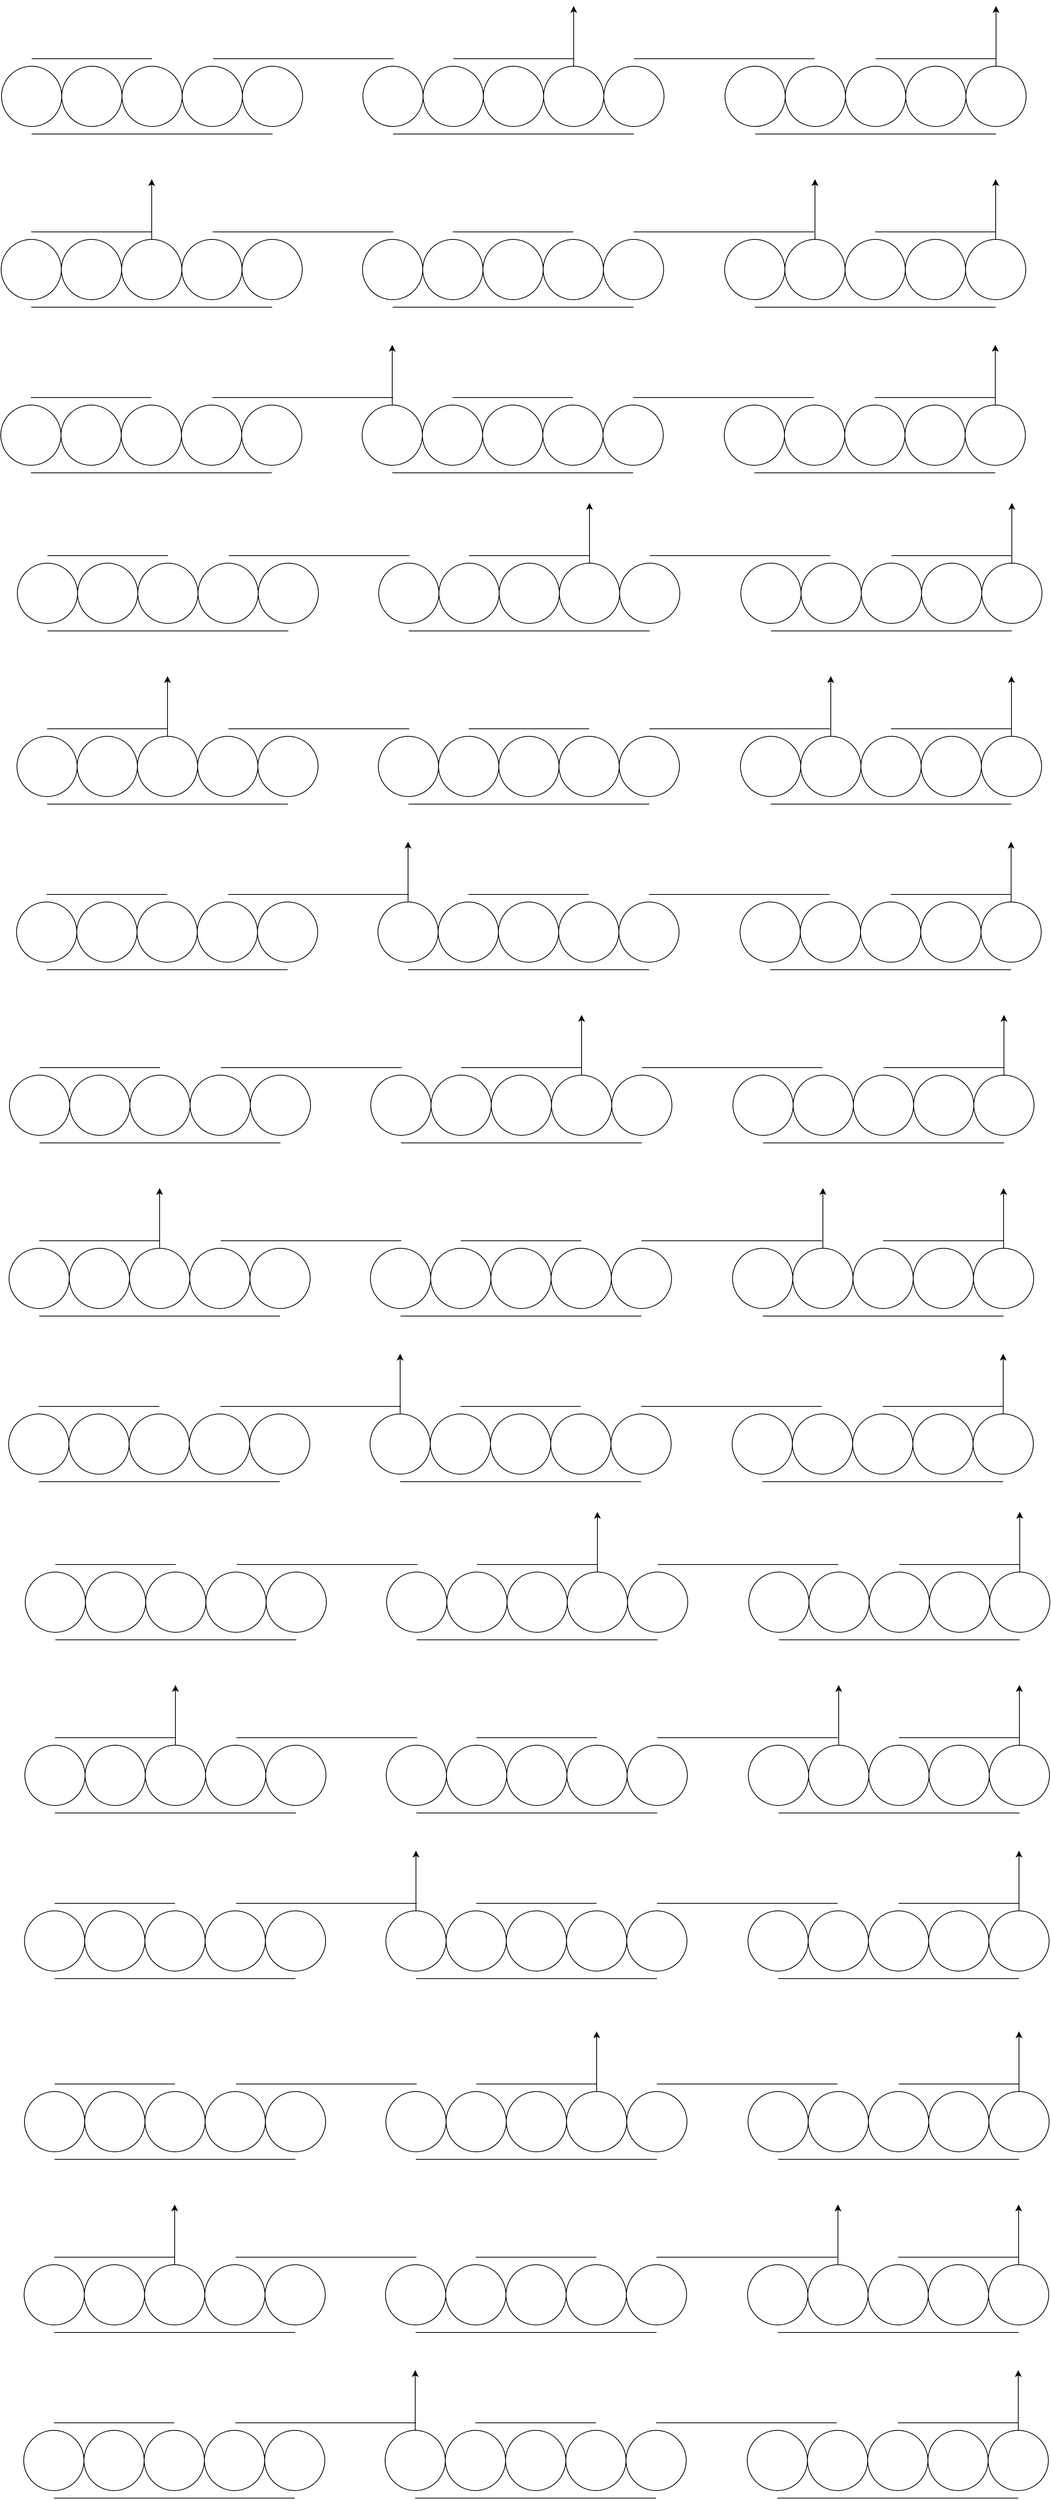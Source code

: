 <mxfile version="13.1.3" pages="3">
    <diagram id="6hGFLwfOUW9BJ-s0fimq" name="Page-1">
        <mxGraphModel dx="479" dy="740" grid="1" gridSize="10" guides="1" tooltips="1" connect="1" arrows="1" fold="1" page="1" pageScale="1" pageWidth="827" pageHeight="1169" math="0" shadow="0">
            <root>
                <mxCell id="0"/>
                <mxCell id="1" parent="0"/>
                <mxCell id="2" value="" style="ellipse;whiteSpace=wrap;html=1;aspect=fixed;" parent="1" vertex="1">
                    <mxGeometry x="960" y="250" width="80" height="80" as="geometry"/>
                </mxCell>
                <mxCell id="6" value="" style="ellipse;whiteSpace=wrap;html=1;aspect=fixed;" parent="1" vertex="1">
                    <mxGeometry x="1040" y="250" width="80" height="80" as="geometry"/>
                </mxCell>
                <mxCell id="7" value="" style="ellipse;whiteSpace=wrap;html=1;aspect=fixed;" parent="1" vertex="1">
                    <mxGeometry x="1120" y="250" width="80" height="80" as="geometry"/>
                </mxCell>
                <mxCell id="8" value="" style="ellipse;whiteSpace=wrap;html=1;aspect=fixed;" parent="1" vertex="1">
                    <mxGeometry x="1280" y="250" width="80" height="80" as="geometry"/>
                </mxCell>
                <mxCell id="9" value="" style="ellipse;whiteSpace=wrap;html=1;aspect=fixed;" parent="1" vertex="1">
                    <mxGeometry x="1200" y="250" width="80" height="80" as="geometry"/>
                </mxCell>
                <mxCell id="11" value="" style="ellipse;whiteSpace=wrap;html=1;aspect=fixed;" parent="1" vertex="1">
                    <mxGeometry x="1440" y="250" width="80" height="80" as="geometry"/>
                </mxCell>
                <mxCell id="12" value="" style="ellipse;whiteSpace=wrap;html=1;aspect=fixed;" parent="1" vertex="1">
                    <mxGeometry x="1520" y="250" width="80" height="80" as="geometry"/>
                </mxCell>
                <mxCell id="13" value="" style="ellipse;whiteSpace=wrap;html=1;aspect=fixed;" parent="1" vertex="1">
                    <mxGeometry x="1600" y="250" width="80" height="80" as="geometry"/>
                </mxCell>
                <mxCell id="14" value="" style="ellipse;whiteSpace=wrap;html=1;aspect=fixed;" parent="1" vertex="1">
                    <mxGeometry x="1760" y="250" width="80" height="80" as="geometry"/>
                </mxCell>
                <mxCell id="328" value="" style="edgeStyle=orthogonalEdgeStyle;rounded=0;orthogonalLoop=1;jettySize=auto;html=1;" parent="1" source="15" edge="1">
                    <mxGeometry relative="1" as="geometry">
                        <mxPoint x="1720" y="170" as="targetPoint"/>
                    </mxGeometry>
                </mxCell>
                <mxCell id="15" value="" style="ellipse;whiteSpace=wrap;html=1;aspect=fixed;" parent="1" vertex="1">
                    <mxGeometry x="1680" y="250" width="80" height="80" as="geometry"/>
                </mxCell>
                <mxCell id="16" value="" style="ellipse;whiteSpace=wrap;html=1;aspect=fixed;" parent="1" vertex="1">
                    <mxGeometry x="1921" y="250" width="80" height="80" as="geometry"/>
                </mxCell>
                <mxCell id="17" value="" style="ellipse;whiteSpace=wrap;html=1;aspect=fixed;" parent="1" vertex="1">
                    <mxGeometry x="2001" y="250" width="80" height="80" as="geometry"/>
                </mxCell>
                <mxCell id="18" value="" style="ellipse;whiteSpace=wrap;html=1;aspect=fixed;" parent="1" vertex="1">
                    <mxGeometry x="2081" y="250" width="80" height="80" as="geometry"/>
                </mxCell>
                <mxCell id="8n-uWdWwzysGRidjIVPS-1132" value="" style="edgeStyle=orthogonalEdgeStyle;rounded=0;orthogonalLoop=1;jettySize=auto;html=1;startArrow=none;startFill=0;endArrow=classic;endFill=1;" parent="1" source="19" edge="1">
                    <mxGeometry relative="1" as="geometry">
                        <mxPoint x="2281" y="170.0" as="targetPoint"/>
                    </mxGeometry>
                </mxCell>
                <mxCell id="19" value="" style="ellipse;whiteSpace=wrap;html=1;aspect=fixed;" parent="1" vertex="1">
                    <mxGeometry x="2241" y="250" width="80" height="80" as="geometry"/>
                </mxCell>
                <mxCell id="20" value="" style="ellipse;whiteSpace=wrap;html=1;aspect=fixed;" parent="1" vertex="1">
                    <mxGeometry x="2161" y="250" width="80" height="80" as="geometry"/>
                </mxCell>
                <mxCell id="31" value="" style="endArrow=none;html=1;" parent="1" edge="1">
                    <mxGeometry width="50" height="50" relative="1" as="geometry">
                        <mxPoint x="1000" y="240" as="sourcePoint"/>
                        <mxPoint x="1160" y="240" as="targetPoint"/>
                    </mxGeometry>
                </mxCell>
                <mxCell id="32" value="" style="endArrow=none;html=1;" parent="1" edge="1">
                    <mxGeometry width="50" height="50" relative="1" as="geometry">
                        <mxPoint x="1241" y="240" as="sourcePoint"/>
                        <mxPoint x="1481" y="240" as="targetPoint"/>
                    </mxGeometry>
                </mxCell>
                <mxCell id="33" value="" style="endArrow=none;html=1;" parent="1" edge="1">
                    <mxGeometry width="50" height="50" relative="1" as="geometry">
                        <mxPoint x="1560" y="240" as="sourcePoint"/>
                        <mxPoint x="1720" y="240" as="targetPoint"/>
                    </mxGeometry>
                </mxCell>
                <mxCell id="34" value="" style="endArrow=none;html=1;" parent="1" edge="1">
                    <mxGeometry width="50" height="50" relative="1" as="geometry">
                        <mxPoint x="1800" y="240" as="sourcePoint"/>
                        <mxPoint x="2040" y="240" as="targetPoint"/>
                    </mxGeometry>
                </mxCell>
                <mxCell id="35" value="" style="endArrow=none;html=1;" parent="1" edge="1">
                    <mxGeometry width="50" height="50" relative="1" as="geometry">
                        <mxPoint x="2121" y="240" as="sourcePoint"/>
                        <mxPoint x="2281" y="240" as="targetPoint"/>
                    </mxGeometry>
                </mxCell>
                <mxCell id="39" value="" style="endArrow=none;html=1;" parent="1" edge="1">
                    <mxGeometry width="50" height="50" relative="1" as="geometry">
                        <mxPoint x="1000" y="340" as="sourcePoint"/>
                        <mxPoint x="1320" y="340" as="targetPoint"/>
                    </mxGeometry>
                </mxCell>
                <mxCell id="40" value="" style="endArrow=none;html=1;" parent="1" edge="1">
                    <mxGeometry width="50" height="50" relative="1" as="geometry">
                        <mxPoint x="1480" y="340" as="sourcePoint"/>
                        <mxPoint x="1800" y="340" as="targetPoint"/>
                    </mxGeometry>
                </mxCell>
                <mxCell id="41" value="" style="endArrow=none;html=1;" parent="1" edge="1">
                    <mxGeometry width="50" height="50" relative="1" as="geometry">
                        <mxPoint x="1961" y="340" as="sourcePoint"/>
                        <mxPoint x="2281" y="340" as="targetPoint"/>
                    </mxGeometry>
                </mxCell>
                <mxCell id="280" value="" style="ellipse;whiteSpace=wrap;html=1;aspect=fixed;" parent="1" vertex="1">
                    <mxGeometry x="959.5" y="480" width="80" height="80" as="geometry"/>
                </mxCell>
                <mxCell id="281" value="" style="ellipse;whiteSpace=wrap;html=1;aspect=fixed;" parent="1" vertex="1">
                    <mxGeometry x="1039.5" y="480" width="80" height="80" as="geometry"/>
                </mxCell>
                <mxCell id="330" value="" style="edgeStyle=orthogonalEdgeStyle;rounded=0;orthogonalLoop=1;jettySize=auto;html=1;" parent="1" source="282" edge="1">
                    <mxGeometry relative="1" as="geometry">
                        <mxPoint x="1159.5" y="400" as="targetPoint"/>
                    </mxGeometry>
                </mxCell>
                <mxCell id="282" value="" style="ellipse;whiteSpace=wrap;html=1;aspect=fixed;" parent="1" vertex="1">
                    <mxGeometry x="1119.5" y="480" width="80" height="80" as="geometry"/>
                </mxCell>
                <mxCell id="283" value="" style="ellipse;whiteSpace=wrap;html=1;aspect=fixed;" parent="1" vertex="1">
                    <mxGeometry x="1279.5" y="480" width="80" height="80" as="geometry"/>
                </mxCell>
                <mxCell id="284" value="" style="ellipse;whiteSpace=wrap;html=1;aspect=fixed;" parent="1" vertex="1">
                    <mxGeometry x="1199.5" y="480" width="80" height="80" as="geometry"/>
                </mxCell>
                <mxCell id="285" value="" style="ellipse;whiteSpace=wrap;html=1;aspect=fixed;" parent="1" vertex="1">
                    <mxGeometry x="1439.5" y="480" width="80" height="80" as="geometry"/>
                </mxCell>
                <mxCell id="286" value="" style="ellipse;whiteSpace=wrap;html=1;aspect=fixed;" parent="1" vertex="1">
                    <mxGeometry x="1519.5" y="480" width="80" height="80" as="geometry"/>
                </mxCell>
                <mxCell id="287" value="" style="ellipse;whiteSpace=wrap;html=1;aspect=fixed;" parent="1" vertex="1">
                    <mxGeometry x="1599.5" y="480" width="80" height="80" as="geometry"/>
                </mxCell>
                <mxCell id="288" value="" style="ellipse;whiteSpace=wrap;html=1;aspect=fixed;" parent="1" vertex="1">
                    <mxGeometry x="1759.5" y="480" width="80" height="80" as="geometry"/>
                </mxCell>
                <mxCell id="289" value="" style="ellipse;whiteSpace=wrap;html=1;aspect=fixed;" parent="1" vertex="1">
                    <mxGeometry x="1679.5" y="480" width="80" height="80" as="geometry"/>
                </mxCell>
                <mxCell id="290" value="" style="ellipse;whiteSpace=wrap;html=1;aspect=fixed;" parent="1" vertex="1">
                    <mxGeometry x="1920.5" y="480" width="80" height="80" as="geometry"/>
                </mxCell>
                <mxCell id="332" value="" style="edgeStyle=orthogonalEdgeStyle;rounded=0;orthogonalLoop=1;jettySize=auto;html=1;" parent="1" source="291" edge="1">
                    <mxGeometry relative="1" as="geometry">
                        <mxPoint x="2040.5" y="400" as="targetPoint"/>
                    </mxGeometry>
                </mxCell>
                <mxCell id="291" value="" style="ellipse;whiteSpace=wrap;html=1;aspect=fixed;" parent="1" vertex="1">
                    <mxGeometry x="2000.5" y="480" width="80" height="80" as="geometry"/>
                </mxCell>
                <mxCell id="292" value="" style="ellipse;whiteSpace=wrap;html=1;aspect=fixed;" parent="1" vertex="1">
                    <mxGeometry x="2080.5" y="480" width="80" height="80" as="geometry"/>
                </mxCell>
                <mxCell id="8n-uWdWwzysGRidjIVPS-1134" value="" style="edgeStyle=orthogonalEdgeStyle;rounded=0;orthogonalLoop=1;jettySize=auto;html=1;startArrow=none;startFill=0;endArrow=classic;endFill=1;" parent="1" source="293" edge="1">
                    <mxGeometry relative="1" as="geometry">
                        <mxPoint x="2280.5" y="400.0" as="targetPoint"/>
                    </mxGeometry>
                </mxCell>
                <mxCell id="293" value="" style="ellipse;whiteSpace=wrap;html=1;aspect=fixed;" parent="1" vertex="1">
                    <mxGeometry x="2240.5" y="480" width="80" height="80" as="geometry"/>
                </mxCell>
                <mxCell id="294" value="" style="ellipse;whiteSpace=wrap;html=1;aspect=fixed;" parent="1" vertex="1">
                    <mxGeometry x="2160.5" y="480" width="80" height="80" as="geometry"/>
                </mxCell>
                <mxCell id="295" value="" style="endArrow=none;html=1;" parent="1" edge="1">
                    <mxGeometry width="50" height="50" relative="1" as="geometry">
                        <mxPoint x="999.5" y="470" as="sourcePoint"/>
                        <mxPoint x="1159.5" y="470" as="targetPoint"/>
                    </mxGeometry>
                </mxCell>
                <mxCell id="296" value="" style="endArrow=none;html=1;" parent="1" edge="1">
                    <mxGeometry width="50" height="50" relative="1" as="geometry">
                        <mxPoint x="1240.5" y="470" as="sourcePoint"/>
                        <mxPoint x="1480.5" y="470" as="targetPoint"/>
                    </mxGeometry>
                </mxCell>
                <mxCell id="297" value="" style="endArrow=none;html=1;" parent="1" edge="1">
                    <mxGeometry width="50" height="50" relative="1" as="geometry">
                        <mxPoint x="1559.5" y="470" as="sourcePoint"/>
                        <mxPoint x="1719.5" y="470" as="targetPoint"/>
                    </mxGeometry>
                </mxCell>
                <mxCell id="298" value="" style="endArrow=none;html=1;" parent="1" edge="1">
                    <mxGeometry width="50" height="50" relative="1" as="geometry">
                        <mxPoint x="1799.5" y="470" as="sourcePoint"/>
                        <mxPoint x="2039.5" y="470" as="targetPoint"/>
                    </mxGeometry>
                </mxCell>
                <mxCell id="299" value="" style="endArrow=none;html=1;" parent="1" edge="1">
                    <mxGeometry width="50" height="50" relative="1" as="geometry">
                        <mxPoint x="2120.5" y="470" as="sourcePoint"/>
                        <mxPoint x="2280.5" y="470" as="targetPoint"/>
                    </mxGeometry>
                </mxCell>
                <mxCell id="300" value="" style="endArrow=none;html=1;" parent="1" edge="1">
                    <mxGeometry width="50" height="50" relative="1" as="geometry">
                        <mxPoint x="999.5" y="570" as="sourcePoint"/>
                        <mxPoint x="1319.5" y="570" as="targetPoint"/>
                    </mxGeometry>
                </mxCell>
                <mxCell id="301" value="" style="endArrow=none;html=1;" parent="1" edge="1">
                    <mxGeometry width="50" height="50" relative="1" as="geometry">
                        <mxPoint x="1479.5" y="570" as="sourcePoint"/>
                        <mxPoint x="1799.5" y="570" as="targetPoint"/>
                    </mxGeometry>
                </mxCell>
                <mxCell id="302" value="" style="endArrow=none;html=1;" parent="1" edge="1">
                    <mxGeometry width="50" height="50" relative="1" as="geometry">
                        <mxPoint x="1960.5" y="570" as="sourcePoint"/>
                        <mxPoint x="2280.5" y="570" as="targetPoint"/>
                    </mxGeometry>
                </mxCell>
                <mxCell id="303" value="" style="ellipse;whiteSpace=wrap;html=1;aspect=fixed;" parent="1" vertex="1">
                    <mxGeometry x="959" y="700" width="80" height="80" as="geometry"/>
                </mxCell>
                <mxCell id="304" value="" style="ellipse;whiteSpace=wrap;html=1;aspect=fixed;" parent="1" vertex="1">
                    <mxGeometry x="1039" y="700" width="80" height="80" as="geometry"/>
                </mxCell>
                <mxCell id="305" value="" style="ellipse;whiteSpace=wrap;html=1;aspect=fixed;" parent="1" vertex="1">
                    <mxGeometry x="1119" y="700" width="80" height="80" as="geometry"/>
                </mxCell>
                <mxCell id="306" value="" style="ellipse;whiteSpace=wrap;html=1;aspect=fixed;" parent="1" vertex="1">
                    <mxGeometry x="1279" y="700" width="80" height="80" as="geometry"/>
                </mxCell>
                <mxCell id="307" value="" style="ellipse;whiteSpace=wrap;html=1;aspect=fixed;" parent="1" vertex="1">
                    <mxGeometry x="1199" y="700" width="80" height="80" as="geometry"/>
                </mxCell>
                <mxCell id="334" value="" style="edgeStyle=orthogonalEdgeStyle;rounded=0;orthogonalLoop=1;jettySize=auto;html=1;" parent="1" source="308" edge="1">
                    <mxGeometry relative="1" as="geometry">
                        <mxPoint x="1479" y="620" as="targetPoint"/>
                    </mxGeometry>
                </mxCell>
                <mxCell id="308" value="" style="ellipse;whiteSpace=wrap;html=1;aspect=fixed;" parent="1" vertex="1">
                    <mxGeometry x="1439" y="700" width="80" height="80" as="geometry"/>
                </mxCell>
                <mxCell id="309" value="" style="ellipse;whiteSpace=wrap;html=1;aspect=fixed;" parent="1" vertex="1">
                    <mxGeometry x="1519" y="700" width="80" height="80" as="geometry"/>
                </mxCell>
                <mxCell id="310" value="" style="ellipse;whiteSpace=wrap;html=1;aspect=fixed;" parent="1" vertex="1">
                    <mxGeometry x="1599" y="700" width="80" height="80" as="geometry"/>
                </mxCell>
                <mxCell id="311" value="" style="ellipse;whiteSpace=wrap;html=1;aspect=fixed;" parent="1" vertex="1">
                    <mxGeometry x="1759" y="700" width="80" height="80" as="geometry"/>
                </mxCell>
                <mxCell id="312" value="" style="ellipse;whiteSpace=wrap;html=1;aspect=fixed;" parent="1" vertex="1">
                    <mxGeometry x="1679" y="700" width="80" height="80" as="geometry"/>
                </mxCell>
                <mxCell id="313" value="" style="ellipse;whiteSpace=wrap;html=1;aspect=fixed;" parent="1" vertex="1">
                    <mxGeometry x="1920" y="700" width="80" height="80" as="geometry"/>
                </mxCell>
                <mxCell id="314" value="" style="ellipse;whiteSpace=wrap;html=1;aspect=fixed;" parent="1" vertex="1">
                    <mxGeometry x="2000" y="700" width="80" height="80" as="geometry"/>
                </mxCell>
                <mxCell id="315" value="" style="ellipse;whiteSpace=wrap;html=1;aspect=fixed;" parent="1" vertex="1">
                    <mxGeometry x="2080" y="700" width="80" height="80" as="geometry"/>
                </mxCell>
                <mxCell id="342" value="" style="edgeStyle=orthogonalEdgeStyle;rounded=0;orthogonalLoop=1;jettySize=auto;html=1;" parent="1" source="316" edge="1">
                    <mxGeometry relative="1" as="geometry">
                        <mxPoint x="2280" y="620" as="targetPoint"/>
                    </mxGeometry>
                </mxCell>
                <mxCell id="316" value="" style="ellipse;whiteSpace=wrap;html=1;aspect=fixed;" parent="1" vertex="1">
                    <mxGeometry x="2240" y="700" width="80" height="80" as="geometry"/>
                </mxCell>
                <mxCell id="317" value="" style="ellipse;whiteSpace=wrap;html=1;aspect=fixed;" parent="1" vertex="1">
                    <mxGeometry x="2160" y="700" width="80" height="80" as="geometry"/>
                </mxCell>
                <mxCell id="318" value="" style="endArrow=none;html=1;" parent="1" edge="1">
                    <mxGeometry width="50" height="50" relative="1" as="geometry">
                        <mxPoint x="999" y="690" as="sourcePoint"/>
                        <mxPoint x="1159" y="690" as="targetPoint"/>
                    </mxGeometry>
                </mxCell>
                <mxCell id="319" value="" style="endArrow=none;html=1;" parent="1" edge="1">
                    <mxGeometry width="50" height="50" relative="1" as="geometry">
                        <mxPoint x="1240.0" y="690" as="sourcePoint"/>
                        <mxPoint x="1480.0" y="690" as="targetPoint"/>
                    </mxGeometry>
                </mxCell>
                <mxCell id="320" value="" style="endArrow=none;html=1;" parent="1" edge="1">
                    <mxGeometry width="50" height="50" relative="1" as="geometry">
                        <mxPoint x="1559" y="690" as="sourcePoint"/>
                        <mxPoint x="1719" y="690" as="targetPoint"/>
                    </mxGeometry>
                </mxCell>
                <mxCell id="321" value="" style="endArrow=none;html=1;" parent="1" edge="1">
                    <mxGeometry width="50" height="50" relative="1" as="geometry">
                        <mxPoint x="1799" y="690" as="sourcePoint"/>
                        <mxPoint x="2039" y="690" as="targetPoint"/>
                    </mxGeometry>
                </mxCell>
                <mxCell id="322" value="" style="endArrow=none;html=1;" parent="1" edge="1">
                    <mxGeometry width="50" height="50" relative="1" as="geometry">
                        <mxPoint x="2120" y="690" as="sourcePoint"/>
                        <mxPoint x="2280" y="690" as="targetPoint"/>
                    </mxGeometry>
                </mxCell>
                <mxCell id="323" value="" style="endArrow=none;html=1;" parent="1" edge="1">
                    <mxGeometry width="50" height="50" relative="1" as="geometry">
                        <mxPoint x="999" y="790" as="sourcePoint"/>
                        <mxPoint x="1319" y="790" as="targetPoint"/>
                    </mxGeometry>
                </mxCell>
                <mxCell id="324" value="" style="endArrow=none;html=1;" parent="1" edge="1">
                    <mxGeometry width="50" height="50" relative="1" as="geometry">
                        <mxPoint x="1479" y="790" as="sourcePoint"/>
                        <mxPoint x="1799" y="790" as="targetPoint"/>
                    </mxGeometry>
                </mxCell>
                <mxCell id="325" value="" style="endArrow=none;html=1;" parent="1" edge="1">
                    <mxGeometry width="50" height="50" relative="1" as="geometry">
                        <mxPoint x="1960" y="790" as="sourcePoint"/>
                        <mxPoint x="2280" y="790" as="targetPoint"/>
                    </mxGeometry>
                </mxCell>
                <mxCell id="392" value="" style="ellipse;whiteSpace=wrap;html=1;aspect=fixed;" parent="1" vertex="1">
                    <mxGeometry x="981" y="910" width="80" height="80" as="geometry"/>
                </mxCell>
                <mxCell id="393" value="" style="ellipse;whiteSpace=wrap;html=1;aspect=fixed;" parent="1" vertex="1">
                    <mxGeometry x="1061" y="910" width="80" height="80" as="geometry"/>
                </mxCell>
                <mxCell id="394" value="" style="ellipse;whiteSpace=wrap;html=1;aspect=fixed;" parent="1" vertex="1">
                    <mxGeometry x="1141" y="910" width="80" height="80" as="geometry"/>
                </mxCell>
                <mxCell id="395" value="" style="ellipse;whiteSpace=wrap;html=1;aspect=fixed;" parent="1" vertex="1">
                    <mxGeometry x="1301" y="910" width="80" height="80" as="geometry"/>
                </mxCell>
                <mxCell id="396" value="" style="ellipse;whiteSpace=wrap;html=1;aspect=fixed;" parent="1" vertex="1">
                    <mxGeometry x="1221" y="910" width="80" height="80" as="geometry"/>
                </mxCell>
                <mxCell id="397" value="" style="ellipse;whiteSpace=wrap;html=1;aspect=fixed;" parent="1" vertex="1">
                    <mxGeometry x="1461" y="910" width="80" height="80" as="geometry"/>
                </mxCell>
                <mxCell id="398" value="" style="ellipse;whiteSpace=wrap;html=1;aspect=fixed;" parent="1" vertex="1">
                    <mxGeometry x="1541" y="910" width="80" height="80" as="geometry"/>
                </mxCell>
                <mxCell id="399" value="" style="ellipse;whiteSpace=wrap;html=1;aspect=fixed;" parent="1" vertex="1">
                    <mxGeometry x="1621" y="910" width="80" height="80" as="geometry"/>
                </mxCell>
                <mxCell id="400" value="" style="ellipse;whiteSpace=wrap;html=1;aspect=fixed;" parent="1" vertex="1">
                    <mxGeometry x="1781" y="910" width="80" height="80" as="geometry"/>
                </mxCell>
                <mxCell id="401" value="" style="edgeStyle=orthogonalEdgeStyle;rounded=0;orthogonalLoop=1;jettySize=auto;html=1;" parent="1" source="402" edge="1">
                    <mxGeometry relative="1" as="geometry">
                        <mxPoint x="1741" y="830" as="targetPoint"/>
                    </mxGeometry>
                </mxCell>
                <mxCell id="402" value="" style="ellipse;whiteSpace=wrap;html=1;aspect=fixed;" parent="1" vertex="1">
                    <mxGeometry x="1701" y="910" width="80" height="80" as="geometry"/>
                </mxCell>
                <mxCell id="403" value="" style="ellipse;whiteSpace=wrap;html=1;aspect=fixed;" parent="1" vertex="1">
                    <mxGeometry x="1942" y="910" width="80" height="80" as="geometry"/>
                </mxCell>
                <mxCell id="404" value="" style="ellipse;whiteSpace=wrap;html=1;aspect=fixed;" parent="1" vertex="1">
                    <mxGeometry x="2022" y="910" width="80" height="80" as="geometry"/>
                </mxCell>
                <mxCell id="405" value="" style="ellipse;whiteSpace=wrap;html=1;aspect=fixed;" parent="1" vertex="1">
                    <mxGeometry x="2102" y="910" width="80" height="80" as="geometry"/>
                </mxCell>
                <mxCell id="8n-uWdWwzysGRidjIVPS-1136" value="" style="edgeStyle=orthogonalEdgeStyle;rounded=0;orthogonalLoop=1;jettySize=auto;html=1;startArrow=none;startFill=0;endArrow=classic;endFill=1;" parent="1" source="406" edge="1">
                    <mxGeometry relative="1" as="geometry">
                        <mxPoint x="2302" y="830.0" as="targetPoint"/>
                    </mxGeometry>
                </mxCell>
                <mxCell id="406" value="" style="ellipse;whiteSpace=wrap;html=1;aspect=fixed;" parent="1" vertex="1">
                    <mxGeometry x="2262" y="910" width="80" height="80" as="geometry"/>
                </mxCell>
                <mxCell id="407" value="" style="ellipse;whiteSpace=wrap;html=1;aspect=fixed;" parent="1" vertex="1">
                    <mxGeometry x="2182" y="910" width="80" height="80" as="geometry"/>
                </mxCell>
                <mxCell id="408" value="" style="endArrow=none;html=1;" parent="1" edge="1">
                    <mxGeometry width="50" height="50" relative="1" as="geometry">
                        <mxPoint x="1021" y="900" as="sourcePoint"/>
                        <mxPoint x="1181" y="900" as="targetPoint"/>
                    </mxGeometry>
                </mxCell>
                <mxCell id="409" value="" style="endArrow=none;html=1;" parent="1" edge="1">
                    <mxGeometry width="50" height="50" relative="1" as="geometry">
                        <mxPoint x="1262" y="900" as="sourcePoint"/>
                        <mxPoint x="1502" y="900" as="targetPoint"/>
                    </mxGeometry>
                </mxCell>
                <mxCell id="410" value="" style="endArrow=none;html=1;" parent="1" edge="1">
                    <mxGeometry width="50" height="50" relative="1" as="geometry">
                        <mxPoint x="1581" y="900" as="sourcePoint"/>
                        <mxPoint x="1741" y="900" as="targetPoint"/>
                    </mxGeometry>
                </mxCell>
                <mxCell id="411" value="" style="endArrow=none;html=1;" parent="1" edge="1">
                    <mxGeometry width="50" height="50" relative="1" as="geometry">
                        <mxPoint x="1821" y="900" as="sourcePoint"/>
                        <mxPoint x="2061" y="900" as="targetPoint"/>
                    </mxGeometry>
                </mxCell>
                <mxCell id="412" value="" style="endArrow=none;html=1;" parent="1" edge="1">
                    <mxGeometry width="50" height="50" relative="1" as="geometry">
                        <mxPoint x="2142" y="900" as="sourcePoint"/>
                        <mxPoint x="2302" y="900" as="targetPoint"/>
                    </mxGeometry>
                </mxCell>
                <mxCell id="413" value="" style="endArrow=none;html=1;" parent="1" edge="1">
                    <mxGeometry width="50" height="50" relative="1" as="geometry">
                        <mxPoint x="1021" y="1000" as="sourcePoint"/>
                        <mxPoint x="1341" y="1000" as="targetPoint"/>
                    </mxGeometry>
                </mxCell>
                <mxCell id="414" value="" style="endArrow=none;html=1;" parent="1" edge="1">
                    <mxGeometry width="50" height="50" relative="1" as="geometry">
                        <mxPoint x="1501" y="1000" as="sourcePoint"/>
                        <mxPoint x="1821" y="1000" as="targetPoint"/>
                    </mxGeometry>
                </mxCell>
                <mxCell id="415" value="" style="endArrow=none;html=1;" parent="1" edge="1">
                    <mxGeometry width="50" height="50" relative="1" as="geometry">
                        <mxPoint x="1982" y="1000" as="sourcePoint"/>
                        <mxPoint x="2302" y="1000" as="targetPoint"/>
                    </mxGeometry>
                </mxCell>
                <mxCell id="416" value="" style="ellipse;whiteSpace=wrap;html=1;aspect=fixed;" parent="1" vertex="1">
                    <mxGeometry x="980.5" y="1140" width="80" height="80" as="geometry"/>
                </mxCell>
                <mxCell id="417" value="" style="ellipse;whiteSpace=wrap;html=1;aspect=fixed;" parent="1" vertex="1">
                    <mxGeometry x="1060.5" y="1140" width="80" height="80" as="geometry"/>
                </mxCell>
                <mxCell id="418" value="" style="edgeStyle=orthogonalEdgeStyle;rounded=0;orthogonalLoop=1;jettySize=auto;html=1;" parent="1" source="419" edge="1">
                    <mxGeometry relative="1" as="geometry">
                        <mxPoint x="1180.5" y="1060" as="targetPoint"/>
                    </mxGeometry>
                </mxCell>
                <mxCell id="419" value="" style="ellipse;whiteSpace=wrap;html=1;aspect=fixed;" parent="1" vertex="1">
                    <mxGeometry x="1140.5" y="1140" width="80" height="80" as="geometry"/>
                </mxCell>
                <mxCell id="420" value="" style="ellipse;whiteSpace=wrap;html=1;aspect=fixed;" parent="1" vertex="1">
                    <mxGeometry x="1300.5" y="1140" width="80" height="80" as="geometry"/>
                </mxCell>
                <mxCell id="421" value="" style="ellipse;whiteSpace=wrap;html=1;aspect=fixed;" parent="1" vertex="1">
                    <mxGeometry x="1220.5" y="1140" width="80" height="80" as="geometry"/>
                </mxCell>
                <mxCell id="422" value="" style="ellipse;whiteSpace=wrap;html=1;aspect=fixed;" parent="1" vertex="1">
                    <mxGeometry x="1460.5" y="1140" width="80" height="80" as="geometry"/>
                </mxCell>
                <mxCell id="423" value="" style="ellipse;whiteSpace=wrap;html=1;aspect=fixed;" parent="1" vertex="1">
                    <mxGeometry x="1540.5" y="1140" width="80" height="80" as="geometry"/>
                </mxCell>
                <mxCell id="424" value="" style="ellipse;whiteSpace=wrap;html=1;aspect=fixed;" parent="1" vertex="1">
                    <mxGeometry x="1620.5" y="1140" width="80" height="80" as="geometry"/>
                </mxCell>
                <mxCell id="425" value="" style="ellipse;whiteSpace=wrap;html=1;aspect=fixed;" parent="1" vertex="1">
                    <mxGeometry x="1780.5" y="1140" width="80" height="80" as="geometry"/>
                </mxCell>
                <mxCell id="426" value="" style="ellipse;whiteSpace=wrap;html=1;aspect=fixed;" parent="1" vertex="1">
                    <mxGeometry x="1700.5" y="1140" width="80" height="80" as="geometry"/>
                </mxCell>
                <mxCell id="427" value="" style="ellipse;whiteSpace=wrap;html=1;aspect=fixed;" parent="1" vertex="1">
                    <mxGeometry x="1941.5" y="1140" width="80" height="80" as="geometry"/>
                </mxCell>
                <mxCell id="428" value="" style="edgeStyle=orthogonalEdgeStyle;rounded=0;orthogonalLoop=1;jettySize=auto;html=1;" parent="1" source="429" edge="1">
                    <mxGeometry relative="1" as="geometry">
                        <mxPoint x="2061.5" y="1060" as="targetPoint"/>
                    </mxGeometry>
                </mxCell>
                <mxCell id="429" value="" style="ellipse;whiteSpace=wrap;html=1;aspect=fixed;" parent="1" vertex="1">
                    <mxGeometry x="2021.5" y="1140" width="80" height="80" as="geometry"/>
                </mxCell>
                <mxCell id="430" value="" style="ellipse;whiteSpace=wrap;html=1;aspect=fixed;" parent="1" vertex="1">
                    <mxGeometry x="2101.5" y="1140" width="80" height="80" as="geometry"/>
                </mxCell>
                <mxCell id="8n-uWdWwzysGRidjIVPS-1138" value="" style="edgeStyle=orthogonalEdgeStyle;rounded=0;orthogonalLoop=1;jettySize=auto;html=1;startArrow=none;startFill=0;endArrow=classic;endFill=1;" parent="1" source="431" edge="1">
                    <mxGeometry relative="1" as="geometry">
                        <mxPoint x="2301.5" y="1060.0" as="targetPoint"/>
                    </mxGeometry>
                </mxCell>
                <mxCell id="431" value="" style="ellipse;whiteSpace=wrap;html=1;aspect=fixed;" parent="1" vertex="1">
                    <mxGeometry x="2261.5" y="1140" width="80" height="80" as="geometry"/>
                </mxCell>
                <mxCell id="432" value="" style="ellipse;whiteSpace=wrap;html=1;aspect=fixed;" parent="1" vertex="1">
                    <mxGeometry x="2181.5" y="1140" width="80" height="80" as="geometry"/>
                </mxCell>
                <mxCell id="433" value="" style="endArrow=none;html=1;" parent="1" edge="1">
                    <mxGeometry width="50" height="50" relative="1" as="geometry">
                        <mxPoint x="1020.5" y="1130" as="sourcePoint"/>
                        <mxPoint x="1180.5" y="1130" as="targetPoint"/>
                    </mxGeometry>
                </mxCell>
                <mxCell id="434" value="" style="endArrow=none;html=1;" parent="1" edge="1">
                    <mxGeometry width="50" height="50" relative="1" as="geometry">
                        <mxPoint x="1261.5" y="1130" as="sourcePoint"/>
                        <mxPoint x="1501.5" y="1130" as="targetPoint"/>
                    </mxGeometry>
                </mxCell>
                <mxCell id="435" value="" style="endArrow=none;html=1;" parent="1" edge="1">
                    <mxGeometry width="50" height="50" relative="1" as="geometry">
                        <mxPoint x="1580.5" y="1130" as="sourcePoint"/>
                        <mxPoint x="1740.5" y="1130" as="targetPoint"/>
                    </mxGeometry>
                </mxCell>
                <mxCell id="436" value="" style="endArrow=none;html=1;" parent="1" edge="1">
                    <mxGeometry width="50" height="50" relative="1" as="geometry">
                        <mxPoint x="1820.5" y="1130" as="sourcePoint"/>
                        <mxPoint x="2060.5" y="1130" as="targetPoint"/>
                    </mxGeometry>
                </mxCell>
                <mxCell id="437" value="" style="endArrow=none;html=1;" parent="1" edge="1">
                    <mxGeometry width="50" height="50" relative="1" as="geometry">
                        <mxPoint x="2141.5" y="1130" as="sourcePoint"/>
                        <mxPoint x="2301.5" y="1130" as="targetPoint"/>
                    </mxGeometry>
                </mxCell>
                <mxCell id="438" value="" style="endArrow=none;html=1;" parent="1" edge="1">
                    <mxGeometry width="50" height="50" relative="1" as="geometry">
                        <mxPoint x="1020.5" y="1230" as="sourcePoint"/>
                        <mxPoint x="1340.5" y="1230" as="targetPoint"/>
                    </mxGeometry>
                </mxCell>
                <mxCell id="439" value="" style="endArrow=none;html=1;" parent="1" edge="1">
                    <mxGeometry width="50" height="50" relative="1" as="geometry">
                        <mxPoint x="1500.5" y="1230" as="sourcePoint"/>
                        <mxPoint x="1820.5" y="1230" as="targetPoint"/>
                    </mxGeometry>
                </mxCell>
                <mxCell id="440" value="" style="endArrow=none;html=1;" parent="1" edge="1">
                    <mxGeometry width="50" height="50" relative="1" as="geometry">
                        <mxPoint x="1981.5" y="1230" as="sourcePoint"/>
                        <mxPoint x="2301.5" y="1230" as="targetPoint"/>
                    </mxGeometry>
                </mxCell>
                <mxCell id="441" value="" style="ellipse;whiteSpace=wrap;html=1;aspect=fixed;" parent="1" vertex="1">
                    <mxGeometry x="980" y="1360" width="80" height="80" as="geometry"/>
                </mxCell>
                <mxCell id="442" value="" style="ellipse;whiteSpace=wrap;html=1;aspect=fixed;" parent="1" vertex="1">
                    <mxGeometry x="1060" y="1360" width="80" height="80" as="geometry"/>
                </mxCell>
                <mxCell id="443" value="" style="ellipse;whiteSpace=wrap;html=1;aspect=fixed;" parent="1" vertex="1">
                    <mxGeometry x="1140" y="1360" width="80" height="80" as="geometry"/>
                </mxCell>
                <mxCell id="444" value="" style="ellipse;whiteSpace=wrap;html=1;aspect=fixed;" parent="1" vertex="1">
                    <mxGeometry x="1300" y="1360" width="80" height="80" as="geometry"/>
                </mxCell>
                <mxCell id="445" value="" style="ellipse;whiteSpace=wrap;html=1;aspect=fixed;" parent="1" vertex="1">
                    <mxGeometry x="1220" y="1360" width="80" height="80" as="geometry"/>
                </mxCell>
                <mxCell id="446" value="" style="edgeStyle=orthogonalEdgeStyle;rounded=0;orthogonalLoop=1;jettySize=auto;html=1;" parent="1" source="447" edge="1">
                    <mxGeometry relative="1" as="geometry">
                        <mxPoint x="1500" y="1280" as="targetPoint"/>
                    </mxGeometry>
                </mxCell>
                <mxCell id="447" value="" style="ellipse;whiteSpace=wrap;html=1;aspect=fixed;" parent="1" vertex="1">
                    <mxGeometry x="1460" y="1360" width="80" height="80" as="geometry"/>
                </mxCell>
                <mxCell id="448" value="" style="ellipse;whiteSpace=wrap;html=1;aspect=fixed;" parent="1" vertex="1">
                    <mxGeometry x="1540" y="1360" width="80" height="80" as="geometry"/>
                </mxCell>
                <mxCell id="449" value="" style="ellipse;whiteSpace=wrap;html=1;aspect=fixed;" parent="1" vertex="1">
                    <mxGeometry x="1620" y="1360" width="80" height="80" as="geometry"/>
                </mxCell>
                <mxCell id="450" value="" style="ellipse;whiteSpace=wrap;html=1;aspect=fixed;" parent="1" vertex="1">
                    <mxGeometry x="1780" y="1360" width="80" height="80" as="geometry"/>
                </mxCell>
                <mxCell id="451" value="" style="ellipse;whiteSpace=wrap;html=1;aspect=fixed;" parent="1" vertex="1">
                    <mxGeometry x="1700" y="1360" width="80" height="80" as="geometry"/>
                </mxCell>
                <mxCell id="452" value="" style="ellipse;whiteSpace=wrap;html=1;aspect=fixed;" parent="1" vertex="1">
                    <mxGeometry x="1941" y="1360" width="80" height="80" as="geometry"/>
                </mxCell>
                <mxCell id="453" value="" style="ellipse;whiteSpace=wrap;html=1;aspect=fixed;" parent="1" vertex="1">
                    <mxGeometry x="2021" y="1360" width="80" height="80" as="geometry"/>
                </mxCell>
                <mxCell id="454" value="" style="ellipse;whiteSpace=wrap;html=1;aspect=fixed;" parent="1" vertex="1">
                    <mxGeometry x="2101" y="1360" width="80" height="80" as="geometry"/>
                </mxCell>
                <mxCell id="455" value="" style="edgeStyle=orthogonalEdgeStyle;rounded=0;orthogonalLoop=1;jettySize=auto;html=1;" parent="1" source="456" edge="1">
                    <mxGeometry relative="1" as="geometry">
                        <mxPoint x="2301" y="1280" as="targetPoint"/>
                    </mxGeometry>
                </mxCell>
                <mxCell id="456" value="" style="ellipse;whiteSpace=wrap;html=1;aspect=fixed;" parent="1" vertex="1">
                    <mxGeometry x="2261" y="1360" width="80" height="80" as="geometry"/>
                </mxCell>
                <mxCell id="457" value="" style="ellipse;whiteSpace=wrap;html=1;aspect=fixed;" parent="1" vertex="1">
                    <mxGeometry x="2181" y="1360" width="80" height="80" as="geometry"/>
                </mxCell>
                <mxCell id="458" value="" style="endArrow=none;html=1;" parent="1" edge="1">
                    <mxGeometry width="50" height="50" relative="1" as="geometry">
                        <mxPoint x="1020" y="1350" as="sourcePoint"/>
                        <mxPoint x="1180" y="1350" as="targetPoint"/>
                    </mxGeometry>
                </mxCell>
                <mxCell id="459" value="" style="endArrow=none;html=1;" parent="1" edge="1">
                    <mxGeometry width="50" height="50" relative="1" as="geometry">
                        <mxPoint x="1261.0" y="1350" as="sourcePoint"/>
                        <mxPoint x="1501.0" y="1350" as="targetPoint"/>
                    </mxGeometry>
                </mxCell>
                <mxCell id="460" value="" style="endArrow=none;html=1;" parent="1" edge="1">
                    <mxGeometry width="50" height="50" relative="1" as="geometry">
                        <mxPoint x="1580" y="1350" as="sourcePoint"/>
                        <mxPoint x="1740" y="1350" as="targetPoint"/>
                    </mxGeometry>
                </mxCell>
                <mxCell id="461" value="" style="endArrow=none;html=1;" parent="1" edge="1">
                    <mxGeometry width="50" height="50" relative="1" as="geometry">
                        <mxPoint x="1820" y="1350" as="sourcePoint"/>
                        <mxPoint x="2060.0" y="1350" as="targetPoint"/>
                    </mxGeometry>
                </mxCell>
                <mxCell id="462" value="" style="endArrow=none;html=1;" parent="1" edge="1">
                    <mxGeometry width="50" height="50" relative="1" as="geometry">
                        <mxPoint x="2141" y="1350" as="sourcePoint"/>
                        <mxPoint x="2301" y="1350" as="targetPoint"/>
                    </mxGeometry>
                </mxCell>
                <mxCell id="463" value="" style="endArrow=none;html=1;" parent="1" edge="1">
                    <mxGeometry width="50" height="50" relative="1" as="geometry">
                        <mxPoint x="1020" y="1450" as="sourcePoint"/>
                        <mxPoint x="1340" y="1450" as="targetPoint"/>
                    </mxGeometry>
                </mxCell>
                <mxCell id="464" value="" style="endArrow=none;html=1;" parent="1" edge="1">
                    <mxGeometry width="50" height="50" relative="1" as="geometry">
                        <mxPoint x="1500" y="1450" as="sourcePoint"/>
                        <mxPoint x="1820" y="1450" as="targetPoint"/>
                    </mxGeometry>
                </mxCell>
                <mxCell id="465" value="" style="endArrow=none;html=1;" parent="1" edge="1">
                    <mxGeometry width="50" height="50" relative="1" as="geometry">
                        <mxPoint x="1981" y="1450" as="sourcePoint"/>
                        <mxPoint x="2301" y="1450" as="targetPoint"/>
                    </mxGeometry>
                </mxCell>
                <mxCell id="614" value="" style="ellipse;whiteSpace=wrap;html=1;aspect=fixed;" parent="1" vertex="1">
                    <mxGeometry x="970.5" y="1590" width="80" height="80" as="geometry"/>
                </mxCell>
                <mxCell id="615" value="" style="ellipse;whiteSpace=wrap;html=1;aspect=fixed;" parent="1" vertex="1">
                    <mxGeometry x="1050.5" y="1590" width="80" height="80" as="geometry"/>
                </mxCell>
                <mxCell id="616" value="" style="ellipse;whiteSpace=wrap;html=1;aspect=fixed;" parent="1" vertex="1">
                    <mxGeometry x="1130.5" y="1590" width="80" height="80" as="geometry"/>
                </mxCell>
                <mxCell id="617" value="" style="ellipse;whiteSpace=wrap;html=1;aspect=fixed;" parent="1" vertex="1">
                    <mxGeometry x="1290.5" y="1590" width="80" height="80" as="geometry"/>
                </mxCell>
                <mxCell id="618" value="" style="ellipse;whiteSpace=wrap;html=1;aspect=fixed;" parent="1" vertex="1">
                    <mxGeometry x="1210.5" y="1590" width="80" height="80" as="geometry"/>
                </mxCell>
                <mxCell id="619" value="" style="ellipse;whiteSpace=wrap;html=1;aspect=fixed;" parent="1" vertex="1">
                    <mxGeometry x="1450.5" y="1590" width="80" height="80" as="geometry"/>
                </mxCell>
                <mxCell id="620" value="" style="ellipse;whiteSpace=wrap;html=1;aspect=fixed;" parent="1" vertex="1">
                    <mxGeometry x="1530.5" y="1590" width="80" height="80" as="geometry"/>
                </mxCell>
                <mxCell id="621" value="" style="ellipse;whiteSpace=wrap;html=1;aspect=fixed;" parent="1" vertex="1">
                    <mxGeometry x="1610.5" y="1590" width="80" height="80" as="geometry"/>
                </mxCell>
                <mxCell id="622" value="" style="ellipse;whiteSpace=wrap;html=1;aspect=fixed;" parent="1" vertex="1">
                    <mxGeometry x="1770.5" y="1590" width="80" height="80" as="geometry"/>
                </mxCell>
                <mxCell id="623" value="" style="edgeStyle=orthogonalEdgeStyle;rounded=0;orthogonalLoop=1;jettySize=auto;html=1;" parent="1" source="624" edge="1">
                    <mxGeometry relative="1" as="geometry">
                        <mxPoint x="1730.5" y="1510" as="targetPoint"/>
                    </mxGeometry>
                </mxCell>
                <mxCell id="624" value="" style="ellipse;whiteSpace=wrap;html=1;aspect=fixed;" parent="1" vertex="1">
                    <mxGeometry x="1690.5" y="1590" width="80" height="80" as="geometry"/>
                </mxCell>
                <mxCell id="625" value="" style="ellipse;whiteSpace=wrap;html=1;aspect=fixed;" parent="1" vertex="1">
                    <mxGeometry x="1931.5" y="1590" width="80" height="80" as="geometry"/>
                </mxCell>
                <mxCell id="626" value="" style="ellipse;whiteSpace=wrap;html=1;aspect=fixed;" parent="1" vertex="1">
                    <mxGeometry x="2011.5" y="1590" width="80" height="80" as="geometry"/>
                </mxCell>
                <mxCell id="627" value="" style="ellipse;whiteSpace=wrap;html=1;aspect=fixed;" parent="1" vertex="1">
                    <mxGeometry x="2091.5" y="1590" width="80" height="80" as="geometry"/>
                </mxCell>
                <mxCell id="8n-uWdWwzysGRidjIVPS-1140" value="" style="edgeStyle=orthogonalEdgeStyle;rounded=0;orthogonalLoop=1;jettySize=auto;html=1;startArrow=none;startFill=0;endArrow=classic;endFill=1;" parent="1" source="628" edge="1">
                    <mxGeometry relative="1" as="geometry">
                        <mxPoint x="2291.5" y="1510" as="targetPoint"/>
                    </mxGeometry>
                </mxCell>
                <mxCell id="628" value="" style="ellipse;whiteSpace=wrap;html=1;aspect=fixed;" parent="1" vertex="1">
                    <mxGeometry x="2251.5" y="1590" width="80" height="80" as="geometry"/>
                </mxCell>
                <mxCell id="629" value="" style="ellipse;whiteSpace=wrap;html=1;aspect=fixed;" parent="1" vertex="1">
                    <mxGeometry x="2171.5" y="1590" width="80" height="80" as="geometry"/>
                </mxCell>
                <mxCell id="630" value="" style="endArrow=none;html=1;" parent="1" edge="1">
                    <mxGeometry width="50" height="50" relative="1" as="geometry">
                        <mxPoint x="1010.5" y="1580" as="sourcePoint"/>
                        <mxPoint x="1170.5" y="1580" as="targetPoint"/>
                    </mxGeometry>
                </mxCell>
                <mxCell id="631" value="" style="endArrow=none;html=1;" parent="1" edge="1">
                    <mxGeometry width="50" height="50" relative="1" as="geometry">
                        <mxPoint x="1251.5" y="1580" as="sourcePoint"/>
                        <mxPoint x="1491.5" y="1580" as="targetPoint"/>
                    </mxGeometry>
                </mxCell>
                <mxCell id="632" value="" style="endArrow=none;html=1;" parent="1" edge="1">
                    <mxGeometry width="50" height="50" relative="1" as="geometry">
                        <mxPoint x="1570.5" y="1580" as="sourcePoint"/>
                        <mxPoint x="1730.5" y="1580" as="targetPoint"/>
                    </mxGeometry>
                </mxCell>
                <mxCell id="633" value="" style="endArrow=none;html=1;" parent="1" edge="1">
                    <mxGeometry width="50" height="50" relative="1" as="geometry">
                        <mxPoint x="1810.5" y="1580" as="sourcePoint"/>
                        <mxPoint x="2050.5" y="1580" as="targetPoint"/>
                    </mxGeometry>
                </mxCell>
                <mxCell id="634" value="" style="endArrow=none;html=1;" parent="1" edge="1">
                    <mxGeometry width="50" height="50" relative="1" as="geometry">
                        <mxPoint x="2131.5" y="1580" as="sourcePoint"/>
                        <mxPoint x="2291.5" y="1580" as="targetPoint"/>
                    </mxGeometry>
                </mxCell>
                <mxCell id="635" value="" style="endArrow=none;html=1;" parent="1" edge="1">
                    <mxGeometry width="50" height="50" relative="1" as="geometry">
                        <mxPoint x="1010.5" y="1680" as="sourcePoint"/>
                        <mxPoint x="1330.5" y="1680" as="targetPoint"/>
                    </mxGeometry>
                </mxCell>
                <mxCell id="636" value="" style="endArrow=none;html=1;" parent="1" edge="1">
                    <mxGeometry width="50" height="50" relative="1" as="geometry">
                        <mxPoint x="1490.5" y="1680" as="sourcePoint"/>
                        <mxPoint x="1810.5" y="1680" as="targetPoint"/>
                    </mxGeometry>
                </mxCell>
                <mxCell id="637" value="" style="endArrow=none;html=1;" parent="1" edge="1">
                    <mxGeometry width="50" height="50" relative="1" as="geometry">
                        <mxPoint x="1971.5" y="1680" as="sourcePoint"/>
                        <mxPoint x="2291.5" y="1680" as="targetPoint"/>
                    </mxGeometry>
                </mxCell>
                <mxCell id="638" value="" style="ellipse;whiteSpace=wrap;html=1;aspect=fixed;" parent="1" vertex="1">
                    <mxGeometry x="970" y="1820" width="80" height="80" as="geometry"/>
                </mxCell>
                <mxCell id="639" value="" style="ellipse;whiteSpace=wrap;html=1;aspect=fixed;" parent="1" vertex="1">
                    <mxGeometry x="1050" y="1820" width="80" height="80" as="geometry"/>
                </mxCell>
                <mxCell id="640" value="" style="edgeStyle=orthogonalEdgeStyle;rounded=0;orthogonalLoop=1;jettySize=auto;html=1;" parent="1" source="641" edge="1">
                    <mxGeometry relative="1" as="geometry">
                        <mxPoint x="1170" y="1740" as="targetPoint"/>
                    </mxGeometry>
                </mxCell>
                <mxCell id="641" value="" style="ellipse;whiteSpace=wrap;html=1;aspect=fixed;" parent="1" vertex="1">
                    <mxGeometry x="1130" y="1820" width="80" height="80" as="geometry"/>
                </mxCell>
                <mxCell id="642" value="" style="ellipse;whiteSpace=wrap;html=1;aspect=fixed;" parent="1" vertex="1">
                    <mxGeometry x="1290" y="1820" width="80" height="80" as="geometry"/>
                </mxCell>
                <mxCell id="643" value="" style="ellipse;whiteSpace=wrap;html=1;aspect=fixed;" parent="1" vertex="1">
                    <mxGeometry x="1210" y="1820" width="80" height="80" as="geometry"/>
                </mxCell>
                <mxCell id="644" value="" style="ellipse;whiteSpace=wrap;html=1;aspect=fixed;" parent="1" vertex="1">
                    <mxGeometry x="1450" y="1820" width="80" height="80" as="geometry"/>
                </mxCell>
                <mxCell id="645" value="" style="ellipse;whiteSpace=wrap;html=1;aspect=fixed;" parent="1" vertex="1">
                    <mxGeometry x="1530" y="1820" width="80" height="80" as="geometry"/>
                </mxCell>
                <mxCell id="646" value="" style="ellipse;whiteSpace=wrap;html=1;aspect=fixed;" parent="1" vertex="1">
                    <mxGeometry x="1610" y="1820" width="80" height="80" as="geometry"/>
                </mxCell>
                <mxCell id="647" value="" style="ellipse;whiteSpace=wrap;html=1;aspect=fixed;" parent="1" vertex="1">
                    <mxGeometry x="1770" y="1820" width="80" height="80" as="geometry"/>
                </mxCell>
                <mxCell id="648" value="" style="ellipse;whiteSpace=wrap;html=1;aspect=fixed;" parent="1" vertex="1">
                    <mxGeometry x="1690" y="1820" width="80" height="80" as="geometry"/>
                </mxCell>
                <mxCell id="649" value="" style="ellipse;whiteSpace=wrap;html=1;aspect=fixed;" parent="1" vertex="1">
                    <mxGeometry x="1931" y="1820" width="80" height="80" as="geometry"/>
                </mxCell>
                <mxCell id="650" value="" style="edgeStyle=orthogonalEdgeStyle;rounded=0;orthogonalLoop=1;jettySize=auto;html=1;" parent="1" source="651" edge="1">
                    <mxGeometry relative="1" as="geometry">
                        <mxPoint x="2051" y="1740" as="targetPoint"/>
                    </mxGeometry>
                </mxCell>
                <mxCell id="651" value="" style="ellipse;whiteSpace=wrap;html=1;aspect=fixed;" parent="1" vertex="1">
                    <mxGeometry x="2011" y="1820" width="80" height="80" as="geometry"/>
                </mxCell>
                <mxCell id="652" value="" style="ellipse;whiteSpace=wrap;html=1;aspect=fixed;" parent="1" vertex="1">
                    <mxGeometry x="2091" y="1820" width="80" height="80" as="geometry"/>
                </mxCell>
                <mxCell id="8n-uWdWwzysGRidjIVPS-1142" value="" style="edgeStyle=orthogonalEdgeStyle;rounded=0;orthogonalLoop=1;jettySize=auto;html=1;startArrow=none;startFill=0;endArrow=classic;endFill=1;" parent="1" source="653" edge="1">
                    <mxGeometry relative="1" as="geometry">
                        <mxPoint x="2291" y="1740" as="targetPoint"/>
                    </mxGeometry>
                </mxCell>
                <mxCell id="653" value="" style="ellipse;whiteSpace=wrap;html=1;aspect=fixed;" parent="1" vertex="1">
                    <mxGeometry x="2251" y="1820" width="80" height="80" as="geometry"/>
                </mxCell>
                <mxCell id="654" value="" style="ellipse;whiteSpace=wrap;html=1;aspect=fixed;" parent="1" vertex="1">
                    <mxGeometry x="2171" y="1820" width="80" height="80" as="geometry"/>
                </mxCell>
                <mxCell id="655" value="" style="endArrow=none;html=1;" parent="1" edge="1">
                    <mxGeometry width="50" height="50" relative="1" as="geometry">
                        <mxPoint x="1010" y="1810" as="sourcePoint"/>
                        <mxPoint x="1170" y="1810" as="targetPoint"/>
                    </mxGeometry>
                </mxCell>
                <mxCell id="656" value="" style="endArrow=none;html=1;" parent="1" edge="1">
                    <mxGeometry width="50" height="50" relative="1" as="geometry">
                        <mxPoint x="1251.0" y="1810" as="sourcePoint"/>
                        <mxPoint x="1491.0" y="1810" as="targetPoint"/>
                    </mxGeometry>
                </mxCell>
                <mxCell id="657" value="" style="endArrow=none;html=1;" parent="1" edge="1">
                    <mxGeometry width="50" height="50" relative="1" as="geometry">
                        <mxPoint x="1570" y="1810" as="sourcePoint"/>
                        <mxPoint x="1730" y="1810" as="targetPoint"/>
                    </mxGeometry>
                </mxCell>
                <mxCell id="658" value="" style="endArrow=none;html=1;" parent="1" edge="1">
                    <mxGeometry width="50" height="50" relative="1" as="geometry">
                        <mxPoint x="1810" y="1810" as="sourcePoint"/>
                        <mxPoint x="2050" y="1810" as="targetPoint"/>
                    </mxGeometry>
                </mxCell>
                <mxCell id="659" value="" style="endArrow=none;html=1;" parent="1" edge="1">
                    <mxGeometry width="50" height="50" relative="1" as="geometry">
                        <mxPoint x="2131" y="1810" as="sourcePoint"/>
                        <mxPoint x="2291" y="1810" as="targetPoint"/>
                    </mxGeometry>
                </mxCell>
                <mxCell id="660" value="" style="endArrow=none;html=1;" parent="1" edge="1">
                    <mxGeometry width="50" height="50" relative="1" as="geometry">
                        <mxPoint x="1010" y="1910" as="sourcePoint"/>
                        <mxPoint x="1330" y="1910" as="targetPoint"/>
                    </mxGeometry>
                </mxCell>
                <mxCell id="661" value="" style="endArrow=none;html=1;" parent="1" edge="1">
                    <mxGeometry width="50" height="50" relative="1" as="geometry">
                        <mxPoint x="1490" y="1910" as="sourcePoint"/>
                        <mxPoint x="1810" y="1910" as="targetPoint"/>
                    </mxGeometry>
                </mxCell>
                <mxCell id="662" value="" style="endArrow=none;html=1;" parent="1" edge="1">
                    <mxGeometry width="50" height="50" relative="1" as="geometry">
                        <mxPoint x="1971" y="1910" as="sourcePoint"/>
                        <mxPoint x="2291" y="1910" as="targetPoint"/>
                    </mxGeometry>
                </mxCell>
                <mxCell id="663" value="" style="ellipse;whiteSpace=wrap;html=1;aspect=fixed;" parent="1" vertex="1">
                    <mxGeometry x="969.5" y="2040" width="80" height="80" as="geometry"/>
                </mxCell>
                <mxCell id="664" value="" style="ellipse;whiteSpace=wrap;html=1;aspect=fixed;" parent="1" vertex="1">
                    <mxGeometry x="1049.5" y="2040" width="80" height="80" as="geometry"/>
                </mxCell>
                <mxCell id="665" value="" style="ellipse;whiteSpace=wrap;html=1;aspect=fixed;" parent="1" vertex="1">
                    <mxGeometry x="1129.5" y="2040" width="80" height="80" as="geometry"/>
                </mxCell>
                <mxCell id="666" value="" style="ellipse;whiteSpace=wrap;html=1;aspect=fixed;" parent="1" vertex="1">
                    <mxGeometry x="1289.5" y="2040" width="80" height="80" as="geometry"/>
                </mxCell>
                <mxCell id="667" value="" style="ellipse;whiteSpace=wrap;html=1;aspect=fixed;" parent="1" vertex="1">
                    <mxGeometry x="1209.5" y="2040" width="80" height="80" as="geometry"/>
                </mxCell>
                <mxCell id="668" value="" style="edgeStyle=orthogonalEdgeStyle;rounded=0;orthogonalLoop=1;jettySize=auto;html=1;" parent="1" source="669" edge="1">
                    <mxGeometry relative="1" as="geometry">
                        <mxPoint x="1489.5" y="1960" as="targetPoint"/>
                    </mxGeometry>
                </mxCell>
                <mxCell id="669" value="" style="ellipse;whiteSpace=wrap;html=1;aspect=fixed;" parent="1" vertex="1">
                    <mxGeometry x="1449.5" y="2040" width="80" height="80" as="geometry"/>
                </mxCell>
                <mxCell id="670" value="" style="ellipse;whiteSpace=wrap;html=1;aspect=fixed;" parent="1" vertex="1">
                    <mxGeometry x="1529.5" y="2040" width="80" height="80" as="geometry"/>
                </mxCell>
                <mxCell id="671" value="" style="ellipse;whiteSpace=wrap;html=1;aspect=fixed;" parent="1" vertex="1">
                    <mxGeometry x="1609.5" y="2040" width="80" height="80" as="geometry"/>
                </mxCell>
                <mxCell id="672" value="" style="ellipse;whiteSpace=wrap;html=1;aspect=fixed;" parent="1" vertex="1">
                    <mxGeometry x="1769.5" y="2040" width="80" height="80" as="geometry"/>
                </mxCell>
                <mxCell id="673" value="" style="ellipse;whiteSpace=wrap;html=1;aspect=fixed;" parent="1" vertex="1">
                    <mxGeometry x="1689.5" y="2040" width="80" height="80" as="geometry"/>
                </mxCell>
                <mxCell id="674" value="" style="ellipse;whiteSpace=wrap;html=1;aspect=fixed;" parent="1" vertex="1">
                    <mxGeometry x="1930.5" y="2040" width="80" height="80" as="geometry"/>
                </mxCell>
                <mxCell id="675" value="" style="ellipse;whiteSpace=wrap;html=1;aspect=fixed;" parent="1" vertex="1">
                    <mxGeometry x="2010.5" y="2040" width="80" height="80" as="geometry"/>
                </mxCell>
                <mxCell id="676" value="" style="ellipse;whiteSpace=wrap;html=1;aspect=fixed;" parent="1" vertex="1">
                    <mxGeometry x="2090.5" y="2040" width="80" height="80" as="geometry"/>
                </mxCell>
                <mxCell id="677" value="" style="edgeStyle=orthogonalEdgeStyle;rounded=0;orthogonalLoop=1;jettySize=auto;html=1;" parent="1" source="678" edge="1">
                    <mxGeometry relative="1" as="geometry">
                        <mxPoint x="2290.5" y="1960" as="targetPoint"/>
                    </mxGeometry>
                </mxCell>
                <mxCell id="678" value="" style="ellipse;whiteSpace=wrap;html=1;aspect=fixed;" parent="1" vertex="1">
                    <mxGeometry x="2250.5" y="2040" width="80" height="80" as="geometry"/>
                </mxCell>
                <mxCell id="679" value="" style="ellipse;whiteSpace=wrap;html=1;aspect=fixed;" parent="1" vertex="1">
                    <mxGeometry x="2170.5" y="2040" width="80" height="80" as="geometry"/>
                </mxCell>
                <mxCell id="680" value="" style="endArrow=none;html=1;" parent="1" edge="1">
                    <mxGeometry width="50" height="50" relative="1" as="geometry">
                        <mxPoint x="1009.5" y="2030" as="sourcePoint"/>
                        <mxPoint x="1169.5" y="2030" as="targetPoint"/>
                    </mxGeometry>
                </mxCell>
                <mxCell id="681" value="" style="endArrow=none;html=1;" parent="1" edge="1">
                    <mxGeometry width="50" height="50" relative="1" as="geometry">
                        <mxPoint x="1250.5" y="2030" as="sourcePoint"/>
                        <mxPoint x="1490.5" y="2030" as="targetPoint"/>
                    </mxGeometry>
                </mxCell>
                <mxCell id="682" value="" style="endArrow=none;html=1;" parent="1" edge="1">
                    <mxGeometry width="50" height="50" relative="1" as="geometry">
                        <mxPoint x="1569.5" y="2030" as="sourcePoint"/>
                        <mxPoint x="1729.5" y="2030" as="targetPoint"/>
                    </mxGeometry>
                </mxCell>
                <mxCell id="683" value="" style="endArrow=none;html=1;" parent="1" edge="1">
                    <mxGeometry width="50" height="50" relative="1" as="geometry">
                        <mxPoint x="1809.5" y="2030" as="sourcePoint"/>
                        <mxPoint x="2049.5" y="2030" as="targetPoint"/>
                    </mxGeometry>
                </mxCell>
                <mxCell id="684" value="" style="endArrow=none;html=1;" parent="1" edge="1">
                    <mxGeometry width="50" height="50" relative="1" as="geometry">
                        <mxPoint x="2130.5" y="2030" as="sourcePoint"/>
                        <mxPoint x="2290.5" y="2030" as="targetPoint"/>
                    </mxGeometry>
                </mxCell>
                <mxCell id="685" value="" style="endArrow=none;html=1;" parent="1" edge="1">
                    <mxGeometry width="50" height="50" relative="1" as="geometry">
                        <mxPoint x="1009.5" y="2130" as="sourcePoint"/>
                        <mxPoint x="1329.5" y="2130" as="targetPoint"/>
                    </mxGeometry>
                </mxCell>
                <mxCell id="686" value="" style="endArrow=none;html=1;" parent="1" edge="1">
                    <mxGeometry width="50" height="50" relative="1" as="geometry">
                        <mxPoint x="1489.5" y="2130" as="sourcePoint"/>
                        <mxPoint x="1809.5" y="2130" as="targetPoint"/>
                    </mxGeometry>
                </mxCell>
                <mxCell id="687" value="" style="endArrow=none;html=1;" parent="1" edge="1">
                    <mxGeometry width="50" height="50" relative="1" as="geometry">
                        <mxPoint x="1970.5" y="2130" as="sourcePoint"/>
                        <mxPoint x="2290.5" y="2130" as="targetPoint"/>
                    </mxGeometry>
                </mxCell>
                <mxCell id="688" value="" style="ellipse;whiteSpace=wrap;html=1;aspect=fixed;" parent="1" vertex="1">
                    <mxGeometry x="991.5" y="2250" width="80" height="80" as="geometry"/>
                </mxCell>
                <mxCell id="689" value="" style="ellipse;whiteSpace=wrap;html=1;aspect=fixed;" parent="1" vertex="1">
                    <mxGeometry x="1071.5" y="2250" width="80" height="80" as="geometry"/>
                </mxCell>
                <mxCell id="690" value="" style="ellipse;whiteSpace=wrap;html=1;aspect=fixed;" parent="1" vertex="1">
                    <mxGeometry x="1151.5" y="2250" width="80" height="80" as="geometry"/>
                </mxCell>
                <mxCell id="691" value="" style="ellipse;whiteSpace=wrap;html=1;aspect=fixed;" parent="1" vertex="1">
                    <mxGeometry x="1311.5" y="2250" width="80" height="80" as="geometry"/>
                </mxCell>
                <mxCell id="692" value="" style="ellipse;whiteSpace=wrap;html=1;aspect=fixed;" parent="1" vertex="1">
                    <mxGeometry x="1231.5" y="2250" width="80" height="80" as="geometry"/>
                </mxCell>
                <mxCell id="693" value="" style="ellipse;whiteSpace=wrap;html=1;aspect=fixed;" parent="1" vertex="1">
                    <mxGeometry x="1471.5" y="2250" width="80" height="80" as="geometry"/>
                </mxCell>
                <mxCell id="694" value="" style="ellipse;whiteSpace=wrap;html=1;aspect=fixed;" parent="1" vertex="1">
                    <mxGeometry x="1551.5" y="2250" width="80" height="80" as="geometry"/>
                </mxCell>
                <mxCell id="695" value="" style="ellipse;whiteSpace=wrap;html=1;aspect=fixed;" parent="1" vertex="1">
                    <mxGeometry x="1631.5" y="2250" width="80" height="80" as="geometry"/>
                </mxCell>
                <mxCell id="696" value="" style="ellipse;whiteSpace=wrap;html=1;aspect=fixed;" parent="1" vertex="1">
                    <mxGeometry x="1791.5" y="2250" width="80" height="80" as="geometry"/>
                </mxCell>
                <mxCell id="697" value="" style="edgeStyle=orthogonalEdgeStyle;rounded=0;orthogonalLoop=1;jettySize=auto;html=1;" parent="1" source="698" edge="1">
                    <mxGeometry relative="1" as="geometry">
                        <mxPoint x="1751.5" y="2170" as="targetPoint"/>
                    </mxGeometry>
                </mxCell>
                <mxCell id="698" value="" style="ellipse;whiteSpace=wrap;html=1;aspect=fixed;" parent="1" vertex="1">
                    <mxGeometry x="1711.5" y="2250" width="80" height="80" as="geometry"/>
                </mxCell>
                <mxCell id="699" value="" style="ellipse;whiteSpace=wrap;html=1;aspect=fixed;" parent="1" vertex="1">
                    <mxGeometry x="1952.5" y="2250" width="80" height="80" as="geometry"/>
                </mxCell>
                <mxCell id="700" value="" style="ellipse;whiteSpace=wrap;html=1;aspect=fixed;" parent="1" vertex="1">
                    <mxGeometry x="2032.5" y="2250" width="80" height="80" as="geometry"/>
                </mxCell>
                <mxCell id="701" value="" style="ellipse;whiteSpace=wrap;html=1;aspect=fixed;" parent="1" vertex="1">
                    <mxGeometry x="2112.5" y="2250" width="80" height="80" as="geometry"/>
                </mxCell>
                <mxCell id="8n-uWdWwzysGRidjIVPS-1144" value="" style="edgeStyle=orthogonalEdgeStyle;rounded=0;orthogonalLoop=1;jettySize=auto;html=1;startArrow=none;startFill=0;endArrow=classic;endFill=1;" parent="1" source="702" edge="1">
                    <mxGeometry relative="1" as="geometry">
                        <mxPoint x="2312.5" y="2170" as="targetPoint"/>
                    </mxGeometry>
                </mxCell>
                <mxCell id="702" value="" style="ellipse;whiteSpace=wrap;html=1;aspect=fixed;" parent="1" vertex="1">
                    <mxGeometry x="2272.5" y="2250" width="80" height="80" as="geometry"/>
                </mxCell>
                <mxCell id="703" value="" style="ellipse;whiteSpace=wrap;html=1;aspect=fixed;" parent="1" vertex="1">
                    <mxGeometry x="2192.5" y="2250" width="80" height="80" as="geometry"/>
                </mxCell>
                <mxCell id="704" value="" style="endArrow=none;html=1;" parent="1" edge="1">
                    <mxGeometry width="50" height="50" relative="1" as="geometry">
                        <mxPoint x="1031.5" y="2240" as="sourcePoint"/>
                        <mxPoint x="1191.5" y="2240" as="targetPoint"/>
                    </mxGeometry>
                </mxCell>
                <mxCell id="705" value="" style="endArrow=none;html=1;" parent="1" edge="1">
                    <mxGeometry width="50" height="50" relative="1" as="geometry">
                        <mxPoint x="1272.5" y="2240" as="sourcePoint"/>
                        <mxPoint x="1512.5" y="2240" as="targetPoint"/>
                    </mxGeometry>
                </mxCell>
                <mxCell id="706" value="" style="endArrow=none;html=1;" parent="1" edge="1">
                    <mxGeometry width="50" height="50" relative="1" as="geometry">
                        <mxPoint x="1591.5" y="2240" as="sourcePoint"/>
                        <mxPoint x="1751.5" y="2240" as="targetPoint"/>
                    </mxGeometry>
                </mxCell>
                <mxCell id="707" value="" style="endArrow=none;html=1;" parent="1" edge="1">
                    <mxGeometry width="50" height="50" relative="1" as="geometry">
                        <mxPoint x="1831.5" y="2240" as="sourcePoint"/>
                        <mxPoint x="2071.5" y="2240" as="targetPoint"/>
                    </mxGeometry>
                </mxCell>
                <mxCell id="708" value="" style="endArrow=none;html=1;" parent="1" edge="1">
                    <mxGeometry width="50" height="50" relative="1" as="geometry">
                        <mxPoint x="2152.5" y="2240" as="sourcePoint"/>
                        <mxPoint x="2312.5" y="2240" as="targetPoint"/>
                    </mxGeometry>
                </mxCell>
                <mxCell id="709" value="" style="endArrow=none;html=1;" parent="1" edge="1">
                    <mxGeometry width="50" height="50" relative="1" as="geometry">
                        <mxPoint x="1031.5" y="2340" as="sourcePoint"/>
                        <mxPoint x="1351.5" y="2340" as="targetPoint"/>
                    </mxGeometry>
                </mxCell>
                <mxCell id="710" value="" style="endArrow=none;html=1;" parent="1" edge="1">
                    <mxGeometry width="50" height="50" relative="1" as="geometry">
                        <mxPoint x="1511.5" y="2340" as="sourcePoint"/>
                        <mxPoint x="1831.5" y="2340" as="targetPoint"/>
                    </mxGeometry>
                </mxCell>
                <mxCell id="711" value="" style="endArrow=none;html=1;" parent="1" edge="1">
                    <mxGeometry width="50" height="50" relative="1" as="geometry">
                        <mxPoint x="1992.5" y="2340" as="sourcePoint"/>
                        <mxPoint x="2312.5" y="2340" as="targetPoint"/>
                    </mxGeometry>
                </mxCell>
                <mxCell id="712" value="" style="ellipse;whiteSpace=wrap;html=1;aspect=fixed;" parent="1" vertex="1">
                    <mxGeometry x="991" y="2480" width="80" height="80" as="geometry"/>
                </mxCell>
                <mxCell id="713" value="" style="ellipse;whiteSpace=wrap;html=1;aspect=fixed;" parent="1" vertex="1">
                    <mxGeometry x="1071" y="2480" width="80" height="80" as="geometry"/>
                </mxCell>
                <mxCell id="714" value="" style="edgeStyle=orthogonalEdgeStyle;rounded=0;orthogonalLoop=1;jettySize=auto;html=1;" parent="1" source="715" edge="1">
                    <mxGeometry relative="1" as="geometry">
                        <mxPoint x="1191" y="2400" as="targetPoint"/>
                    </mxGeometry>
                </mxCell>
                <mxCell id="715" value="" style="ellipse;whiteSpace=wrap;html=1;aspect=fixed;" parent="1" vertex="1">
                    <mxGeometry x="1151" y="2480" width="80" height="80" as="geometry"/>
                </mxCell>
                <mxCell id="716" value="" style="ellipse;whiteSpace=wrap;html=1;aspect=fixed;" parent="1" vertex="1">
                    <mxGeometry x="1311" y="2480" width="80" height="80" as="geometry"/>
                </mxCell>
                <mxCell id="717" value="" style="ellipse;whiteSpace=wrap;html=1;aspect=fixed;" parent="1" vertex="1">
                    <mxGeometry x="1231" y="2480" width="80" height="80" as="geometry"/>
                </mxCell>
                <mxCell id="718" value="" style="ellipse;whiteSpace=wrap;html=1;aspect=fixed;" parent="1" vertex="1">
                    <mxGeometry x="1471" y="2480" width="80" height="80" as="geometry"/>
                </mxCell>
                <mxCell id="719" value="" style="ellipse;whiteSpace=wrap;html=1;aspect=fixed;" parent="1" vertex="1">
                    <mxGeometry x="1551" y="2480" width="80" height="80" as="geometry"/>
                </mxCell>
                <mxCell id="720" value="" style="ellipse;whiteSpace=wrap;html=1;aspect=fixed;" parent="1" vertex="1">
                    <mxGeometry x="1631" y="2480" width="80" height="80" as="geometry"/>
                </mxCell>
                <mxCell id="721" value="" style="ellipse;whiteSpace=wrap;html=1;aspect=fixed;" parent="1" vertex="1">
                    <mxGeometry x="1791" y="2480" width="80" height="80" as="geometry"/>
                </mxCell>
                <mxCell id="722" value="" style="ellipse;whiteSpace=wrap;html=1;aspect=fixed;" parent="1" vertex="1">
                    <mxGeometry x="1711" y="2480" width="80" height="80" as="geometry"/>
                </mxCell>
                <mxCell id="723" value="" style="ellipse;whiteSpace=wrap;html=1;aspect=fixed;" parent="1" vertex="1">
                    <mxGeometry x="1952" y="2480" width="80" height="80" as="geometry"/>
                </mxCell>
                <mxCell id="724" value="" style="edgeStyle=orthogonalEdgeStyle;rounded=0;orthogonalLoop=1;jettySize=auto;html=1;" parent="1" source="725" edge="1">
                    <mxGeometry relative="1" as="geometry">
                        <mxPoint x="2072" y="2400" as="targetPoint"/>
                    </mxGeometry>
                </mxCell>
                <mxCell id="725" value="" style="ellipse;whiteSpace=wrap;html=1;aspect=fixed;" parent="1" vertex="1">
                    <mxGeometry x="2032" y="2480" width="80" height="80" as="geometry"/>
                </mxCell>
                <mxCell id="726" value="" style="ellipse;whiteSpace=wrap;html=1;aspect=fixed;" parent="1" vertex="1">
                    <mxGeometry x="2112" y="2480" width="80" height="80" as="geometry"/>
                </mxCell>
                <mxCell id="8n-uWdWwzysGRidjIVPS-1146" value="" style="edgeStyle=orthogonalEdgeStyle;rounded=0;orthogonalLoop=1;jettySize=auto;html=1;startArrow=none;startFill=0;endArrow=classic;endFill=1;" parent="1" source="727" edge="1">
                    <mxGeometry relative="1" as="geometry">
                        <mxPoint x="2312" y="2400" as="targetPoint"/>
                    </mxGeometry>
                </mxCell>
                <mxCell id="727" value="" style="ellipse;whiteSpace=wrap;html=1;aspect=fixed;" parent="1" vertex="1">
                    <mxGeometry x="2272" y="2480" width="80" height="80" as="geometry"/>
                </mxCell>
                <mxCell id="728" value="" style="ellipse;whiteSpace=wrap;html=1;aspect=fixed;" parent="1" vertex="1">
                    <mxGeometry x="2192" y="2480" width="80" height="80" as="geometry"/>
                </mxCell>
                <mxCell id="729" value="" style="endArrow=none;html=1;" parent="1" edge="1">
                    <mxGeometry width="50" height="50" relative="1" as="geometry">
                        <mxPoint x="1031" y="2470" as="sourcePoint"/>
                        <mxPoint x="1191" y="2470" as="targetPoint"/>
                    </mxGeometry>
                </mxCell>
                <mxCell id="730" value="" style="endArrow=none;html=1;" parent="1" edge="1">
                    <mxGeometry width="50" height="50" relative="1" as="geometry">
                        <mxPoint x="1272.0" y="2470" as="sourcePoint"/>
                        <mxPoint x="1512.0" y="2470" as="targetPoint"/>
                    </mxGeometry>
                </mxCell>
                <mxCell id="731" value="" style="endArrow=none;html=1;" parent="1" edge="1">
                    <mxGeometry width="50" height="50" relative="1" as="geometry">
                        <mxPoint x="1591" y="2470" as="sourcePoint"/>
                        <mxPoint x="1751" y="2470" as="targetPoint"/>
                    </mxGeometry>
                </mxCell>
                <mxCell id="732" value="" style="endArrow=none;html=1;" parent="1" edge="1">
                    <mxGeometry width="50" height="50" relative="1" as="geometry">
                        <mxPoint x="1831" y="2470" as="sourcePoint"/>
                        <mxPoint x="2071" y="2470" as="targetPoint"/>
                    </mxGeometry>
                </mxCell>
                <mxCell id="733" value="" style="endArrow=none;html=1;" parent="1" edge="1">
                    <mxGeometry width="50" height="50" relative="1" as="geometry">
                        <mxPoint x="2152" y="2470" as="sourcePoint"/>
                        <mxPoint x="2312" y="2470" as="targetPoint"/>
                    </mxGeometry>
                </mxCell>
                <mxCell id="734" value="" style="endArrow=none;html=1;" parent="1" edge="1">
                    <mxGeometry width="50" height="50" relative="1" as="geometry">
                        <mxPoint x="1031" y="2570" as="sourcePoint"/>
                        <mxPoint x="1351" y="2570" as="targetPoint"/>
                    </mxGeometry>
                </mxCell>
                <mxCell id="735" value="" style="endArrow=none;html=1;" parent="1" edge="1">
                    <mxGeometry width="50" height="50" relative="1" as="geometry">
                        <mxPoint x="1511" y="2570" as="sourcePoint"/>
                        <mxPoint x="1831" y="2570" as="targetPoint"/>
                    </mxGeometry>
                </mxCell>
                <mxCell id="736" value="" style="endArrow=none;html=1;" parent="1" edge="1">
                    <mxGeometry width="50" height="50" relative="1" as="geometry">
                        <mxPoint x="1992" y="2570" as="sourcePoint"/>
                        <mxPoint x="2312" y="2570" as="targetPoint"/>
                    </mxGeometry>
                </mxCell>
                <mxCell id="737" value="" style="ellipse;whiteSpace=wrap;html=1;aspect=fixed;" parent="1" vertex="1">
                    <mxGeometry x="990.5" y="2700" width="80" height="80" as="geometry"/>
                </mxCell>
                <mxCell id="738" value="" style="ellipse;whiteSpace=wrap;html=1;aspect=fixed;" parent="1" vertex="1">
                    <mxGeometry x="1070.5" y="2700" width="80" height="80" as="geometry"/>
                </mxCell>
                <mxCell id="739" value="" style="ellipse;whiteSpace=wrap;html=1;aspect=fixed;" parent="1" vertex="1">
                    <mxGeometry x="1150.5" y="2700" width="80" height="80" as="geometry"/>
                </mxCell>
                <mxCell id="740" value="" style="ellipse;whiteSpace=wrap;html=1;aspect=fixed;" parent="1" vertex="1">
                    <mxGeometry x="1310.5" y="2700" width="80" height="80" as="geometry"/>
                </mxCell>
                <mxCell id="741" value="" style="ellipse;whiteSpace=wrap;html=1;aspect=fixed;" parent="1" vertex="1">
                    <mxGeometry x="1230.5" y="2700" width="80" height="80" as="geometry"/>
                </mxCell>
                <mxCell id="742" value="" style="edgeStyle=orthogonalEdgeStyle;rounded=0;orthogonalLoop=1;jettySize=auto;html=1;" parent="1" source="743" edge="1">
                    <mxGeometry relative="1" as="geometry">
                        <mxPoint x="1510.5" y="2620" as="targetPoint"/>
                    </mxGeometry>
                </mxCell>
                <mxCell id="743" value="" style="ellipse;whiteSpace=wrap;html=1;aspect=fixed;" parent="1" vertex="1">
                    <mxGeometry x="1470.5" y="2700" width="80" height="80" as="geometry"/>
                </mxCell>
                <mxCell id="744" value="" style="ellipse;whiteSpace=wrap;html=1;aspect=fixed;" parent="1" vertex="1">
                    <mxGeometry x="1550.5" y="2700" width="80" height="80" as="geometry"/>
                </mxCell>
                <mxCell id="745" value="" style="ellipse;whiteSpace=wrap;html=1;aspect=fixed;" parent="1" vertex="1">
                    <mxGeometry x="1630.5" y="2700" width="80" height="80" as="geometry"/>
                </mxCell>
                <mxCell id="746" value="" style="ellipse;whiteSpace=wrap;html=1;aspect=fixed;" parent="1" vertex="1">
                    <mxGeometry x="1790.5" y="2700" width="80" height="80" as="geometry"/>
                </mxCell>
                <mxCell id="747" value="" style="ellipse;whiteSpace=wrap;html=1;aspect=fixed;" parent="1" vertex="1">
                    <mxGeometry x="1710.5" y="2700" width="80" height="80" as="geometry"/>
                </mxCell>
                <mxCell id="748" value="" style="ellipse;whiteSpace=wrap;html=1;aspect=fixed;" parent="1" vertex="1">
                    <mxGeometry x="1951.5" y="2700" width="80" height="80" as="geometry"/>
                </mxCell>
                <mxCell id="749" value="" style="ellipse;whiteSpace=wrap;html=1;aspect=fixed;" parent="1" vertex="1">
                    <mxGeometry x="2031.5" y="2700" width="80" height="80" as="geometry"/>
                </mxCell>
                <mxCell id="750" value="" style="ellipse;whiteSpace=wrap;html=1;aspect=fixed;" parent="1" vertex="1">
                    <mxGeometry x="2111.5" y="2700" width="80" height="80" as="geometry"/>
                </mxCell>
                <mxCell id="751" value="" style="edgeStyle=orthogonalEdgeStyle;rounded=0;orthogonalLoop=1;jettySize=auto;html=1;" parent="1" source="752" edge="1">
                    <mxGeometry relative="1" as="geometry">
                        <mxPoint x="2311.5" y="2620" as="targetPoint"/>
                    </mxGeometry>
                </mxCell>
                <mxCell id="752" value="" style="ellipse;whiteSpace=wrap;html=1;aspect=fixed;" parent="1" vertex="1">
                    <mxGeometry x="2271.5" y="2700" width="80" height="80" as="geometry"/>
                </mxCell>
                <mxCell id="753" value="" style="ellipse;whiteSpace=wrap;html=1;aspect=fixed;" parent="1" vertex="1">
                    <mxGeometry x="2191.5" y="2700" width="80" height="80" as="geometry"/>
                </mxCell>
                <mxCell id="754" value="" style="endArrow=none;html=1;" parent="1" edge="1">
                    <mxGeometry width="50" height="50" relative="1" as="geometry">
                        <mxPoint x="1030.5" y="2690" as="sourcePoint"/>
                        <mxPoint x="1190.5" y="2690" as="targetPoint"/>
                    </mxGeometry>
                </mxCell>
                <mxCell id="755" value="" style="endArrow=none;html=1;" parent="1" edge="1">
                    <mxGeometry width="50" height="50" relative="1" as="geometry">
                        <mxPoint x="1271.5" y="2690" as="sourcePoint"/>
                        <mxPoint x="1511.5" y="2690" as="targetPoint"/>
                    </mxGeometry>
                </mxCell>
                <mxCell id="756" value="" style="endArrow=none;html=1;" parent="1" edge="1">
                    <mxGeometry width="50" height="50" relative="1" as="geometry">
                        <mxPoint x="1590.5" y="2690" as="sourcePoint"/>
                        <mxPoint x="1750.5" y="2690" as="targetPoint"/>
                    </mxGeometry>
                </mxCell>
                <mxCell id="757" value="" style="endArrow=none;html=1;" parent="1" edge="1">
                    <mxGeometry width="50" height="50" relative="1" as="geometry">
                        <mxPoint x="1830.5" y="2690" as="sourcePoint"/>
                        <mxPoint x="2070.5" y="2690" as="targetPoint"/>
                    </mxGeometry>
                </mxCell>
                <mxCell id="758" value="" style="endArrow=none;html=1;" parent="1" edge="1">
                    <mxGeometry width="50" height="50" relative="1" as="geometry">
                        <mxPoint x="2151.5" y="2690" as="sourcePoint"/>
                        <mxPoint x="2311.5" y="2690" as="targetPoint"/>
                    </mxGeometry>
                </mxCell>
                <mxCell id="759" value="" style="endArrow=none;html=1;" parent="1" edge="1">
                    <mxGeometry width="50" height="50" relative="1" as="geometry">
                        <mxPoint x="1030.5" y="2790" as="sourcePoint"/>
                        <mxPoint x="1350.5" y="2790" as="targetPoint"/>
                    </mxGeometry>
                </mxCell>
                <mxCell id="760" value="" style="endArrow=none;html=1;" parent="1" edge="1">
                    <mxGeometry width="50" height="50" relative="1" as="geometry">
                        <mxPoint x="1510.5" y="2790" as="sourcePoint"/>
                        <mxPoint x="1830.5" y="2790" as="targetPoint"/>
                    </mxGeometry>
                </mxCell>
                <mxCell id="761" value="" style="endArrow=none;html=1;" parent="1" edge="1">
                    <mxGeometry width="50" height="50" relative="1" as="geometry">
                        <mxPoint x="1991.5" y="2790" as="sourcePoint"/>
                        <mxPoint x="2311.5" y="2790" as="targetPoint"/>
                    </mxGeometry>
                </mxCell>
                <mxCell id="1058" value="" style="ellipse;whiteSpace=wrap;html=1;aspect=fixed;" parent="1" vertex="1">
                    <mxGeometry x="990.5" y="2940" width="80" height="80" as="geometry"/>
                </mxCell>
                <mxCell id="1059" value="" style="ellipse;whiteSpace=wrap;html=1;aspect=fixed;" parent="1" vertex="1">
                    <mxGeometry x="1070.5" y="2940" width="80" height="80" as="geometry"/>
                </mxCell>
                <mxCell id="1060" value="" style="ellipse;whiteSpace=wrap;html=1;aspect=fixed;" parent="1" vertex="1">
                    <mxGeometry x="1150.5" y="2940" width="80" height="80" as="geometry"/>
                </mxCell>
                <mxCell id="1061" value="" style="ellipse;whiteSpace=wrap;html=1;aspect=fixed;" parent="1" vertex="1">
                    <mxGeometry x="1310.5" y="2940" width="80" height="80" as="geometry"/>
                </mxCell>
                <mxCell id="1062" value="" style="ellipse;whiteSpace=wrap;html=1;aspect=fixed;" parent="1" vertex="1">
                    <mxGeometry x="1230.5" y="2940" width="80" height="80" as="geometry"/>
                </mxCell>
                <mxCell id="1063" value="" style="ellipse;whiteSpace=wrap;html=1;aspect=fixed;" parent="1" vertex="1">
                    <mxGeometry x="1470.5" y="2940" width="80" height="80" as="geometry"/>
                </mxCell>
                <mxCell id="1064" value="" style="ellipse;whiteSpace=wrap;html=1;aspect=fixed;" parent="1" vertex="1">
                    <mxGeometry x="1550.5" y="2940" width="80" height="80" as="geometry"/>
                </mxCell>
                <mxCell id="1065" value="" style="ellipse;whiteSpace=wrap;html=1;aspect=fixed;" parent="1" vertex="1">
                    <mxGeometry x="1630.5" y="2940" width="80" height="80" as="geometry"/>
                </mxCell>
                <mxCell id="1066" value="" style="ellipse;whiteSpace=wrap;html=1;aspect=fixed;" parent="1" vertex="1">
                    <mxGeometry x="1790.5" y="2940" width="80" height="80" as="geometry"/>
                </mxCell>
                <mxCell id="1067" value="" style="edgeStyle=orthogonalEdgeStyle;rounded=0;orthogonalLoop=1;jettySize=auto;html=1;" parent="1" source="1068" edge="1">
                    <mxGeometry relative="1" as="geometry">
                        <mxPoint x="1750.5" y="2860" as="targetPoint"/>
                    </mxGeometry>
                </mxCell>
                <mxCell id="1068" value="" style="ellipse;whiteSpace=wrap;html=1;aspect=fixed;" parent="1" vertex="1">
                    <mxGeometry x="1710.5" y="2940" width="80" height="80" as="geometry"/>
                </mxCell>
                <mxCell id="1069" value="" style="ellipse;whiteSpace=wrap;html=1;aspect=fixed;" parent="1" vertex="1">
                    <mxGeometry x="1951.5" y="2940" width="80" height="80" as="geometry"/>
                </mxCell>
                <mxCell id="1070" value="" style="ellipse;whiteSpace=wrap;html=1;aspect=fixed;" parent="1" vertex="1">
                    <mxGeometry x="2031.5" y="2940" width="80" height="80" as="geometry"/>
                </mxCell>
                <mxCell id="1071" value="" style="ellipse;whiteSpace=wrap;html=1;aspect=fixed;" parent="1" vertex="1">
                    <mxGeometry x="2111.5" y="2940" width="80" height="80" as="geometry"/>
                </mxCell>
                <mxCell id="8n-uWdWwzysGRidjIVPS-1148" value="" style="edgeStyle=orthogonalEdgeStyle;rounded=0;orthogonalLoop=1;jettySize=auto;html=1;startArrow=none;startFill=0;endArrow=classic;endFill=1;" parent="1" source="1072" edge="1">
                    <mxGeometry relative="1" as="geometry">
                        <mxPoint x="2311.5" y="2860" as="targetPoint"/>
                    </mxGeometry>
                </mxCell>
                <mxCell id="1072" value="" style="ellipse;whiteSpace=wrap;html=1;aspect=fixed;" parent="1" vertex="1">
                    <mxGeometry x="2271.5" y="2940" width="80" height="80" as="geometry"/>
                </mxCell>
                <mxCell id="1073" value="" style="ellipse;whiteSpace=wrap;html=1;aspect=fixed;" parent="1" vertex="1">
                    <mxGeometry x="2191.5" y="2940" width="80" height="80" as="geometry"/>
                </mxCell>
                <mxCell id="1074" value="" style="endArrow=none;html=1;" parent="1" edge="1">
                    <mxGeometry width="50" height="50" relative="1" as="geometry">
                        <mxPoint x="1030.5" y="2930" as="sourcePoint"/>
                        <mxPoint x="1190.5" y="2930" as="targetPoint"/>
                    </mxGeometry>
                </mxCell>
                <mxCell id="1075" value="" style="endArrow=none;html=1;" parent="1" edge="1">
                    <mxGeometry width="50" height="50" relative="1" as="geometry">
                        <mxPoint x="1271.5" y="2930" as="sourcePoint"/>
                        <mxPoint x="1511.5" y="2930" as="targetPoint"/>
                    </mxGeometry>
                </mxCell>
                <mxCell id="1076" value="" style="endArrow=none;html=1;" parent="1" edge="1">
                    <mxGeometry width="50" height="50" relative="1" as="geometry">
                        <mxPoint x="1590.5" y="2930" as="sourcePoint"/>
                        <mxPoint x="1750.5" y="2930" as="targetPoint"/>
                    </mxGeometry>
                </mxCell>
                <mxCell id="1077" value="" style="endArrow=none;html=1;" parent="1" edge="1">
                    <mxGeometry width="50" height="50" relative="1" as="geometry">
                        <mxPoint x="1830.5" y="2930" as="sourcePoint"/>
                        <mxPoint x="2070.5" y="2930" as="targetPoint"/>
                    </mxGeometry>
                </mxCell>
                <mxCell id="1078" value="" style="endArrow=none;html=1;" parent="1" edge="1">
                    <mxGeometry width="50" height="50" relative="1" as="geometry">
                        <mxPoint x="2151.5" y="2930" as="sourcePoint"/>
                        <mxPoint x="2311.5" y="2930" as="targetPoint"/>
                    </mxGeometry>
                </mxCell>
                <mxCell id="1079" value="" style="endArrow=none;html=1;" parent="1" edge="1">
                    <mxGeometry width="50" height="50" relative="1" as="geometry">
                        <mxPoint x="1030.5" y="3030" as="sourcePoint"/>
                        <mxPoint x="1350.5" y="3030" as="targetPoint"/>
                    </mxGeometry>
                </mxCell>
                <mxCell id="1080" value="" style="endArrow=none;html=1;" parent="1" edge="1">
                    <mxGeometry width="50" height="50" relative="1" as="geometry">
                        <mxPoint x="1510.5" y="3030" as="sourcePoint"/>
                        <mxPoint x="1830.5" y="3030" as="targetPoint"/>
                    </mxGeometry>
                </mxCell>
                <mxCell id="1081" value="" style="endArrow=none;html=1;" parent="1" edge="1">
                    <mxGeometry width="50" height="50" relative="1" as="geometry">
                        <mxPoint x="1991.5" y="3030" as="sourcePoint"/>
                        <mxPoint x="2311.5" y="3030" as="targetPoint"/>
                    </mxGeometry>
                </mxCell>
                <mxCell id="1082" value="" style="ellipse;whiteSpace=wrap;html=1;aspect=fixed;" parent="1" vertex="1">
                    <mxGeometry x="990" y="3170" width="80" height="80" as="geometry"/>
                </mxCell>
                <mxCell id="1083" value="" style="ellipse;whiteSpace=wrap;html=1;aspect=fixed;" parent="1" vertex="1">
                    <mxGeometry x="1070" y="3170" width="80" height="80" as="geometry"/>
                </mxCell>
                <mxCell id="1084" value="" style="edgeStyle=orthogonalEdgeStyle;rounded=0;orthogonalLoop=1;jettySize=auto;html=1;" parent="1" source="1085" edge="1">
                    <mxGeometry relative="1" as="geometry">
                        <mxPoint x="1190" y="3090" as="targetPoint"/>
                    </mxGeometry>
                </mxCell>
                <mxCell id="1085" value="" style="ellipse;whiteSpace=wrap;html=1;aspect=fixed;" parent="1" vertex="1">
                    <mxGeometry x="1150" y="3170" width="80" height="80" as="geometry"/>
                </mxCell>
                <mxCell id="1086" value="" style="ellipse;whiteSpace=wrap;html=1;aspect=fixed;" parent="1" vertex="1">
                    <mxGeometry x="1310" y="3170" width="80" height="80" as="geometry"/>
                </mxCell>
                <mxCell id="1087" value="" style="ellipse;whiteSpace=wrap;html=1;aspect=fixed;" parent="1" vertex="1">
                    <mxGeometry x="1230" y="3170" width="80" height="80" as="geometry"/>
                </mxCell>
                <mxCell id="1088" value="" style="ellipse;whiteSpace=wrap;html=1;aspect=fixed;" parent="1" vertex="1">
                    <mxGeometry x="1470" y="3170" width="80" height="80" as="geometry"/>
                </mxCell>
                <mxCell id="1089" value="" style="ellipse;whiteSpace=wrap;html=1;aspect=fixed;" parent="1" vertex="1">
                    <mxGeometry x="1550" y="3170" width="80" height="80" as="geometry"/>
                </mxCell>
                <mxCell id="1090" value="" style="ellipse;whiteSpace=wrap;html=1;aspect=fixed;" parent="1" vertex="1">
                    <mxGeometry x="1630" y="3170" width="80" height="80" as="geometry"/>
                </mxCell>
                <mxCell id="1091" value="" style="ellipse;whiteSpace=wrap;html=1;aspect=fixed;" parent="1" vertex="1">
                    <mxGeometry x="1790" y="3170" width="80" height="80" as="geometry"/>
                </mxCell>
                <mxCell id="1092" value="" style="ellipse;whiteSpace=wrap;html=1;aspect=fixed;" parent="1" vertex="1">
                    <mxGeometry x="1710" y="3170" width="80" height="80" as="geometry"/>
                </mxCell>
                <mxCell id="1093" value="" style="ellipse;whiteSpace=wrap;html=1;aspect=fixed;" parent="1" vertex="1">
                    <mxGeometry x="1951" y="3170" width="80" height="80" as="geometry"/>
                </mxCell>
                <mxCell id="1094" value="" style="edgeStyle=orthogonalEdgeStyle;rounded=0;orthogonalLoop=1;jettySize=auto;html=1;" parent="1" source="1095" edge="1">
                    <mxGeometry relative="1" as="geometry">
                        <mxPoint x="2071" y="3090" as="targetPoint"/>
                    </mxGeometry>
                </mxCell>
                <mxCell id="1095" value="" style="ellipse;whiteSpace=wrap;html=1;aspect=fixed;" parent="1" vertex="1">
                    <mxGeometry x="2031" y="3170" width="80" height="80" as="geometry"/>
                </mxCell>
                <mxCell id="1096" value="" style="ellipse;whiteSpace=wrap;html=1;aspect=fixed;" parent="1" vertex="1">
                    <mxGeometry x="2111" y="3170" width="80" height="80" as="geometry"/>
                </mxCell>
                <mxCell id="8n-uWdWwzysGRidjIVPS-1150" value="" style="edgeStyle=orthogonalEdgeStyle;rounded=0;orthogonalLoop=1;jettySize=auto;html=1;startArrow=none;startFill=0;endArrow=classic;endFill=1;" parent="1" source="1097" edge="1">
                    <mxGeometry relative="1" as="geometry">
                        <mxPoint x="2311" y="3090" as="targetPoint"/>
                    </mxGeometry>
                </mxCell>
                <mxCell id="1097" value="" style="ellipse;whiteSpace=wrap;html=1;aspect=fixed;" parent="1" vertex="1">
                    <mxGeometry x="2271" y="3170" width="80" height="80" as="geometry"/>
                </mxCell>
                <mxCell id="1098" value="" style="ellipse;whiteSpace=wrap;html=1;aspect=fixed;" parent="1" vertex="1">
                    <mxGeometry x="2191" y="3170" width="80" height="80" as="geometry"/>
                </mxCell>
                <mxCell id="1099" value="" style="endArrow=none;html=1;" parent="1" edge="1">
                    <mxGeometry width="50" height="50" relative="1" as="geometry">
                        <mxPoint x="1030" y="3160" as="sourcePoint"/>
                        <mxPoint x="1190" y="3160" as="targetPoint"/>
                    </mxGeometry>
                </mxCell>
                <mxCell id="1100" value="" style="endArrow=none;html=1;" parent="1" edge="1">
                    <mxGeometry width="50" height="50" relative="1" as="geometry">
                        <mxPoint x="1271" y="3160" as="sourcePoint"/>
                        <mxPoint x="1511" y="3160" as="targetPoint"/>
                    </mxGeometry>
                </mxCell>
                <mxCell id="1101" value="" style="endArrow=none;html=1;" parent="1" edge="1">
                    <mxGeometry width="50" height="50" relative="1" as="geometry">
                        <mxPoint x="1590" y="3160" as="sourcePoint"/>
                        <mxPoint x="1750" y="3160" as="targetPoint"/>
                    </mxGeometry>
                </mxCell>
                <mxCell id="1102" value="" style="endArrow=none;html=1;" parent="1" edge="1">
                    <mxGeometry width="50" height="50" relative="1" as="geometry">
                        <mxPoint x="1830" y="3160" as="sourcePoint"/>
                        <mxPoint x="2070" y="3160" as="targetPoint"/>
                    </mxGeometry>
                </mxCell>
                <mxCell id="1103" value="" style="endArrow=none;html=1;" parent="1" edge="1">
                    <mxGeometry width="50" height="50" relative="1" as="geometry">
                        <mxPoint x="2151" y="3160" as="sourcePoint"/>
                        <mxPoint x="2311" y="3160" as="targetPoint"/>
                    </mxGeometry>
                </mxCell>
                <mxCell id="1104" value="" style="endArrow=none;html=1;" parent="1" edge="1">
                    <mxGeometry width="50" height="50" relative="1" as="geometry">
                        <mxPoint x="1030" y="3260" as="sourcePoint"/>
                        <mxPoint x="1350" y="3260" as="targetPoint"/>
                    </mxGeometry>
                </mxCell>
                <mxCell id="1105" value="" style="endArrow=none;html=1;" parent="1" edge="1">
                    <mxGeometry width="50" height="50" relative="1" as="geometry">
                        <mxPoint x="1510" y="3260" as="sourcePoint"/>
                        <mxPoint x="1830" y="3260" as="targetPoint"/>
                    </mxGeometry>
                </mxCell>
                <mxCell id="1106" value="" style="endArrow=none;html=1;" parent="1" edge="1">
                    <mxGeometry width="50" height="50" relative="1" as="geometry">
                        <mxPoint x="1991" y="3260" as="sourcePoint"/>
                        <mxPoint x="2311" y="3260" as="targetPoint"/>
                    </mxGeometry>
                </mxCell>
                <mxCell id="1107" value="" style="ellipse;whiteSpace=wrap;html=1;aspect=fixed;" parent="1" vertex="1">
                    <mxGeometry x="989.5" y="3390" width="80" height="80" as="geometry"/>
                </mxCell>
                <mxCell id="1108" value="" style="ellipse;whiteSpace=wrap;html=1;aspect=fixed;" parent="1" vertex="1">
                    <mxGeometry x="1069.5" y="3390" width="80" height="80" as="geometry"/>
                </mxCell>
                <mxCell id="1109" value="" style="ellipse;whiteSpace=wrap;html=1;aspect=fixed;" parent="1" vertex="1">
                    <mxGeometry x="1149.5" y="3390" width="80" height="80" as="geometry"/>
                </mxCell>
                <mxCell id="1110" value="" style="ellipse;whiteSpace=wrap;html=1;aspect=fixed;" parent="1" vertex="1">
                    <mxGeometry x="1309.5" y="3390" width="80" height="80" as="geometry"/>
                </mxCell>
                <mxCell id="1111" value="" style="ellipse;whiteSpace=wrap;html=1;aspect=fixed;" parent="1" vertex="1">
                    <mxGeometry x="1229.5" y="3390" width="80" height="80" as="geometry"/>
                </mxCell>
                <mxCell id="1112" value="" style="edgeStyle=orthogonalEdgeStyle;rounded=0;orthogonalLoop=1;jettySize=auto;html=1;" parent="1" source="1113" edge="1">
                    <mxGeometry relative="1" as="geometry">
                        <mxPoint x="1509.5" y="3310" as="targetPoint"/>
                    </mxGeometry>
                </mxCell>
                <mxCell id="1113" value="" style="ellipse;whiteSpace=wrap;html=1;aspect=fixed;" parent="1" vertex="1">
                    <mxGeometry x="1469.5" y="3390" width="80" height="80" as="geometry"/>
                </mxCell>
                <mxCell id="1114" value="" style="ellipse;whiteSpace=wrap;html=1;aspect=fixed;" parent="1" vertex="1">
                    <mxGeometry x="1549.5" y="3390" width="80" height="80" as="geometry"/>
                </mxCell>
                <mxCell id="1115" value="" style="ellipse;whiteSpace=wrap;html=1;aspect=fixed;" parent="1" vertex="1">
                    <mxGeometry x="1629.5" y="3390" width="80" height="80" as="geometry"/>
                </mxCell>
                <mxCell id="1116" value="" style="ellipse;whiteSpace=wrap;html=1;aspect=fixed;" parent="1" vertex="1">
                    <mxGeometry x="1789.5" y="3390" width="80" height="80" as="geometry"/>
                </mxCell>
                <mxCell id="1117" value="" style="ellipse;whiteSpace=wrap;html=1;aspect=fixed;" parent="1" vertex="1">
                    <mxGeometry x="1709.5" y="3390" width="80" height="80" as="geometry"/>
                </mxCell>
                <mxCell id="1118" value="" style="ellipse;whiteSpace=wrap;html=1;aspect=fixed;" parent="1" vertex="1">
                    <mxGeometry x="1950.5" y="3390" width="80" height="80" as="geometry"/>
                </mxCell>
                <mxCell id="1119" value="" style="ellipse;whiteSpace=wrap;html=1;aspect=fixed;" parent="1" vertex="1">
                    <mxGeometry x="2030.5" y="3390" width="80" height="80" as="geometry"/>
                </mxCell>
                <mxCell id="1120" value="" style="ellipse;whiteSpace=wrap;html=1;aspect=fixed;" parent="1" vertex="1">
                    <mxGeometry x="2110.5" y="3390" width="80" height="80" as="geometry"/>
                </mxCell>
                <mxCell id="1121" value="" style="edgeStyle=orthogonalEdgeStyle;rounded=0;orthogonalLoop=1;jettySize=auto;html=1;" parent="1" source="1122" edge="1">
                    <mxGeometry relative="1" as="geometry">
                        <mxPoint x="2310.5" y="3310" as="targetPoint"/>
                    </mxGeometry>
                </mxCell>
                <mxCell id="1122" value="" style="ellipse;whiteSpace=wrap;html=1;aspect=fixed;" parent="1" vertex="1">
                    <mxGeometry x="2270.5" y="3390" width="80" height="80" as="geometry"/>
                </mxCell>
                <mxCell id="1123" value="" style="ellipse;whiteSpace=wrap;html=1;aspect=fixed;" parent="1" vertex="1">
                    <mxGeometry x="2190.5" y="3390" width="80" height="80" as="geometry"/>
                </mxCell>
                <mxCell id="1124" value="" style="endArrow=none;html=1;" parent="1" edge="1">
                    <mxGeometry width="50" height="50" relative="1" as="geometry">
                        <mxPoint x="1029.5" y="3380" as="sourcePoint"/>
                        <mxPoint x="1189.5" y="3380" as="targetPoint"/>
                    </mxGeometry>
                </mxCell>
                <mxCell id="1125" value="" style="endArrow=none;html=1;" parent="1" edge="1">
                    <mxGeometry width="50" height="50" relative="1" as="geometry">
                        <mxPoint x="1270.5" y="3380" as="sourcePoint"/>
                        <mxPoint x="1510.5" y="3380" as="targetPoint"/>
                    </mxGeometry>
                </mxCell>
                <mxCell id="1126" value="" style="endArrow=none;html=1;" parent="1" edge="1">
                    <mxGeometry width="50" height="50" relative="1" as="geometry">
                        <mxPoint x="1589.5" y="3380" as="sourcePoint"/>
                        <mxPoint x="1749.5" y="3380" as="targetPoint"/>
                    </mxGeometry>
                </mxCell>
                <mxCell id="1127" value="" style="endArrow=none;html=1;" parent="1" edge="1">
                    <mxGeometry width="50" height="50" relative="1" as="geometry">
                        <mxPoint x="1829.5" y="3380" as="sourcePoint"/>
                        <mxPoint x="2069.5" y="3380" as="targetPoint"/>
                    </mxGeometry>
                </mxCell>
                <mxCell id="1128" value="" style="endArrow=none;html=1;" parent="1" edge="1">
                    <mxGeometry width="50" height="50" relative="1" as="geometry">
                        <mxPoint x="2150.5" y="3380" as="sourcePoint"/>
                        <mxPoint x="2310.5" y="3380" as="targetPoint"/>
                    </mxGeometry>
                </mxCell>
                <mxCell id="1129" value="" style="endArrow=none;html=1;" parent="1" edge="1">
                    <mxGeometry width="50" height="50" relative="1" as="geometry">
                        <mxPoint x="1029.5" y="3480" as="sourcePoint"/>
                        <mxPoint x="1349.5" y="3480" as="targetPoint"/>
                    </mxGeometry>
                </mxCell>
                <mxCell id="1130" value="" style="endArrow=none;html=1;" parent="1" edge="1">
                    <mxGeometry width="50" height="50" relative="1" as="geometry">
                        <mxPoint x="1509.5" y="3480" as="sourcePoint"/>
                        <mxPoint x="1829.5" y="3480" as="targetPoint"/>
                    </mxGeometry>
                </mxCell>
                <mxCell id="1131" value="" style="endArrow=none;html=1;" parent="1" edge="1">
                    <mxGeometry width="50" height="50" relative="1" as="geometry">
                        <mxPoint x="1990.5" y="3480" as="sourcePoint"/>
                        <mxPoint x="2310.5" y="3480" as="targetPoint"/>
                    </mxGeometry>
                </mxCell>
            </root>
        </mxGraphModel>
    </diagram>
    <diagram id="v-Bgt-fU1Y1zCGy-Ze3i" name="Page-2">
        <mxGraphModel dx="3106" dy="2904" grid="1" gridSize="10" guides="1" tooltips="1" connect="1" arrows="1" fold="1" page="1" pageScale="1" pageWidth="850" pageHeight="1100" math="0" shadow="0">
            <root>
                <mxCell id="9P31oXeta-LbZKy_rhcm-0"/>
                <mxCell id="9P31oXeta-LbZKy_rhcm-1" parent="9P31oXeta-LbZKy_rhcm-0"/>
                <mxCell id="MAbp0xYcwLkTV8fCbLxw-19" value="" style="edgeStyle=orthogonalEdgeStyle;rounded=0;orthogonalLoop=1;jettySize=auto;html=1;strokeWidth=7;startArrow=classic;startFill=1;endArrow=none;endFill=0;fillColor=#60a917;strokeColor=#2D7600;" parent="9P31oXeta-LbZKy_rhcm-1" source="1YhEWtmJmElW4LAjSzrL-223" edge="1">
                    <mxGeometry relative="1" as="geometry">
                        <mxPoint x="1030" y="440" as="targetPoint"/>
                    </mxGeometry>
                </mxCell>
                <mxCell id="9mtoX_AB_wr0pILHv7bx-5" value="" style="edgeStyle=orthogonalEdgeStyle;rounded=0;orthogonalLoop=1;jettySize=auto;html=1;startArrow=classic;startFill=1;endArrow=none;endFill=0;strokeWidth=7;" parent="9P31oXeta-LbZKy_rhcm-1" edge="1">
                    <mxGeometry relative="1" as="geometry">
                        <mxPoint x="1030" y="430" as="sourcePoint"/>
                        <mxPoint x="1030" y="520" as="targetPoint"/>
                    </mxGeometry>
                </mxCell>
                <mxCell id="1YhEWtmJmElW4LAjSzrL-223" value="" style="ellipse;whiteSpace=wrap;html=1;aspect=fixed;" parent="9P31oXeta-LbZKy_rhcm-1" vertex="1">
                    <mxGeometry x="990" y="280" width="80" height="80" as="geometry"/>
                </mxCell>
                <mxCell id="1YhEWtmJmElW4LAjSzrL-224" value="" style="ellipse;whiteSpace=wrap;html=1;aspect=fixed;" parent="9P31oXeta-LbZKy_rhcm-1" vertex="1">
                    <mxGeometry x="1070" y="280" width="80" height="80" as="geometry"/>
                </mxCell>
                <mxCell id="1YhEWtmJmElW4LAjSzrL-225" value="" style="ellipse;whiteSpace=wrap;html=1;aspect=fixed;" parent="9P31oXeta-LbZKy_rhcm-1" vertex="1">
                    <mxGeometry x="1150" y="280" width="80" height="80" as="geometry"/>
                </mxCell>
                <mxCell id="bFWiqzMoZPHRa1YaZUFy-105" style="edgeStyle=orthogonalEdgeStyle;rounded=0;orthogonalLoop=1;jettySize=auto;html=1;entryX=0;entryY=0.5;entryDx=0;entryDy=0;startArrow=none;startFill=0;endArrow=none;endFill=0;" parent="9P31oXeta-LbZKy_rhcm-1" source="1YhEWtmJmElW4LAjSzrL-226" target="1YhEWtmJmElW4LAjSzrL-228" edge="1">
                    <mxGeometry relative="1" as="geometry"/>
                </mxCell>
                <mxCell id="1YhEWtmJmElW4LAjSzrL-226" value="" style="ellipse;whiteSpace=wrap;html=1;aspect=fixed;" parent="9P31oXeta-LbZKy_rhcm-1" vertex="1">
                    <mxGeometry x="1310" y="280" width="80" height="80" as="geometry"/>
                </mxCell>
                <mxCell id="1YhEWtmJmElW4LAjSzrL-227" value="" style="ellipse;whiteSpace=wrap;html=1;aspect=fixed;" parent="9P31oXeta-LbZKy_rhcm-1" vertex="1">
                    <mxGeometry x="1230" y="280" width="80" height="80" as="geometry"/>
                </mxCell>
                <mxCell id="1YhEWtmJmElW4LAjSzrL-228" value="" style="ellipse;whiteSpace=wrap;html=1;aspect=fixed;" parent="9P31oXeta-LbZKy_rhcm-1" vertex="1">
                    <mxGeometry x="1470" y="280" width="80" height="80" as="geometry"/>
                </mxCell>
                <mxCell id="1YhEWtmJmElW4LAjSzrL-229" value="" style="ellipse;whiteSpace=wrap;html=1;aspect=fixed;" parent="9P31oXeta-LbZKy_rhcm-1" vertex="1">
                    <mxGeometry x="1550" y="280" width="80" height="80" as="geometry"/>
                </mxCell>
                <mxCell id="1YhEWtmJmElW4LAjSzrL-230" value="" style="ellipse;whiteSpace=wrap;html=1;aspect=fixed;" parent="9P31oXeta-LbZKy_rhcm-1" vertex="1">
                    <mxGeometry x="1630" y="280" width="80" height="80" as="geometry"/>
                </mxCell>
                <mxCell id="bFWiqzMoZPHRa1YaZUFy-106" style="edgeStyle=orthogonalEdgeStyle;rounded=0;orthogonalLoop=1;jettySize=auto;html=1;entryX=0;entryY=0.5;entryDx=0;entryDy=0;startArrow=none;startFill=0;endArrow=none;endFill=0;" parent="9P31oXeta-LbZKy_rhcm-1" source="1YhEWtmJmElW4LAjSzrL-231" target="1YhEWtmJmElW4LAjSzrL-234" edge="1">
                    <mxGeometry relative="1" as="geometry"/>
                </mxCell>
                <mxCell id="MAbp0xYcwLkTV8fCbLxw-21" value="" style="edgeStyle=orthogonalEdgeStyle;rounded=0;orthogonalLoop=1;jettySize=auto;html=1;startArrow=classic;startFill=1;endArrow=none;endFill=0;strokeWidth=7;fillColor=#60a917;strokeColor=#2D7600;" parent="9P31oXeta-LbZKy_rhcm-1" source="1YhEWtmJmElW4LAjSzrL-231" edge="1">
                    <mxGeometry relative="1" as="geometry">
                        <mxPoint x="1830" y="440" as="targetPoint"/>
                    </mxGeometry>
                </mxCell>
                <mxCell id="1YhEWtmJmElW4LAjSzrL-231" value="" style="ellipse;whiteSpace=wrap;html=1;aspect=fixed;" parent="9P31oXeta-LbZKy_rhcm-1" vertex="1">
                    <mxGeometry x="1790" y="280" width="80" height="80" as="geometry"/>
                </mxCell>
                <mxCell id="MAbp0xYcwLkTV8fCbLxw-1" value="" style="edgeStyle=orthogonalEdgeStyle;rounded=0;orthogonalLoop=1;jettySize=auto;html=1;fillColor=#60a917;strokeColor=#2D7600;strokeWidth=7;" parent="9P31oXeta-LbZKy_rhcm-1" source="1YhEWtmJmElW4LAjSzrL-233" edge="1">
                    <mxGeometry relative="1" as="geometry">
                        <mxPoint x="1750" y="200" as="targetPoint"/>
                    </mxGeometry>
                </mxCell>
                <mxCell id="1YhEWtmJmElW4LAjSzrL-233" value="" style="ellipse;whiteSpace=wrap;html=1;aspect=fixed;" parent="9P31oXeta-LbZKy_rhcm-1" vertex="1">
                    <mxGeometry x="1710" y="280" width="80" height="80" as="geometry"/>
                </mxCell>
                <mxCell id="1YhEWtmJmElW4LAjSzrL-234" value="" style="ellipse;whiteSpace=wrap;html=1;aspect=fixed;" parent="9P31oXeta-LbZKy_rhcm-1" vertex="1">
                    <mxGeometry x="1951" y="280" width="80" height="80" as="geometry"/>
                </mxCell>
                <mxCell id="1YhEWtmJmElW4LAjSzrL-235" value="" style="ellipse;whiteSpace=wrap;html=1;aspect=fixed;" parent="9P31oXeta-LbZKy_rhcm-1" vertex="1">
                    <mxGeometry x="2031" y="280" width="80" height="80" as="geometry"/>
                </mxCell>
                <mxCell id="1YhEWtmJmElW4LAjSzrL-236" value="" style="ellipse;whiteSpace=wrap;html=1;aspect=fixed;" parent="9P31oXeta-LbZKy_rhcm-1" vertex="1">
                    <mxGeometry x="2111" y="280" width="80" height="80" as="geometry"/>
                </mxCell>
                <mxCell id="MAbp0xYcwLkTV8fCbLxw-5" value="" style="edgeStyle=orthogonalEdgeStyle;rounded=0;orthogonalLoop=1;jettySize=auto;html=1;strokeWidth=7;" parent="9P31oXeta-LbZKy_rhcm-1" source="1YhEWtmJmElW4LAjSzrL-237" edge="1">
                    <mxGeometry relative="1" as="geometry">
                        <mxPoint x="2311" y="200" as="targetPoint"/>
                    </mxGeometry>
                </mxCell>
                <mxCell id="1YhEWtmJmElW4LAjSzrL-237" value="" style="ellipse;whiteSpace=wrap;html=1;aspect=fixed;" parent="9P31oXeta-LbZKy_rhcm-1" vertex="1">
                    <mxGeometry x="2271" y="280" width="80" height="80" as="geometry"/>
                </mxCell>
                <mxCell id="1YhEWtmJmElW4LAjSzrL-238" value="" style="ellipse;whiteSpace=wrap;html=1;aspect=fixed;" parent="9P31oXeta-LbZKy_rhcm-1" vertex="1">
                    <mxGeometry x="2191" y="280" width="80" height="80" as="geometry"/>
                </mxCell>
                <mxCell id="1YhEWtmJmElW4LAjSzrL-239" value="" style="endArrow=none;html=1;" parent="9P31oXeta-LbZKy_rhcm-1" edge="1">
                    <mxGeometry width="50" height="50" relative="1" as="geometry">
                        <mxPoint x="1030" y="270" as="sourcePoint"/>
                        <mxPoint x="1190" y="270" as="targetPoint"/>
                    </mxGeometry>
                </mxCell>
                <mxCell id="1YhEWtmJmElW4LAjSzrL-240" value="" style="endArrow=none;html=1;" parent="9P31oXeta-LbZKy_rhcm-1" edge="1">
                    <mxGeometry width="50" height="50" relative="1" as="geometry">
                        <mxPoint x="1271" y="270" as="sourcePoint"/>
                        <mxPoint x="1511" y="270" as="targetPoint"/>
                    </mxGeometry>
                </mxCell>
                <mxCell id="1YhEWtmJmElW4LAjSzrL-241" value="" style="endArrow=none;html=1;" parent="9P31oXeta-LbZKy_rhcm-1" edge="1">
                    <mxGeometry width="50" height="50" relative="1" as="geometry">
                        <mxPoint x="1590" y="270" as="sourcePoint"/>
                        <mxPoint x="1750" y="270" as="targetPoint"/>
                    </mxGeometry>
                </mxCell>
                <mxCell id="1YhEWtmJmElW4LAjSzrL-242" value="" style="endArrow=none;html=1;" parent="9P31oXeta-LbZKy_rhcm-1" edge="1">
                    <mxGeometry width="50" height="50" relative="1" as="geometry">
                        <mxPoint x="1830" y="270" as="sourcePoint"/>
                        <mxPoint x="2070" y="270" as="targetPoint"/>
                    </mxGeometry>
                </mxCell>
                <mxCell id="1YhEWtmJmElW4LAjSzrL-243" value="" style="endArrow=none;html=1;" parent="9P31oXeta-LbZKy_rhcm-1" edge="1">
                    <mxGeometry width="50" height="50" relative="1" as="geometry">
                        <mxPoint x="2151" y="270" as="sourcePoint"/>
                        <mxPoint x="2311" y="270" as="targetPoint"/>
                    </mxGeometry>
                </mxCell>
                <mxCell id="1YhEWtmJmElW4LAjSzrL-244" value="" style="endArrow=none;html=1;" parent="9P31oXeta-LbZKy_rhcm-1" edge="1">
                    <mxGeometry width="50" height="50" relative="1" as="geometry">
                        <mxPoint x="1030" y="370" as="sourcePoint"/>
                        <mxPoint x="1350" y="370" as="targetPoint"/>
                    </mxGeometry>
                </mxCell>
                <mxCell id="1YhEWtmJmElW4LAjSzrL-245" value="" style="endArrow=none;html=1;" parent="9P31oXeta-LbZKy_rhcm-1" edge="1">
                    <mxGeometry width="50" height="50" relative="1" as="geometry">
                        <mxPoint x="1510" y="370" as="sourcePoint"/>
                        <mxPoint x="1830" y="370" as="targetPoint"/>
                    </mxGeometry>
                </mxCell>
                <mxCell id="1YhEWtmJmElW4LAjSzrL-246" value="" style="endArrow=none;html=1;" parent="9P31oXeta-LbZKy_rhcm-1" edge="1">
                    <mxGeometry width="50" height="50" relative="1" as="geometry">
                        <mxPoint x="1991" y="370" as="sourcePoint"/>
                        <mxPoint x="2311" y="370" as="targetPoint"/>
                    </mxGeometry>
                </mxCell>
                <mxCell id="1YhEWtmJmElW4LAjSzrL-298" style="edgeStyle=orthogonalEdgeStyle;rounded=0;orthogonalLoop=1;jettySize=auto;html=1;startArrow=none;startFill=0;endArrow=none;endFill=0;" parent="9P31oXeta-LbZKy_rhcm-1" edge="1">
                    <mxGeometry relative="1" as="geometry">
                        <mxPoint x="1110" y="270" as="targetPoint"/>
                        <mxPoint x="1110" y="210" as="sourcePoint"/>
                    </mxGeometry>
                </mxCell>
                <mxCell id="1YhEWtmJmElW4LAjSzrL-299" style="edgeStyle=orthogonalEdgeStyle;rounded=0;orthogonalLoop=1;jettySize=auto;html=1;startArrow=none;startFill=0;endArrow=none;endFill=0;" parent="9P31oXeta-LbZKy_rhcm-1" edge="1">
                    <mxGeometry relative="1" as="geometry">
                        <mxPoint x="1400" y="270.0" as="targetPoint"/>
                        <mxPoint x="1400.0" y="210" as="sourcePoint"/>
                    </mxGeometry>
                </mxCell>
                <mxCell id="1YhEWtmJmElW4LAjSzrL-301" style="edgeStyle=orthogonalEdgeStyle;rounded=0;orthogonalLoop=1;jettySize=auto;html=1;startArrow=none;startFill=0;endArrow=none;endFill=0;" parent="9P31oXeta-LbZKy_rhcm-1" edge="1">
                    <mxGeometry relative="1" as="geometry">
                        <mxPoint x="1680" y="270.0" as="targetPoint"/>
                        <mxPoint x="1680.0" y="210" as="sourcePoint"/>
                    </mxGeometry>
                </mxCell>
                <mxCell id="1YhEWtmJmElW4LAjSzrL-311" style="edgeStyle=orthogonalEdgeStyle;rounded=0;orthogonalLoop=1;jettySize=auto;html=1;startArrow=none;startFill=0;endArrow=none;endFill=0;" parent="9P31oXeta-LbZKy_rhcm-1" edge="1">
                    <mxGeometry relative="1" as="geometry">
                        <mxPoint x="1180" y="370.0" as="targetPoint"/>
                        <mxPoint x="1180" y="420" as="sourcePoint"/>
                    </mxGeometry>
                </mxCell>
                <mxCell id="1YhEWtmJmElW4LAjSzrL-312" style="edgeStyle=orthogonalEdgeStyle;rounded=0;orthogonalLoop=1;jettySize=auto;html=1;startArrow=none;startFill=0;endArrow=none;endFill=0;" parent="9P31oXeta-LbZKy_rhcm-1" edge="1">
                    <mxGeometry relative="1" as="geometry">
                        <mxPoint x="1680" y="370" as="targetPoint"/>
                        <mxPoint x="1680.0" y="420" as="sourcePoint"/>
                    </mxGeometry>
                </mxCell>
                <mxCell id="bFWiqzMoZPHRa1YaZUFy-0" value="" style="rounded=0;whiteSpace=wrap;html=1;fillColor=none;" parent="9P31oXeta-LbZKy_rhcm-1" vertex="1">
                    <mxGeometry x="1065" y="130" width="90" height="20" as="geometry"/>
                </mxCell>
                <mxCell id="bFWiqzMoZPHRa1YaZUFy-1" value="" style="rounded=0;whiteSpace=wrap;html=1;fillColor=none;" parent="9P31oXeta-LbZKy_rhcm-1" vertex="1">
                    <mxGeometry x="1065" y="150" width="90" height="20" as="geometry"/>
                </mxCell>
                <mxCell id="bFWiqzMoZPHRa1YaZUFy-2" value="" style="rounded=0;whiteSpace=wrap;html=1;fillColor=none;" parent="9P31oXeta-LbZKy_rhcm-1" vertex="1">
                    <mxGeometry x="1065" y="170" width="90" height="20" as="geometry"/>
                </mxCell>
                <mxCell id="bFWiqzMoZPHRa1YaZUFy-3" value="" style="rounded=0;whiteSpace=wrap;html=1;fillColor=none;" parent="9P31oXeta-LbZKy_rhcm-1" vertex="1">
                    <mxGeometry x="1065" y="190" width="90" height="20" as="geometry"/>
                </mxCell>
                <mxCell id="kmoNkZPlWL_gvxd0WhVV-222" style="edgeStyle=orthogonalEdgeStyle;rounded=0;orthogonalLoop=1;jettySize=auto;html=1;startArrow=none;startFill=0;endArrow=classic;endFill=1;" parent="9P31oXeta-LbZKy_rhcm-1" source="bFWiqzMoZPHRa1YaZUFy-4" edge="1">
                    <mxGeometry relative="1" as="geometry">
                        <mxPoint x="1110" y="50" as="targetPoint"/>
                    </mxGeometry>
                </mxCell>
                <mxCell id="bFWiqzMoZPHRa1YaZUFy-4" value="" style="ellipse;whiteSpace=wrap;html=1;aspect=fixed;fillColor=none;" parent="9P31oXeta-LbZKy_rhcm-1" vertex="1">
                    <mxGeometry x="1105" y="70" width="10" height="10" as="geometry"/>
                </mxCell>
                <mxCell id="bFWiqzMoZPHRa1YaZUFy-5" value="" style="ellipse;whiteSpace=wrap;html=1;aspect=fixed;fillColor=none;" parent="9P31oXeta-LbZKy_rhcm-1" vertex="1">
                    <mxGeometry x="1105" y="90" width="10" height="10" as="geometry"/>
                </mxCell>
                <mxCell id="bFWiqzMoZPHRa1YaZUFy-6" value="" style="ellipse;whiteSpace=wrap;html=1;aspect=fixed;fillColor=none;" parent="9P31oXeta-LbZKy_rhcm-1" vertex="1">
                    <mxGeometry x="1105" y="110" width="10" height="10" as="geometry"/>
                </mxCell>
                <mxCell id="bFWiqzMoZPHRa1YaZUFy-16" value="" style="rounded=0;whiteSpace=wrap;html=1;fillColor=none;" parent="9P31oXeta-LbZKy_rhcm-1" vertex="1">
                    <mxGeometry x="1360" y="130" width="90" height="20" as="geometry"/>
                </mxCell>
                <mxCell id="bFWiqzMoZPHRa1YaZUFy-17" value="" style="rounded=0;whiteSpace=wrap;html=1;fillColor=none;" parent="9P31oXeta-LbZKy_rhcm-1" vertex="1">
                    <mxGeometry x="1360" y="150" width="90" height="20" as="geometry"/>
                </mxCell>
                <mxCell id="bFWiqzMoZPHRa1YaZUFy-18" value="" style="rounded=0;whiteSpace=wrap;html=1;fillColor=none;" parent="9P31oXeta-LbZKy_rhcm-1" vertex="1">
                    <mxGeometry x="1360" y="170" width="90" height="20" as="geometry"/>
                </mxCell>
                <mxCell id="bFWiqzMoZPHRa1YaZUFy-19" value="" style="rounded=0;whiteSpace=wrap;html=1;fillColor=none;" parent="9P31oXeta-LbZKy_rhcm-1" vertex="1">
                    <mxGeometry x="1360" y="190" width="90" height="20" as="geometry"/>
                </mxCell>
                <mxCell id="kmoNkZPlWL_gvxd0WhVV-221" style="edgeStyle=orthogonalEdgeStyle;rounded=0;orthogonalLoop=1;jettySize=auto;html=1;startArrow=none;startFill=0;endArrow=classic;endFill=1;" parent="9P31oXeta-LbZKy_rhcm-1" source="bFWiqzMoZPHRa1YaZUFy-20" edge="1">
                    <mxGeometry relative="1" as="geometry">
                        <mxPoint x="1405" y="50" as="targetPoint"/>
                    </mxGeometry>
                </mxCell>
                <mxCell id="bFWiqzMoZPHRa1YaZUFy-20" value="" style="ellipse;whiteSpace=wrap;html=1;aspect=fixed;fillColor=none;" parent="9P31oXeta-LbZKy_rhcm-1" vertex="1">
                    <mxGeometry x="1400" y="70" width="10" height="10" as="geometry"/>
                </mxCell>
                <mxCell id="bFWiqzMoZPHRa1YaZUFy-21" value="" style="ellipse;whiteSpace=wrap;html=1;aspect=fixed;fillColor=none;" parent="9P31oXeta-LbZKy_rhcm-1" vertex="1">
                    <mxGeometry x="1400" y="90" width="10" height="10" as="geometry"/>
                </mxCell>
                <mxCell id="bFWiqzMoZPHRa1YaZUFy-22" value="" style="ellipse;whiteSpace=wrap;html=1;aspect=fixed;fillColor=none;" parent="9P31oXeta-LbZKy_rhcm-1" vertex="1">
                    <mxGeometry x="1400" y="110" width="10" height="10" as="geometry"/>
                </mxCell>
                <mxCell id="bFWiqzMoZPHRa1YaZUFy-23" value="" style="rounded=0;whiteSpace=wrap;html=1;fillColor=none;" parent="9P31oXeta-LbZKy_rhcm-1" vertex="1">
                    <mxGeometry x="1630" y="130" width="90" height="20" as="geometry"/>
                </mxCell>
                <mxCell id="bFWiqzMoZPHRa1YaZUFy-24" value="" style="rounded=0;whiteSpace=wrap;html=1;fillColor=none;" parent="9P31oXeta-LbZKy_rhcm-1" vertex="1">
                    <mxGeometry x="1630" y="150" width="90" height="20" as="geometry"/>
                </mxCell>
                <mxCell id="bFWiqzMoZPHRa1YaZUFy-25" value="" style="rounded=0;whiteSpace=wrap;html=1;fillColor=none;" parent="9P31oXeta-LbZKy_rhcm-1" vertex="1">
                    <mxGeometry x="1630" y="170" width="90" height="20" as="geometry"/>
                </mxCell>
                <mxCell id="bFWiqzMoZPHRa1YaZUFy-26" value="" style="rounded=0;whiteSpace=wrap;html=1;fillColor=none;" parent="9P31oXeta-LbZKy_rhcm-1" vertex="1">
                    <mxGeometry x="1630" y="190" width="90" height="20" as="geometry"/>
                </mxCell>
                <mxCell id="bFWiqzMoZPHRa1YaZUFy-27" value="" style="ellipse;whiteSpace=wrap;html=1;aspect=fixed;fillColor=none;" parent="9P31oXeta-LbZKy_rhcm-1" vertex="1">
                    <mxGeometry x="1670" y="70" width="10" height="10" as="geometry"/>
                </mxCell>
                <mxCell id="bFWiqzMoZPHRa1YaZUFy-28" value="" style="ellipse;whiteSpace=wrap;html=1;aspect=fixed;fillColor=none;" parent="9P31oXeta-LbZKy_rhcm-1" vertex="1">
                    <mxGeometry x="1670" y="90" width="10" height="10" as="geometry"/>
                </mxCell>
                <mxCell id="bFWiqzMoZPHRa1YaZUFy-29" value="" style="ellipse;whiteSpace=wrap;html=1;aspect=fixed;fillColor=none;" parent="9P31oXeta-LbZKy_rhcm-1" vertex="1">
                    <mxGeometry x="1670" y="110" width="10" height="10" as="geometry"/>
                </mxCell>
                <mxCell id="bFWiqzMoZPHRa1YaZUFy-44" value="" style="rounded=0;whiteSpace=wrap;html=1;fillColor=none;" parent="9P31oXeta-LbZKy_rhcm-1" vertex="1">
                    <mxGeometry x="1140" y="420" width="90" height="20" as="geometry"/>
                </mxCell>
                <mxCell id="bFWiqzMoZPHRa1YaZUFy-45" value="" style="rounded=0;whiteSpace=wrap;html=1;fillColor=none;" parent="9P31oXeta-LbZKy_rhcm-1" vertex="1">
                    <mxGeometry x="1140" y="440" width="90" height="20" as="geometry"/>
                </mxCell>
                <mxCell id="bFWiqzMoZPHRa1YaZUFy-46" value="" style="rounded=0;whiteSpace=wrap;html=1;fillColor=none;" parent="9P31oXeta-LbZKy_rhcm-1" vertex="1">
                    <mxGeometry x="1140" y="460" width="90" height="20" as="geometry"/>
                </mxCell>
                <mxCell id="bFWiqzMoZPHRa1YaZUFy-47" value="" style="rounded=0;whiteSpace=wrap;html=1;fillColor=none;" parent="9P31oXeta-LbZKy_rhcm-1" vertex="1">
                    <mxGeometry x="1140" y="480" width="90" height="20" as="geometry"/>
                </mxCell>
                <mxCell id="bFWiqzMoZPHRa1YaZUFy-48" value="" style="ellipse;whiteSpace=wrap;html=1;aspect=fixed;fillColor=none;" parent="9P31oXeta-LbZKy_rhcm-1" vertex="1">
                    <mxGeometry x="1180" y="510" width="10" height="10" as="geometry"/>
                </mxCell>
                <mxCell id="bFWiqzMoZPHRa1YaZUFy-49" value="" style="ellipse;whiteSpace=wrap;html=1;aspect=fixed;fillColor=none;" parent="9P31oXeta-LbZKy_rhcm-1" vertex="1">
                    <mxGeometry x="1180" y="530" width="10" height="10" as="geometry"/>
                </mxCell>
                <mxCell id="kmoNkZPlWL_gvxd0WhVV-208" style="edgeStyle=orthogonalEdgeStyle;rounded=0;orthogonalLoop=1;jettySize=auto;html=1;startArrow=classic;startFill=1;endArrow=none;endFill=0;" parent="9P31oXeta-LbZKy_rhcm-1" source="bFWiqzMoZPHRa1YaZUFy-50" edge="1">
                    <mxGeometry relative="1" as="geometry">
                        <mxPoint x="1185" y="600" as="targetPoint"/>
                    </mxGeometry>
                </mxCell>
                <mxCell id="bFWiqzMoZPHRa1YaZUFy-50" value="" style="ellipse;whiteSpace=wrap;html=1;aspect=fixed;fillColor=none;" parent="9P31oXeta-LbZKy_rhcm-1" vertex="1">
                    <mxGeometry x="1180" y="550" width="10" height="10" as="geometry"/>
                </mxCell>
                <mxCell id="bFWiqzMoZPHRa1YaZUFy-51" value="" style="rounded=0;whiteSpace=wrap;html=1;fillColor=none;" parent="9P31oXeta-LbZKy_rhcm-1" vertex="1">
                    <mxGeometry x="1630" y="420" width="90" height="20" as="geometry"/>
                </mxCell>
                <mxCell id="bFWiqzMoZPHRa1YaZUFy-52" value="" style="rounded=0;whiteSpace=wrap;html=1;fillColor=none;" parent="9P31oXeta-LbZKy_rhcm-1" vertex="1">
                    <mxGeometry x="1630" y="440" width="90" height="20" as="geometry"/>
                </mxCell>
                <mxCell id="bFWiqzMoZPHRa1YaZUFy-53" value="" style="rounded=0;whiteSpace=wrap;html=1;fillColor=none;" parent="9P31oXeta-LbZKy_rhcm-1" vertex="1">
                    <mxGeometry x="1630" y="460" width="90" height="20" as="geometry"/>
                </mxCell>
                <mxCell id="bFWiqzMoZPHRa1YaZUFy-54" value="" style="rounded=0;whiteSpace=wrap;html=1;fillColor=none;" parent="9P31oXeta-LbZKy_rhcm-1" vertex="1">
                    <mxGeometry x="1630" y="480" width="90" height="20" as="geometry"/>
                </mxCell>
                <mxCell id="bFWiqzMoZPHRa1YaZUFy-55" value="" style="ellipse;whiteSpace=wrap;html=1;aspect=fixed;fillColor=none;" parent="9P31oXeta-LbZKy_rhcm-1" vertex="1">
                    <mxGeometry x="1670" y="510" width="10" height="10" as="geometry"/>
                </mxCell>
                <mxCell id="bFWiqzMoZPHRa1YaZUFy-56" value="" style="ellipse;whiteSpace=wrap;html=1;aspect=fixed;fillColor=none;" parent="9P31oXeta-LbZKy_rhcm-1" vertex="1">
                    <mxGeometry x="1670" y="530" width="10" height="10" as="geometry"/>
                </mxCell>
                <mxCell id="kmoNkZPlWL_gvxd0WhVV-207" style="edgeStyle=orthogonalEdgeStyle;rounded=0;orthogonalLoop=1;jettySize=auto;html=1;startArrow=classic;startFill=1;endArrow=none;endFill=0;" parent="9P31oXeta-LbZKy_rhcm-1" source="bFWiqzMoZPHRa1YaZUFy-57" edge="1">
                    <mxGeometry relative="1" as="geometry">
                        <mxPoint x="1675" y="600" as="targetPoint"/>
                    </mxGeometry>
                </mxCell>
                <mxCell id="bFWiqzMoZPHRa1YaZUFy-57" value="" style="ellipse;whiteSpace=wrap;html=1;aspect=fixed;fillColor=none;" parent="9P31oXeta-LbZKy_rhcm-1" vertex="1">
                    <mxGeometry x="1670" y="550" width="10" height="10" as="geometry"/>
                </mxCell>
                <mxCell id="kmoNkZPlWL_gvxd0WhVV-200" style="edgeStyle=orthogonalEdgeStyle;rounded=0;orthogonalLoop=1;jettySize=auto;html=1;entryX=0.5;entryY=1;entryDx=0;entryDy=0;startArrow=none;startFill=0;endArrow=classic;endFill=1;" parent="9P31oXeta-LbZKy_rhcm-1" source="bFWiqzMoZPHRa1YaZUFy-69" target="bFWiqzMoZPHRa1YaZUFy-82" edge="1">
                    <mxGeometry relative="1" as="geometry">
                        <Array as="points">
                            <mxPoint x="740" y="600"/>
                            <mxPoint x="2156" y="600"/>
                        </Array>
                    </mxGeometry>
                </mxCell>
                <mxCell id="bFWiqzMoZPHRa1YaZUFy-69" value="" style="shape=internalStorage;whiteSpace=wrap;html=1;backgroundOutline=1;fillColor=none;" parent="9P31oXeta-LbZKy_rhcm-1" vertex="1">
                    <mxGeometry x="700" y="500" width="80" height="80" as="geometry"/>
                </mxCell>
                <mxCell id="bFWiqzMoZPHRa1YaZUFy-83" style="edgeStyle=orthogonalEdgeStyle;rounded=0;orthogonalLoop=1;jettySize=auto;html=1;startArrow=none;startFill=0;endArrow=none;endFill=0;" parent="9P31oXeta-LbZKy_rhcm-1" source="bFWiqzMoZPHRa1YaZUFy-76" edge="1">
                    <mxGeometry relative="1" as="geometry">
                        <mxPoint x="2156" y="370" as="targetPoint"/>
                    </mxGeometry>
                </mxCell>
                <mxCell id="bFWiqzMoZPHRa1YaZUFy-76" value="" style="rounded=0;whiteSpace=wrap;html=1;fillColor=none;" parent="9P31oXeta-LbZKy_rhcm-1" vertex="1">
                    <mxGeometry x="2111" y="420" width="90" height="20" as="geometry"/>
                </mxCell>
                <mxCell id="bFWiqzMoZPHRa1YaZUFy-77" value="" style="rounded=0;whiteSpace=wrap;html=1;fillColor=none;" parent="9P31oXeta-LbZKy_rhcm-1" vertex="1">
                    <mxGeometry x="2111" y="440" width="90" height="20" as="geometry"/>
                </mxCell>
                <mxCell id="bFWiqzMoZPHRa1YaZUFy-78" value="" style="rounded=0;whiteSpace=wrap;html=1;fillColor=none;" parent="9P31oXeta-LbZKy_rhcm-1" vertex="1">
                    <mxGeometry x="2111" y="460" width="90" height="20" as="geometry"/>
                </mxCell>
                <mxCell id="bFWiqzMoZPHRa1YaZUFy-79" value="" style="rounded=0;whiteSpace=wrap;html=1;fillColor=none;" parent="9P31oXeta-LbZKy_rhcm-1" vertex="1">
                    <mxGeometry x="2111" y="480" width="90" height="20" as="geometry"/>
                </mxCell>
                <mxCell id="bFWiqzMoZPHRa1YaZUFy-80" value="" style="ellipse;whiteSpace=wrap;html=1;aspect=fixed;fillColor=none;" parent="9P31oXeta-LbZKy_rhcm-1" vertex="1">
                    <mxGeometry x="2151" y="510" width="10" height="10" as="geometry"/>
                </mxCell>
                <mxCell id="bFWiqzMoZPHRa1YaZUFy-81" value="" style="ellipse;whiteSpace=wrap;html=1;aspect=fixed;fillColor=none;" parent="9P31oXeta-LbZKy_rhcm-1" vertex="1">
                    <mxGeometry x="2151" y="530" width="10" height="10" as="geometry"/>
                </mxCell>
                <mxCell id="bFWiqzMoZPHRa1YaZUFy-82" value="" style="ellipse;whiteSpace=wrap;html=1;aspect=fixed;fillColor=none;" parent="9P31oXeta-LbZKy_rhcm-1" vertex="1">
                    <mxGeometry x="2151" y="550" width="10" height="10" as="geometry"/>
                </mxCell>
                <mxCell id="kmoNkZPlWL_gvxd0WhVV-2" style="edgeStyle=orthogonalEdgeStyle;rounded=0;orthogonalLoop=1;jettySize=auto;html=1;startArrow=none;startFill=0;endArrow=none;endFill=0;" parent="9P31oXeta-LbZKy_rhcm-1" edge="1">
                    <mxGeometry relative="1" as="geometry">
                        <mxPoint x="1950" y="270" as="targetPoint"/>
                        <mxPoint x="1950.0" y="210" as="sourcePoint"/>
                    </mxGeometry>
                </mxCell>
                <mxCell id="kmoNkZPlWL_gvxd0WhVV-3" value="" style="rounded=0;whiteSpace=wrap;html=1;fillColor=none;" parent="9P31oXeta-LbZKy_rhcm-1" vertex="1">
                    <mxGeometry x="1900" y="130" width="90" height="20" as="geometry"/>
                </mxCell>
                <mxCell id="kmoNkZPlWL_gvxd0WhVV-4" value="" style="rounded=0;whiteSpace=wrap;html=1;fillColor=none;" parent="9P31oXeta-LbZKy_rhcm-1" vertex="1">
                    <mxGeometry x="1900" y="150" width="90" height="20" as="geometry"/>
                </mxCell>
                <mxCell id="kmoNkZPlWL_gvxd0WhVV-5" value="" style="rounded=0;whiteSpace=wrap;html=1;fillColor=none;" parent="9P31oXeta-LbZKy_rhcm-1" vertex="1">
                    <mxGeometry x="1900" y="170" width="90" height="20" as="geometry"/>
                </mxCell>
                <mxCell id="kmoNkZPlWL_gvxd0WhVV-6" value="" style="rounded=0;whiteSpace=wrap;html=1;fillColor=none;" parent="9P31oXeta-LbZKy_rhcm-1" vertex="1">
                    <mxGeometry x="1900" y="190" width="90" height="20" as="geometry"/>
                </mxCell>
                <mxCell id="kmoNkZPlWL_gvxd0WhVV-232" style="edgeStyle=orthogonalEdgeStyle;rounded=0;orthogonalLoop=1;jettySize=auto;html=1;startArrow=none;startFill=0;endArrow=classic;endFill=1;" parent="9P31oXeta-LbZKy_rhcm-1" source="kmoNkZPlWL_gvxd0WhVV-7" edge="1">
                    <mxGeometry relative="1" as="geometry">
                        <mxPoint x="1945" y="-60.0" as="targetPoint"/>
                    </mxGeometry>
                </mxCell>
                <mxCell id="kmoNkZPlWL_gvxd0WhVV-7" value="" style="ellipse;whiteSpace=wrap;html=1;aspect=fixed;fillColor=none;" parent="9P31oXeta-LbZKy_rhcm-1" vertex="1">
                    <mxGeometry x="1940" y="70" width="10" height="10" as="geometry"/>
                </mxCell>
                <mxCell id="kmoNkZPlWL_gvxd0WhVV-8" value="" style="ellipse;whiteSpace=wrap;html=1;aspect=fixed;fillColor=none;" parent="9P31oXeta-LbZKy_rhcm-1" vertex="1">
                    <mxGeometry x="1940" y="90" width="10" height="10" as="geometry"/>
                </mxCell>
                <mxCell id="kmoNkZPlWL_gvxd0WhVV-9" value="" style="ellipse;whiteSpace=wrap;html=1;aspect=fixed;fillColor=none;" parent="9P31oXeta-LbZKy_rhcm-1" vertex="1">
                    <mxGeometry x="1940" y="110" width="10" height="10" as="geometry"/>
                </mxCell>
                <mxCell id="kmoNkZPlWL_gvxd0WhVV-10" style="edgeStyle=orthogonalEdgeStyle;rounded=0;orthogonalLoop=1;jettySize=auto;html=1;startArrow=none;startFill=0;endArrow=none;endFill=0;" parent="9P31oXeta-LbZKy_rhcm-1" edge="1">
                    <mxGeometry relative="1" as="geometry">
                        <mxPoint x="2236" y="270" as="targetPoint"/>
                        <mxPoint x="2236.0" y="210" as="sourcePoint"/>
                    </mxGeometry>
                </mxCell>
                <mxCell id="kmoNkZPlWL_gvxd0WhVV-11" value="" style="rounded=0;whiteSpace=wrap;html=1;fillColor=none;" parent="9P31oXeta-LbZKy_rhcm-1" vertex="1">
                    <mxGeometry x="2186" y="130" width="90" height="20" as="geometry"/>
                </mxCell>
                <mxCell id="kmoNkZPlWL_gvxd0WhVV-12" value="" style="rounded=0;whiteSpace=wrap;html=1;fillColor=none;" parent="9P31oXeta-LbZKy_rhcm-1" vertex="1">
                    <mxGeometry x="2186" y="150" width="90" height="20" as="geometry"/>
                </mxCell>
                <mxCell id="kmoNkZPlWL_gvxd0WhVV-13" value="" style="rounded=0;whiteSpace=wrap;html=1;fillColor=none;" parent="9P31oXeta-LbZKy_rhcm-1" vertex="1">
                    <mxGeometry x="2186" y="170" width="90" height="20" as="geometry"/>
                </mxCell>
                <mxCell id="kmoNkZPlWL_gvxd0WhVV-14" value="" style="rounded=0;whiteSpace=wrap;html=1;fillColor=none;" parent="9P31oXeta-LbZKy_rhcm-1" vertex="1">
                    <mxGeometry x="2186" y="190" width="90" height="20" as="geometry"/>
                </mxCell>
                <mxCell id="kmoNkZPlWL_gvxd0WhVV-225" style="edgeStyle=orthogonalEdgeStyle;rounded=0;orthogonalLoop=1;jettySize=auto;html=1;entryX=0.5;entryY=0;entryDx=0;entryDy=0;startArrow=none;startFill=0;endArrow=classic;endFill=1;" parent="9P31oXeta-LbZKy_rhcm-1" source="kmoNkZPlWL_gvxd0WhVV-15" target="kmoNkZPlWL_gvxd0WhVV-223" edge="1">
                    <mxGeometry relative="1" as="geometry">
                        <Array as="points">
                            <mxPoint x="2231" y="-60"/>
                            <mxPoint x="620" y="-60"/>
                            <mxPoint x="620" y="630"/>
                            <mxPoint x="744" y="630"/>
                        </Array>
                    </mxGeometry>
                </mxCell>
                <mxCell id="kmoNkZPlWL_gvxd0WhVV-15" value="" style="ellipse;whiteSpace=wrap;html=1;aspect=fixed;fillColor=none;" parent="9P31oXeta-LbZKy_rhcm-1" vertex="1">
                    <mxGeometry x="2226" y="70" width="10" height="10" as="geometry"/>
                </mxCell>
                <mxCell id="kmoNkZPlWL_gvxd0WhVV-16" value="" style="ellipse;whiteSpace=wrap;html=1;aspect=fixed;fillColor=none;" parent="9P31oXeta-LbZKy_rhcm-1" vertex="1">
                    <mxGeometry x="2226" y="90" width="10" height="10" as="geometry"/>
                </mxCell>
                <mxCell id="kmoNkZPlWL_gvxd0WhVV-17" value="" style="ellipse;whiteSpace=wrap;html=1;aspect=fixed;fillColor=none;" parent="9P31oXeta-LbZKy_rhcm-1" vertex="1">
                    <mxGeometry x="2226" y="110" width="10" height="10" as="geometry"/>
                </mxCell>
                <mxCell id="9mtoX_AB_wr0pILHv7bx-1" value="" style="edgeStyle=orthogonalEdgeStyle;rounded=0;orthogonalLoop=1;jettySize=auto;html=1;startArrow=classic;startFill=1;endArrow=none;endFill=0;strokeWidth=7;" parent="9P31oXeta-LbZKy_rhcm-1" source="kmoNkZPlWL_gvxd0WhVV-18" edge="1">
                    <mxGeometry relative="1" as="geometry">
                        <mxPoint x="1034.5" y="1020" as="targetPoint"/>
                    </mxGeometry>
                </mxCell>
                <mxCell id="kmoNkZPlWL_gvxd0WhVV-18" value="" style="ellipse;whiteSpace=wrap;html=1;aspect=fixed;" parent="9P31oXeta-LbZKy_rhcm-1" vertex="1">
                    <mxGeometry x="994.5" y="860" width="80" height="80" as="geometry"/>
                </mxCell>
                <mxCell id="kmoNkZPlWL_gvxd0WhVV-19" value="" style="ellipse;whiteSpace=wrap;html=1;aspect=fixed;" parent="9P31oXeta-LbZKy_rhcm-1" vertex="1">
                    <mxGeometry x="1074.5" y="860" width="80" height="80" as="geometry"/>
                </mxCell>
                <mxCell id="MAbp0xYcwLkTV8fCbLxw-7" value="" style="edgeStyle=orthogonalEdgeStyle;rounded=0;orthogonalLoop=1;jettySize=auto;html=1;strokeWidth=7;fillColor=#60a917;strokeColor=#2D7600;" parent="9P31oXeta-LbZKy_rhcm-1" source="kmoNkZPlWL_gvxd0WhVV-20" edge="1">
                    <mxGeometry relative="1" as="geometry">
                        <mxPoint x="1194.5" y="780" as="targetPoint"/>
                    </mxGeometry>
                </mxCell>
                <mxCell id="kmoNkZPlWL_gvxd0WhVV-20" value="" style="ellipse;whiteSpace=wrap;html=1;aspect=fixed;" parent="9P31oXeta-LbZKy_rhcm-1" vertex="1">
                    <mxGeometry x="1154.5" y="860" width="80" height="80" as="geometry"/>
                </mxCell>
                <mxCell id="kmoNkZPlWL_gvxd0WhVV-21" style="edgeStyle=orthogonalEdgeStyle;rounded=0;orthogonalLoop=1;jettySize=auto;html=1;entryX=0;entryY=0.5;entryDx=0;entryDy=0;startArrow=none;startFill=0;endArrow=none;endFill=0;" parent="9P31oXeta-LbZKy_rhcm-1" source="kmoNkZPlWL_gvxd0WhVV-22" target="kmoNkZPlWL_gvxd0WhVV-24" edge="1">
                    <mxGeometry relative="1" as="geometry"/>
                </mxCell>
                <mxCell id="kmoNkZPlWL_gvxd0WhVV-22" value="" style="ellipse;whiteSpace=wrap;html=1;aspect=fixed;" parent="9P31oXeta-LbZKy_rhcm-1" vertex="1">
                    <mxGeometry x="1314.5" y="860" width="80" height="80" as="geometry"/>
                </mxCell>
                <mxCell id="MAbp0xYcwLkTV8fCbLxw-25" value="" style="edgeStyle=orthogonalEdgeStyle;rounded=0;orthogonalLoop=1;jettySize=auto;html=1;startArrow=classic;startFill=1;endArrow=none;endFill=0;strokeWidth=7;fillColor=#60a917;strokeColor=#2D7600;" parent="9P31oXeta-LbZKy_rhcm-1" source="kmoNkZPlWL_gvxd0WhVV-23" edge="1">
                    <mxGeometry relative="1" as="geometry">
                        <mxPoint x="1274.5" y="1020" as="targetPoint"/>
                    </mxGeometry>
                </mxCell>
                <mxCell id="kmoNkZPlWL_gvxd0WhVV-23" value="" style="ellipse;whiteSpace=wrap;html=1;aspect=fixed;" parent="9P31oXeta-LbZKy_rhcm-1" vertex="1">
                    <mxGeometry x="1234.5" y="860" width="80" height="80" as="geometry"/>
                </mxCell>
                <mxCell id="kmoNkZPlWL_gvxd0WhVV-24" value="" style="ellipse;whiteSpace=wrap;html=1;aspect=fixed;" parent="9P31oXeta-LbZKy_rhcm-1" vertex="1">
                    <mxGeometry x="1474.5" y="860" width="80" height="80" as="geometry"/>
                </mxCell>
                <mxCell id="kmoNkZPlWL_gvxd0WhVV-25" value="" style="ellipse;whiteSpace=wrap;html=1;aspect=fixed;" parent="9P31oXeta-LbZKy_rhcm-1" vertex="1">
                    <mxGeometry x="1554.5" y="860" width="80" height="80" as="geometry"/>
                </mxCell>
                <mxCell id="kmoNkZPlWL_gvxd0WhVV-26" value="" style="ellipse;whiteSpace=wrap;html=1;aspect=fixed;" parent="9P31oXeta-LbZKy_rhcm-1" vertex="1">
                    <mxGeometry x="1634.5" y="860" width="80" height="80" as="geometry"/>
                </mxCell>
                <mxCell id="kmoNkZPlWL_gvxd0WhVV-27" style="edgeStyle=orthogonalEdgeStyle;rounded=0;orthogonalLoop=1;jettySize=auto;html=1;entryX=0;entryY=0.5;entryDx=0;entryDy=0;startArrow=none;startFill=0;endArrow=none;endFill=0;" parent="9P31oXeta-LbZKy_rhcm-1" source="kmoNkZPlWL_gvxd0WhVV-28" target="kmoNkZPlWL_gvxd0WhVV-30" edge="1">
                    <mxGeometry relative="1" as="geometry"/>
                </mxCell>
                <mxCell id="kmoNkZPlWL_gvxd0WhVV-28" value="" style="ellipse;whiteSpace=wrap;html=1;aspect=fixed;" parent="9P31oXeta-LbZKy_rhcm-1" vertex="1">
                    <mxGeometry x="1794.5" y="860" width="80" height="80" as="geometry"/>
                </mxCell>
                <mxCell id="kmoNkZPlWL_gvxd0WhVV-29" value="" style="ellipse;whiteSpace=wrap;html=1;aspect=fixed;" parent="9P31oXeta-LbZKy_rhcm-1" vertex="1">
                    <mxGeometry x="1714.5" y="860" width="80" height="80" as="geometry"/>
                </mxCell>
                <mxCell id="kmoNkZPlWL_gvxd0WhVV-30" value="" style="ellipse;whiteSpace=wrap;html=1;aspect=fixed;" parent="9P31oXeta-LbZKy_rhcm-1" vertex="1">
                    <mxGeometry x="1955.5" y="860" width="80" height="80" as="geometry"/>
                </mxCell>
                <mxCell id="MAbp0xYcwLkTV8fCbLxw-9" value="" style="edgeStyle=orthogonalEdgeStyle;rounded=0;orthogonalLoop=1;jettySize=auto;html=1;strokeWidth=7;fillColor=#60a917;strokeColor=#2D7600;" parent="9P31oXeta-LbZKy_rhcm-1" source="kmoNkZPlWL_gvxd0WhVV-31" edge="1">
                    <mxGeometry relative="1" as="geometry">
                        <mxPoint x="2075.5" y="780" as="targetPoint"/>
                    </mxGeometry>
                </mxCell>
                <mxCell id="kmoNkZPlWL_gvxd0WhVV-31" value="" style="ellipse;whiteSpace=wrap;html=1;aspect=fixed;" parent="9P31oXeta-LbZKy_rhcm-1" vertex="1">
                    <mxGeometry x="2035.5" y="860" width="80" height="80" as="geometry"/>
                </mxCell>
                <mxCell id="MAbp0xYcwLkTV8fCbLxw-27" value="" style="edgeStyle=orthogonalEdgeStyle;rounded=0;orthogonalLoop=1;jettySize=auto;html=1;startArrow=classic;startFill=1;endArrow=none;endFill=0;strokeWidth=7;fillColor=#60a917;strokeColor=#2D7600;" parent="9P31oXeta-LbZKy_rhcm-1" source="kmoNkZPlWL_gvxd0WhVV-32" edge="1">
                    <mxGeometry relative="1" as="geometry">
                        <mxPoint x="2130" y="970" as="targetPoint"/>
                        <Array as="points">
                            <mxPoint x="2130" y="980"/>
                            <mxPoint x="2130" y="980"/>
                        </Array>
                    </mxGeometry>
                </mxCell>
                <mxCell id="kmoNkZPlWL_gvxd0WhVV-32" value="" style="ellipse;whiteSpace=wrap;html=1;aspect=fixed;" parent="9P31oXeta-LbZKy_rhcm-1" vertex="1">
                    <mxGeometry x="2115.5" y="860" width="80" height="80" as="geometry"/>
                </mxCell>
                <mxCell id="MAbp0xYcwLkTV8fCbLxw-11" value="" style="edgeStyle=orthogonalEdgeStyle;rounded=0;orthogonalLoop=1;jettySize=auto;html=1;strokeWidth=7;" parent="9P31oXeta-LbZKy_rhcm-1" source="kmoNkZPlWL_gvxd0WhVV-33" edge="1">
                    <mxGeometry relative="1" as="geometry">
                        <mxPoint x="2315.5" y="780" as="targetPoint"/>
                    </mxGeometry>
                </mxCell>
                <mxCell id="kmoNkZPlWL_gvxd0WhVV-33" value="" style="ellipse;whiteSpace=wrap;html=1;aspect=fixed;" parent="9P31oXeta-LbZKy_rhcm-1" vertex="1">
                    <mxGeometry x="2275.5" y="860" width="80" height="80" as="geometry"/>
                </mxCell>
                <mxCell id="kmoNkZPlWL_gvxd0WhVV-34" value="" style="ellipse;whiteSpace=wrap;html=1;aspect=fixed;" parent="9P31oXeta-LbZKy_rhcm-1" vertex="1">
                    <mxGeometry x="2195.5" y="860" width="80" height="80" as="geometry"/>
                </mxCell>
                <mxCell id="kmoNkZPlWL_gvxd0WhVV-35" value="" style="endArrow=none;html=1;" parent="9P31oXeta-LbZKy_rhcm-1" edge="1">
                    <mxGeometry width="50" height="50" relative="1" as="geometry">
                        <mxPoint x="1034.5" y="850" as="sourcePoint"/>
                        <mxPoint x="1194.5" y="850" as="targetPoint"/>
                    </mxGeometry>
                </mxCell>
                <mxCell id="kmoNkZPlWL_gvxd0WhVV-36" value="" style="endArrow=none;html=1;" parent="9P31oXeta-LbZKy_rhcm-1" edge="1">
                    <mxGeometry width="50" height="50" relative="1" as="geometry">
                        <mxPoint x="1275.5" y="850" as="sourcePoint"/>
                        <mxPoint x="1515.5" y="850" as="targetPoint"/>
                    </mxGeometry>
                </mxCell>
                <mxCell id="kmoNkZPlWL_gvxd0WhVV-37" value="" style="endArrow=none;html=1;" parent="9P31oXeta-LbZKy_rhcm-1" edge="1">
                    <mxGeometry width="50" height="50" relative="1" as="geometry">
                        <mxPoint x="1594.5" y="850" as="sourcePoint"/>
                        <mxPoint x="1754.5" y="850" as="targetPoint"/>
                    </mxGeometry>
                </mxCell>
                <mxCell id="kmoNkZPlWL_gvxd0WhVV-38" value="" style="endArrow=none;html=1;" parent="9P31oXeta-LbZKy_rhcm-1" edge="1">
                    <mxGeometry width="50" height="50" relative="1" as="geometry">
                        <mxPoint x="1834.5" y="850" as="sourcePoint"/>
                        <mxPoint x="2074.5" y="850" as="targetPoint"/>
                    </mxGeometry>
                </mxCell>
                <mxCell id="kmoNkZPlWL_gvxd0WhVV-39" value="" style="endArrow=none;html=1;" parent="9P31oXeta-LbZKy_rhcm-1" edge="1">
                    <mxGeometry width="50" height="50" relative="1" as="geometry">
                        <mxPoint x="2155.5" y="850" as="sourcePoint"/>
                        <mxPoint x="2315.5" y="850" as="targetPoint"/>
                    </mxGeometry>
                </mxCell>
                <mxCell id="kmoNkZPlWL_gvxd0WhVV-40" value="" style="endArrow=none;html=1;" parent="9P31oXeta-LbZKy_rhcm-1" edge="1">
                    <mxGeometry width="50" height="50" relative="1" as="geometry">
                        <mxPoint x="1034.5" y="950" as="sourcePoint"/>
                        <mxPoint x="1354.5" y="950" as="targetPoint"/>
                    </mxGeometry>
                </mxCell>
                <mxCell id="kmoNkZPlWL_gvxd0WhVV-41" value="" style="endArrow=none;html=1;" parent="9P31oXeta-LbZKy_rhcm-1" edge="1">
                    <mxGeometry width="50" height="50" relative="1" as="geometry">
                        <mxPoint x="1514.5" y="950" as="sourcePoint"/>
                        <mxPoint x="1834.5" y="950" as="targetPoint"/>
                    </mxGeometry>
                </mxCell>
                <mxCell id="kmoNkZPlWL_gvxd0WhVV-42" value="" style="endArrow=none;html=1;" parent="9P31oXeta-LbZKy_rhcm-1" edge="1">
                    <mxGeometry width="50" height="50" relative="1" as="geometry">
                        <mxPoint x="1995.5" y="950" as="sourcePoint"/>
                        <mxPoint x="2315.5" y="950" as="targetPoint"/>
                    </mxGeometry>
                </mxCell>
                <mxCell id="kmoNkZPlWL_gvxd0WhVV-43" style="edgeStyle=orthogonalEdgeStyle;rounded=0;orthogonalLoop=1;jettySize=auto;html=1;startArrow=none;startFill=0;endArrow=none;endFill=0;" parent="9P31oXeta-LbZKy_rhcm-1" edge="1">
                    <mxGeometry relative="1" as="geometry">
                        <mxPoint x="1114.5" y="850" as="targetPoint"/>
                        <mxPoint x="1114.5" y="790" as="sourcePoint"/>
                    </mxGeometry>
                </mxCell>
                <mxCell id="kmoNkZPlWL_gvxd0WhVV-44" style="edgeStyle=orthogonalEdgeStyle;rounded=0;orthogonalLoop=1;jettySize=auto;html=1;startArrow=none;startFill=0;endArrow=none;endFill=0;" parent="9P31oXeta-LbZKy_rhcm-1" edge="1">
                    <mxGeometry relative="1" as="geometry">
                        <mxPoint x="1404.5" y="850" as="targetPoint"/>
                        <mxPoint x="1404.5" y="790" as="sourcePoint"/>
                    </mxGeometry>
                </mxCell>
                <mxCell id="kmoNkZPlWL_gvxd0WhVV-45" style="edgeStyle=orthogonalEdgeStyle;rounded=0;orthogonalLoop=1;jettySize=auto;html=1;startArrow=none;startFill=0;endArrow=none;endFill=0;" parent="9P31oXeta-LbZKy_rhcm-1" edge="1">
                    <mxGeometry relative="1" as="geometry">
                        <mxPoint x="1684.5" y="850" as="targetPoint"/>
                        <mxPoint x="1684.5" y="790" as="sourcePoint"/>
                    </mxGeometry>
                </mxCell>
                <mxCell id="kmoNkZPlWL_gvxd0WhVV-46" style="edgeStyle=orthogonalEdgeStyle;rounded=0;orthogonalLoop=1;jettySize=auto;html=1;startArrow=none;startFill=0;endArrow=none;endFill=0;" parent="9P31oXeta-LbZKy_rhcm-1" edge="1">
                    <mxGeometry relative="1" as="geometry">
                        <mxPoint x="1184.5" y="950" as="targetPoint"/>
                        <mxPoint x="1184.5" y="1000" as="sourcePoint"/>
                    </mxGeometry>
                </mxCell>
                <mxCell id="kmoNkZPlWL_gvxd0WhVV-47" style="edgeStyle=orthogonalEdgeStyle;rounded=0;orthogonalLoop=1;jettySize=auto;html=1;startArrow=none;startFill=0;endArrow=none;endFill=0;" parent="9P31oXeta-LbZKy_rhcm-1" edge="1">
                    <mxGeometry relative="1" as="geometry">
                        <mxPoint x="1684.5" y="950" as="targetPoint"/>
                        <mxPoint x="1684.5" y="1000" as="sourcePoint"/>
                    </mxGeometry>
                </mxCell>
                <mxCell id="kmoNkZPlWL_gvxd0WhVV-48" value="" style="rounded=0;whiteSpace=wrap;html=1;fillColor=none;" parent="9P31oXeta-LbZKy_rhcm-1" vertex="1">
                    <mxGeometry x="1069.5" y="710" width="90" height="20" as="geometry"/>
                </mxCell>
                <mxCell id="kmoNkZPlWL_gvxd0WhVV-49" value="" style="rounded=0;whiteSpace=wrap;html=1;fillColor=none;" parent="9P31oXeta-LbZKy_rhcm-1" vertex="1">
                    <mxGeometry x="1069.5" y="730" width="90" height="20" as="geometry"/>
                </mxCell>
                <mxCell id="kmoNkZPlWL_gvxd0WhVV-50" value="" style="rounded=0;whiteSpace=wrap;html=1;fillColor=none;" parent="9P31oXeta-LbZKy_rhcm-1" vertex="1">
                    <mxGeometry x="1069.5" y="750" width="90" height="20" as="geometry"/>
                </mxCell>
                <mxCell id="kmoNkZPlWL_gvxd0WhVV-51" value="" style="rounded=0;whiteSpace=wrap;html=1;fillColor=none;" parent="9P31oXeta-LbZKy_rhcm-1" vertex="1">
                    <mxGeometry x="1069.5" y="770" width="90" height="20" as="geometry"/>
                </mxCell>
                <mxCell id="kmoNkZPlWL_gvxd0WhVV-52" value="" style="ellipse;whiteSpace=wrap;html=1;aspect=fixed;fillColor=none;" parent="9P31oXeta-LbZKy_rhcm-1" vertex="1">
                    <mxGeometry x="1109.5" y="650" width="10" height="10" as="geometry"/>
                </mxCell>
                <mxCell id="kmoNkZPlWL_gvxd0WhVV-53" value="" style="ellipse;whiteSpace=wrap;html=1;aspect=fixed;fillColor=none;" parent="9P31oXeta-LbZKy_rhcm-1" vertex="1">
                    <mxGeometry x="1109.5" y="670" width="10" height="10" as="geometry"/>
                </mxCell>
                <mxCell id="kmoNkZPlWL_gvxd0WhVV-54" value="" style="ellipse;whiteSpace=wrap;html=1;aspect=fixed;fillColor=none;" parent="9P31oXeta-LbZKy_rhcm-1" vertex="1">
                    <mxGeometry x="1109.5" y="690" width="10" height="10" as="geometry"/>
                </mxCell>
                <mxCell id="kmoNkZPlWL_gvxd0WhVV-55" value="" style="rounded=0;whiteSpace=wrap;html=1;fillColor=none;" parent="9P31oXeta-LbZKy_rhcm-1" vertex="1">
                    <mxGeometry x="1364.5" y="710" width="90" height="20" as="geometry"/>
                </mxCell>
                <mxCell id="kmoNkZPlWL_gvxd0WhVV-56" value="" style="rounded=0;whiteSpace=wrap;html=1;fillColor=none;" parent="9P31oXeta-LbZKy_rhcm-1" vertex="1">
                    <mxGeometry x="1364.5" y="730" width="90" height="20" as="geometry"/>
                </mxCell>
                <mxCell id="kmoNkZPlWL_gvxd0WhVV-57" value="" style="rounded=0;whiteSpace=wrap;html=1;fillColor=none;" parent="9P31oXeta-LbZKy_rhcm-1" vertex="1">
                    <mxGeometry x="1364.5" y="750" width="90" height="20" as="geometry"/>
                </mxCell>
                <mxCell id="kmoNkZPlWL_gvxd0WhVV-58" value="" style="rounded=0;whiteSpace=wrap;html=1;fillColor=none;" parent="9P31oXeta-LbZKy_rhcm-1" vertex="1">
                    <mxGeometry x="1364.5" y="770" width="90" height="20" as="geometry"/>
                </mxCell>
                <mxCell id="kmoNkZPlWL_gvxd0WhVV-59" value="" style="ellipse;whiteSpace=wrap;html=1;aspect=fixed;fillColor=none;" parent="9P31oXeta-LbZKy_rhcm-1" vertex="1">
                    <mxGeometry x="1404.5" y="650" width="10" height="10" as="geometry"/>
                </mxCell>
                <mxCell id="kmoNkZPlWL_gvxd0WhVV-60" value="" style="ellipse;whiteSpace=wrap;html=1;aspect=fixed;fillColor=none;" parent="9P31oXeta-LbZKy_rhcm-1" vertex="1">
                    <mxGeometry x="1404.5" y="670" width="10" height="10" as="geometry"/>
                </mxCell>
                <mxCell id="kmoNkZPlWL_gvxd0WhVV-61" value="" style="ellipse;whiteSpace=wrap;html=1;aspect=fixed;fillColor=none;" parent="9P31oXeta-LbZKy_rhcm-1" vertex="1">
                    <mxGeometry x="1404.5" y="690" width="10" height="10" as="geometry"/>
                </mxCell>
                <mxCell id="kmoNkZPlWL_gvxd0WhVV-62" value="" style="rounded=0;whiteSpace=wrap;html=1;fillColor=none;" parent="9P31oXeta-LbZKy_rhcm-1" vertex="1">
                    <mxGeometry x="1634.5" y="710" width="90" height="20" as="geometry"/>
                </mxCell>
                <mxCell id="kmoNkZPlWL_gvxd0WhVV-63" value="" style="rounded=0;whiteSpace=wrap;html=1;fillColor=none;" parent="9P31oXeta-LbZKy_rhcm-1" vertex="1">
                    <mxGeometry x="1634.5" y="730" width="90" height="20" as="geometry"/>
                </mxCell>
                <mxCell id="kmoNkZPlWL_gvxd0WhVV-64" value="" style="rounded=0;whiteSpace=wrap;html=1;fillColor=none;" parent="9P31oXeta-LbZKy_rhcm-1" vertex="1">
                    <mxGeometry x="1634.5" y="750" width="90" height="20" as="geometry"/>
                </mxCell>
                <mxCell id="kmoNkZPlWL_gvxd0WhVV-65" value="" style="rounded=0;whiteSpace=wrap;html=1;fillColor=none;" parent="9P31oXeta-LbZKy_rhcm-1" vertex="1">
                    <mxGeometry x="1634.5" y="770" width="90" height="20" as="geometry"/>
                </mxCell>
                <mxCell id="kmoNkZPlWL_gvxd0WhVV-228" style="edgeStyle=orthogonalEdgeStyle;rounded=0;orthogonalLoop=1;jettySize=auto;html=1;startArrow=none;startFill=0;endArrow=classic;endFill=1;" parent="9P31oXeta-LbZKy_rhcm-1" source="kmoNkZPlWL_gvxd0WhVV-66" edge="1">
                    <mxGeometry relative="1" as="geometry">
                        <mxPoint x="1679.5" y="620" as="targetPoint"/>
                    </mxGeometry>
                </mxCell>
                <mxCell id="kmoNkZPlWL_gvxd0WhVV-66" value="" style="ellipse;whiteSpace=wrap;html=1;aspect=fixed;fillColor=none;" parent="9P31oXeta-LbZKy_rhcm-1" vertex="1">
                    <mxGeometry x="1674.5" y="650" width="10" height="10" as="geometry"/>
                </mxCell>
                <mxCell id="kmoNkZPlWL_gvxd0WhVV-67" value="" style="ellipse;whiteSpace=wrap;html=1;aspect=fixed;fillColor=none;" parent="9P31oXeta-LbZKy_rhcm-1" vertex="1">
                    <mxGeometry x="1674.5" y="670" width="10" height="10" as="geometry"/>
                </mxCell>
                <mxCell id="kmoNkZPlWL_gvxd0WhVV-68" value="" style="ellipse;whiteSpace=wrap;html=1;aspect=fixed;fillColor=none;" parent="9P31oXeta-LbZKy_rhcm-1" vertex="1">
                    <mxGeometry x="1674.5" y="690" width="10" height="10" as="geometry"/>
                </mxCell>
                <mxCell id="kmoNkZPlWL_gvxd0WhVV-69" value="" style="rounded=0;whiteSpace=wrap;html=1;fillColor=none;" parent="9P31oXeta-LbZKy_rhcm-1" vertex="1">
                    <mxGeometry x="1144.5" y="1000" width="90" height="20" as="geometry"/>
                </mxCell>
                <mxCell id="kmoNkZPlWL_gvxd0WhVV-70" value="" style="rounded=0;whiteSpace=wrap;html=1;fillColor=none;" parent="9P31oXeta-LbZKy_rhcm-1" vertex="1">
                    <mxGeometry x="1144.5" y="1020" width="90" height="20" as="geometry"/>
                </mxCell>
                <mxCell id="kmoNkZPlWL_gvxd0WhVV-71" value="" style="rounded=0;whiteSpace=wrap;html=1;fillColor=none;" parent="9P31oXeta-LbZKy_rhcm-1" vertex="1">
                    <mxGeometry x="1144.5" y="1040" width="90" height="20" as="geometry"/>
                </mxCell>
                <mxCell id="kmoNkZPlWL_gvxd0WhVV-72" value="" style="rounded=0;whiteSpace=wrap;html=1;fillColor=none;" parent="9P31oXeta-LbZKy_rhcm-1" vertex="1">
                    <mxGeometry x="1144.5" y="1060" width="90" height="20" as="geometry"/>
                </mxCell>
                <mxCell id="kmoNkZPlWL_gvxd0WhVV-73" value="" style="ellipse;whiteSpace=wrap;html=1;aspect=fixed;fillColor=none;" parent="9P31oXeta-LbZKy_rhcm-1" vertex="1">
                    <mxGeometry x="1184.5" y="1090" width="10" height="10" as="geometry"/>
                </mxCell>
                <mxCell id="kmoNkZPlWL_gvxd0WhVV-74" value="" style="ellipse;whiteSpace=wrap;html=1;aspect=fixed;fillColor=none;" parent="9P31oXeta-LbZKy_rhcm-1" vertex="1">
                    <mxGeometry x="1184.5" y="1110" width="10" height="10" as="geometry"/>
                </mxCell>
                <mxCell id="kmoNkZPlWL_gvxd0WhVV-75" value="" style="ellipse;whiteSpace=wrap;html=1;aspect=fixed;fillColor=none;" parent="9P31oXeta-LbZKy_rhcm-1" vertex="1">
                    <mxGeometry x="1184.5" y="1130" width="10" height="10" as="geometry"/>
                </mxCell>
                <mxCell id="kmoNkZPlWL_gvxd0WhVV-76" value="" style="rounded=0;whiteSpace=wrap;html=1;fillColor=none;" parent="9P31oXeta-LbZKy_rhcm-1" vertex="1">
                    <mxGeometry x="1634.5" y="1000" width="90" height="20" as="geometry"/>
                </mxCell>
                <mxCell id="kmoNkZPlWL_gvxd0WhVV-77" value="" style="rounded=0;whiteSpace=wrap;html=1;fillColor=none;" parent="9P31oXeta-LbZKy_rhcm-1" vertex="1">
                    <mxGeometry x="1634.5" y="1020" width="90" height="20" as="geometry"/>
                </mxCell>
                <mxCell id="kmoNkZPlWL_gvxd0WhVV-78" value="" style="rounded=0;whiteSpace=wrap;html=1;fillColor=none;" parent="9P31oXeta-LbZKy_rhcm-1" vertex="1">
                    <mxGeometry x="1634.5" y="1040" width="90" height="20" as="geometry"/>
                </mxCell>
                <mxCell id="kmoNkZPlWL_gvxd0WhVV-79" value="" style="rounded=0;whiteSpace=wrap;html=1;fillColor=none;" parent="9P31oXeta-LbZKy_rhcm-1" vertex="1">
                    <mxGeometry x="1634.5" y="1060" width="90" height="20" as="geometry"/>
                </mxCell>
                <mxCell id="kmoNkZPlWL_gvxd0WhVV-80" value="" style="ellipse;whiteSpace=wrap;html=1;aspect=fixed;fillColor=none;" parent="9P31oXeta-LbZKy_rhcm-1" vertex="1">
                    <mxGeometry x="1674.5" y="1090" width="10" height="10" as="geometry"/>
                </mxCell>
                <mxCell id="kmoNkZPlWL_gvxd0WhVV-81" value="" style="ellipse;whiteSpace=wrap;html=1;aspect=fixed;fillColor=none;" parent="9P31oXeta-LbZKy_rhcm-1" vertex="1">
                    <mxGeometry x="1674.5" y="1110" width="10" height="10" as="geometry"/>
                </mxCell>
                <mxCell id="kmoNkZPlWL_gvxd0WhVV-82" value="" style="ellipse;whiteSpace=wrap;html=1;aspect=fixed;fillColor=none;" parent="9P31oXeta-LbZKy_rhcm-1" vertex="1">
                    <mxGeometry x="1674.5" y="1130" width="10" height="10" as="geometry"/>
                </mxCell>
                <mxCell id="kmoNkZPlWL_gvxd0WhVV-83" style="edgeStyle=orthogonalEdgeStyle;rounded=0;orthogonalLoop=1;jettySize=auto;html=1;startArrow=none;startFill=0;endArrow=none;endFill=0;" parent="9P31oXeta-LbZKy_rhcm-1" source="kmoNkZPlWL_gvxd0WhVV-84" edge="1">
                    <mxGeometry relative="1" as="geometry">
                        <mxPoint x="2160.5" y="950" as="targetPoint"/>
                    </mxGeometry>
                </mxCell>
                <mxCell id="kmoNkZPlWL_gvxd0WhVV-84" value="" style="rounded=0;whiteSpace=wrap;html=1;fillColor=none;" parent="9P31oXeta-LbZKy_rhcm-1" vertex="1">
                    <mxGeometry x="2115.5" y="1000" width="90" height="20" as="geometry"/>
                </mxCell>
                <mxCell id="kmoNkZPlWL_gvxd0WhVV-85" value="" style="rounded=0;whiteSpace=wrap;html=1;fillColor=none;" parent="9P31oXeta-LbZKy_rhcm-1" vertex="1">
                    <mxGeometry x="2115.5" y="1020" width="90" height="20" as="geometry"/>
                </mxCell>
                <mxCell id="kmoNkZPlWL_gvxd0WhVV-86" value="" style="rounded=0;whiteSpace=wrap;html=1;fillColor=none;" parent="9P31oXeta-LbZKy_rhcm-1" vertex="1">
                    <mxGeometry x="2115.5" y="1040" width="90" height="20" as="geometry"/>
                </mxCell>
                <mxCell id="kmoNkZPlWL_gvxd0WhVV-87" value="" style="rounded=0;whiteSpace=wrap;html=1;fillColor=none;" parent="9P31oXeta-LbZKy_rhcm-1" vertex="1">
                    <mxGeometry x="2115.5" y="1060" width="90" height="20" as="geometry"/>
                </mxCell>
                <mxCell id="kmoNkZPlWL_gvxd0WhVV-88" value="" style="ellipse;whiteSpace=wrap;html=1;aspect=fixed;fillColor=none;" parent="9P31oXeta-LbZKy_rhcm-1" vertex="1">
                    <mxGeometry x="2155.5" y="1090" width="10" height="10" as="geometry"/>
                </mxCell>
                <mxCell id="kmoNkZPlWL_gvxd0WhVV-89" value="" style="ellipse;whiteSpace=wrap;html=1;aspect=fixed;fillColor=none;" parent="9P31oXeta-LbZKy_rhcm-1" vertex="1">
                    <mxGeometry x="2155.5" y="1110" width="10" height="10" as="geometry"/>
                </mxCell>
                <mxCell id="kmoNkZPlWL_gvxd0WhVV-90" value="" style="ellipse;whiteSpace=wrap;html=1;aspect=fixed;fillColor=none;" parent="9P31oXeta-LbZKy_rhcm-1" vertex="1">
                    <mxGeometry x="2155.5" y="1130" width="10" height="10" as="geometry"/>
                </mxCell>
                <mxCell id="kmoNkZPlWL_gvxd0WhVV-91" style="edgeStyle=orthogonalEdgeStyle;rounded=0;orthogonalLoop=1;jettySize=auto;html=1;startArrow=none;startFill=0;endArrow=none;endFill=0;" parent="9P31oXeta-LbZKy_rhcm-1" edge="1">
                    <mxGeometry relative="1" as="geometry">
                        <mxPoint x="1954.5" y="850" as="targetPoint"/>
                        <mxPoint x="1954.5" y="790" as="sourcePoint"/>
                    </mxGeometry>
                </mxCell>
                <mxCell id="kmoNkZPlWL_gvxd0WhVV-92" value="" style="rounded=0;whiteSpace=wrap;html=1;fillColor=none;" parent="9P31oXeta-LbZKy_rhcm-1" vertex="1">
                    <mxGeometry x="1904.5" y="710" width="90" height="20" as="geometry"/>
                </mxCell>
                <mxCell id="kmoNkZPlWL_gvxd0WhVV-93" value="" style="rounded=0;whiteSpace=wrap;html=1;fillColor=none;" parent="9P31oXeta-LbZKy_rhcm-1" vertex="1">
                    <mxGeometry x="1904.5" y="730" width="90" height="20" as="geometry"/>
                </mxCell>
                <mxCell id="kmoNkZPlWL_gvxd0WhVV-94" value="" style="rounded=0;whiteSpace=wrap;html=1;fillColor=none;" parent="9P31oXeta-LbZKy_rhcm-1" vertex="1">
                    <mxGeometry x="1904.5" y="750" width="90" height="20" as="geometry"/>
                </mxCell>
                <mxCell id="kmoNkZPlWL_gvxd0WhVV-95" value="" style="rounded=0;whiteSpace=wrap;html=1;fillColor=none;" parent="9P31oXeta-LbZKy_rhcm-1" vertex="1">
                    <mxGeometry x="1904.5" y="770" width="90" height="20" as="geometry"/>
                </mxCell>
                <mxCell id="kmoNkZPlWL_gvxd0WhVV-231" style="edgeStyle=orthogonalEdgeStyle;rounded=0;orthogonalLoop=1;jettySize=auto;html=1;startArrow=none;startFill=0;endArrow=classic;endFill=1;" parent="9P31oXeta-LbZKy_rhcm-1" source="kmoNkZPlWL_gvxd0WhVV-96" edge="1">
                    <mxGeometry relative="1" as="geometry">
                        <mxPoint x="1949.5" y="620" as="targetPoint"/>
                    </mxGeometry>
                </mxCell>
                <mxCell id="kmoNkZPlWL_gvxd0WhVV-96" value="" style="ellipse;whiteSpace=wrap;html=1;aspect=fixed;fillColor=none;" parent="9P31oXeta-LbZKy_rhcm-1" vertex="1">
                    <mxGeometry x="1944.5" y="650" width="10" height="10" as="geometry"/>
                </mxCell>
                <mxCell id="kmoNkZPlWL_gvxd0WhVV-97" value="" style="ellipse;whiteSpace=wrap;html=1;aspect=fixed;fillColor=none;" parent="9P31oXeta-LbZKy_rhcm-1" vertex="1">
                    <mxGeometry x="1944.5" y="670" width="10" height="10" as="geometry"/>
                </mxCell>
                <mxCell id="kmoNkZPlWL_gvxd0WhVV-98" value="" style="ellipse;whiteSpace=wrap;html=1;aspect=fixed;fillColor=none;" parent="9P31oXeta-LbZKy_rhcm-1" vertex="1">
                    <mxGeometry x="1944.5" y="690" width="10" height="10" as="geometry"/>
                </mxCell>
                <mxCell id="kmoNkZPlWL_gvxd0WhVV-99" style="edgeStyle=orthogonalEdgeStyle;rounded=0;orthogonalLoop=1;jettySize=auto;html=1;startArrow=none;startFill=0;endArrow=none;endFill=0;" parent="9P31oXeta-LbZKy_rhcm-1" edge="1">
                    <mxGeometry relative="1" as="geometry">
                        <mxPoint x="2240.5" y="850" as="targetPoint"/>
                        <mxPoint x="2240.5" y="790" as="sourcePoint"/>
                    </mxGeometry>
                </mxCell>
                <mxCell id="kmoNkZPlWL_gvxd0WhVV-100" value="" style="rounded=0;whiteSpace=wrap;html=1;fillColor=none;" parent="9P31oXeta-LbZKy_rhcm-1" vertex="1">
                    <mxGeometry x="2190.5" y="710" width="90" height="20" as="geometry"/>
                </mxCell>
                <mxCell id="kmoNkZPlWL_gvxd0WhVV-101" value="" style="rounded=0;whiteSpace=wrap;html=1;fillColor=none;" parent="9P31oXeta-LbZKy_rhcm-1" vertex="1">
                    <mxGeometry x="2190.5" y="730" width="90" height="20" as="geometry"/>
                </mxCell>
                <mxCell id="kmoNkZPlWL_gvxd0WhVV-102" value="" style="rounded=0;whiteSpace=wrap;html=1;fillColor=none;" parent="9P31oXeta-LbZKy_rhcm-1" vertex="1">
                    <mxGeometry x="2190.5" y="750" width="90" height="20" as="geometry"/>
                </mxCell>
                <mxCell id="kmoNkZPlWL_gvxd0WhVV-103" value="" style="rounded=0;whiteSpace=wrap;html=1;fillColor=none;" parent="9P31oXeta-LbZKy_rhcm-1" vertex="1">
                    <mxGeometry x="2190.5" y="770" width="90" height="20" as="geometry"/>
                </mxCell>
                <mxCell id="kmoNkZPlWL_gvxd0WhVV-235" style="edgeStyle=orthogonalEdgeStyle;rounded=0;orthogonalLoop=1;jettySize=auto;html=1;startArrow=none;startFill=0;endArrow=classic;endFill=1;" parent="9P31oXeta-LbZKy_rhcm-1" source="kmoNkZPlWL_gvxd0WhVV-104" edge="1">
                    <mxGeometry relative="1" as="geometry">
                        <mxPoint x="1410" y="1210" as="targetPoint"/>
                        <Array as="points">
                            <mxPoint x="2460" y="655"/>
                            <mxPoint x="2460" y="1210"/>
                        </Array>
                    </mxGeometry>
                </mxCell>
                <mxCell id="kmoNkZPlWL_gvxd0WhVV-104" value="" style="ellipse;whiteSpace=wrap;html=1;aspect=fixed;fillColor=none;" parent="9P31oXeta-LbZKy_rhcm-1" vertex="1">
                    <mxGeometry x="2230.5" y="650" width="10" height="10" as="geometry"/>
                </mxCell>
                <mxCell id="kmoNkZPlWL_gvxd0WhVV-105" value="" style="ellipse;whiteSpace=wrap;html=1;aspect=fixed;fillColor=none;" parent="9P31oXeta-LbZKy_rhcm-1" vertex="1">
                    <mxGeometry x="2230.5" y="670" width="10" height="10" as="geometry"/>
                </mxCell>
                <mxCell id="kmoNkZPlWL_gvxd0WhVV-106" value="" style="ellipse;whiteSpace=wrap;html=1;aspect=fixed;fillColor=none;" parent="9P31oXeta-LbZKy_rhcm-1" vertex="1">
                    <mxGeometry x="2230.5" y="690" width="10" height="10" as="geometry"/>
                </mxCell>
                <mxCell id="9mtoX_AB_wr0pILHv7bx-3" value="" style="edgeStyle=orthogonalEdgeStyle;rounded=0;orthogonalLoop=1;jettySize=auto;html=1;startArrow=classic;startFill=1;endArrow=none;endFill=0;strokeWidth=7;fillColor=#60a917;strokeColor=#FFFFFF;" parent="9P31oXeta-LbZKy_rhcm-1" source="kmoNkZPlWL_gvxd0WhVV-107" edge="1">
                    <mxGeometry relative="1" as="geometry">
                        <mxPoint x="1039" y="1630" as="targetPoint"/>
                    </mxGeometry>
                </mxCell>
                <mxCell id="kmoNkZPlWL_gvxd0WhVV-107" value="" style="ellipse;whiteSpace=wrap;html=1;aspect=fixed;" parent="9P31oXeta-LbZKy_rhcm-1" vertex="1">
                    <mxGeometry x="999" y="1470" width="80" height="80" as="geometry"/>
                </mxCell>
                <mxCell id="kmoNkZPlWL_gvxd0WhVV-108" value="" style="ellipse;whiteSpace=wrap;html=1;aspect=fixed;" parent="9P31oXeta-LbZKy_rhcm-1" vertex="1">
                    <mxGeometry x="1079" y="1470" width="80" height="80" as="geometry"/>
                </mxCell>
                <mxCell id="kmoNkZPlWL_gvxd0WhVV-109" value="" style="ellipse;whiteSpace=wrap;html=1;aspect=fixed;" parent="9P31oXeta-LbZKy_rhcm-1" vertex="1">
                    <mxGeometry x="1159" y="1470" width="80" height="80" as="geometry"/>
                </mxCell>
                <mxCell id="kmoNkZPlWL_gvxd0WhVV-110" style="edgeStyle=orthogonalEdgeStyle;rounded=0;orthogonalLoop=1;jettySize=auto;html=1;entryX=0;entryY=0.5;entryDx=0;entryDy=0;startArrow=none;startFill=0;endArrow=none;endFill=0;" parent="9P31oXeta-LbZKy_rhcm-1" source="kmoNkZPlWL_gvxd0WhVV-111" target="kmoNkZPlWL_gvxd0WhVV-113" edge="1">
                    <mxGeometry relative="1" as="geometry"/>
                </mxCell>
                <mxCell id="kmoNkZPlWL_gvxd0WhVV-111" value="" style="ellipse;whiteSpace=wrap;html=1;aspect=fixed;" parent="9P31oXeta-LbZKy_rhcm-1" vertex="1">
                    <mxGeometry x="1319" y="1470" width="80" height="80" as="geometry"/>
                </mxCell>
                <mxCell id="kmoNkZPlWL_gvxd0WhVV-112" value="" style="ellipse;whiteSpace=wrap;html=1;aspect=fixed;" parent="9P31oXeta-LbZKy_rhcm-1" vertex="1">
                    <mxGeometry x="1239" y="1470" width="80" height="80" as="geometry"/>
                </mxCell>
                <mxCell id="MAbp0xYcwLkTV8fCbLxw-13" value="" style="edgeStyle=orthogonalEdgeStyle;rounded=0;orthogonalLoop=1;jettySize=auto;html=1;strokeWidth=7;" parent="9P31oXeta-LbZKy_rhcm-1" source="kmoNkZPlWL_gvxd0WhVV-113" edge="1">
                    <mxGeometry relative="1" as="geometry">
                        <mxPoint x="1519" y="1390" as="targetPoint"/>
                    </mxGeometry>
                </mxCell>
                <mxCell id="kmoNkZPlWL_gvxd0WhVV-113" value="" style="ellipse;whiteSpace=wrap;html=1;aspect=fixed;" parent="9P31oXeta-LbZKy_rhcm-1" vertex="1">
                    <mxGeometry x="1479" y="1470" width="80" height="80" as="geometry"/>
                </mxCell>
                <mxCell id="MAbp0xYcwLkTV8fCbLxw-29" value="" style="edgeStyle=orthogonalEdgeStyle;rounded=0;orthogonalLoop=1;jettySize=auto;html=1;startArrow=classic;startFill=1;endArrow=none;endFill=0;strokeWidth=7;fillColor=#60a917;strokeColor=#2D7600;" parent="9P31oXeta-LbZKy_rhcm-1" source="kmoNkZPlWL_gvxd0WhVV-114" edge="1">
                    <mxGeometry relative="1" as="geometry">
                        <mxPoint x="1599" y="1630" as="targetPoint"/>
                    </mxGeometry>
                </mxCell>
                <mxCell id="kmoNkZPlWL_gvxd0WhVV-114" value="" style="ellipse;whiteSpace=wrap;html=1;aspect=fixed;" parent="9P31oXeta-LbZKy_rhcm-1" vertex="1">
                    <mxGeometry x="1559" y="1470" width="80" height="80" as="geometry"/>
                </mxCell>
                <mxCell id="kmoNkZPlWL_gvxd0WhVV-115" value="" style="ellipse;whiteSpace=wrap;html=1;aspect=fixed;" parent="9P31oXeta-LbZKy_rhcm-1" vertex="1">
                    <mxGeometry x="1639" y="1470" width="80" height="80" as="geometry"/>
                </mxCell>
                <mxCell id="kmoNkZPlWL_gvxd0WhVV-116" style="edgeStyle=orthogonalEdgeStyle;rounded=0;orthogonalLoop=1;jettySize=auto;html=1;entryX=0;entryY=0.5;entryDx=0;entryDy=0;startArrow=none;startFill=0;endArrow=none;endFill=0;" parent="9P31oXeta-LbZKy_rhcm-1" source="kmoNkZPlWL_gvxd0WhVV-117" target="kmoNkZPlWL_gvxd0WhVV-119" edge="1">
                    <mxGeometry relative="1" as="geometry"/>
                </mxCell>
                <mxCell id="kmoNkZPlWL_gvxd0WhVV-117" value="" style="ellipse;whiteSpace=wrap;html=1;aspect=fixed;" parent="9P31oXeta-LbZKy_rhcm-1" vertex="1">
                    <mxGeometry x="1799" y="1470" width="80" height="80" as="geometry"/>
                </mxCell>
                <mxCell id="kmoNkZPlWL_gvxd0WhVV-118" value="" style="ellipse;whiteSpace=wrap;html=1;aspect=fixed;" parent="9P31oXeta-LbZKy_rhcm-1" vertex="1">
                    <mxGeometry x="1719" y="1470" width="80" height="80" as="geometry"/>
                </mxCell>
                <mxCell id="kmoNkZPlWL_gvxd0WhVV-119" value="" style="ellipse;whiteSpace=wrap;html=1;aspect=fixed;" parent="9P31oXeta-LbZKy_rhcm-1" vertex="1">
                    <mxGeometry x="1960" y="1470" width="80" height="80" as="geometry"/>
                </mxCell>
                <mxCell id="kmoNkZPlWL_gvxd0WhVV-120" value="" style="ellipse;whiteSpace=wrap;html=1;aspect=fixed;" parent="9P31oXeta-LbZKy_rhcm-1" vertex="1">
                    <mxGeometry x="2040" y="1470" width="80" height="80" as="geometry"/>
                </mxCell>
                <mxCell id="kmoNkZPlWL_gvxd0WhVV-121" value="" style="ellipse;whiteSpace=wrap;html=1;aspect=fixed;" parent="9P31oXeta-LbZKy_rhcm-1" vertex="1">
                    <mxGeometry x="2120" y="1470" width="80" height="80" as="geometry"/>
                </mxCell>
                <mxCell id="MAbp0xYcwLkTV8fCbLxw-17" value="" style="edgeStyle=orthogonalEdgeStyle;rounded=0;orthogonalLoop=1;jettySize=auto;html=1;strokeWidth=7;exitX=0.5;exitY=0;exitDx=0;exitDy=0;" parent="9P31oXeta-LbZKy_rhcm-1" source="kmoNkZPlWL_gvxd0WhVV-122" edge="1">
                    <mxGeometry relative="1" as="geometry">
                        <mxPoint x="2320" y="1320" as="targetPoint"/>
                    </mxGeometry>
                </mxCell>
                <mxCell id="kmoNkZPlWL_gvxd0WhVV-122" value="" style="ellipse;whiteSpace=wrap;html=1;aspect=fixed;" parent="9P31oXeta-LbZKy_rhcm-1" vertex="1">
                    <mxGeometry x="2280" y="1470" width="80" height="80" as="geometry"/>
                </mxCell>
                <mxCell id="kmoNkZPlWL_gvxd0WhVV-123" value="" style="ellipse;whiteSpace=wrap;html=1;aspect=fixed;" parent="9P31oXeta-LbZKy_rhcm-1" vertex="1">
                    <mxGeometry x="2200" y="1470" width="80" height="80" as="geometry"/>
                </mxCell>
                <mxCell id="kmoNkZPlWL_gvxd0WhVV-124" value="" style="endArrow=none;html=1;" parent="9P31oXeta-LbZKy_rhcm-1" edge="1">
                    <mxGeometry width="50" height="50" relative="1" as="geometry">
                        <mxPoint x="1039" y="1460" as="sourcePoint"/>
                        <mxPoint x="1199" y="1460" as="targetPoint"/>
                    </mxGeometry>
                </mxCell>
                <mxCell id="kmoNkZPlWL_gvxd0WhVV-125" value="" style="endArrow=none;html=1;" parent="9P31oXeta-LbZKy_rhcm-1" edge="1">
                    <mxGeometry width="50" height="50" relative="1" as="geometry">
                        <mxPoint x="1280" y="1460" as="sourcePoint"/>
                        <mxPoint x="1520" y="1460" as="targetPoint"/>
                    </mxGeometry>
                </mxCell>
                <mxCell id="kmoNkZPlWL_gvxd0WhVV-126" value="" style="endArrow=none;html=1;" parent="9P31oXeta-LbZKy_rhcm-1" edge="1">
                    <mxGeometry width="50" height="50" relative="1" as="geometry">
                        <mxPoint x="1599" y="1460" as="sourcePoint"/>
                        <mxPoint x="1759" y="1460" as="targetPoint"/>
                    </mxGeometry>
                </mxCell>
                <mxCell id="kmoNkZPlWL_gvxd0WhVV-127" value="" style="endArrow=none;html=1;" parent="9P31oXeta-LbZKy_rhcm-1" edge="1">
                    <mxGeometry width="50" height="50" relative="1" as="geometry">
                        <mxPoint x="1839" y="1460" as="sourcePoint"/>
                        <mxPoint x="2079" y="1460" as="targetPoint"/>
                    </mxGeometry>
                </mxCell>
                <mxCell id="kmoNkZPlWL_gvxd0WhVV-128" value="" style="endArrow=none;html=1;" parent="9P31oXeta-LbZKy_rhcm-1" edge="1">
                    <mxGeometry width="50" height="50" relative="1" as="geometry">
                        <mxPoint x="2160.0" y="1460" as="sourcePoint"/>
                        <mxPoint x="2320.0" y="1460" as="targetPoint"/>
                    </mxGeometry>
                </mxCell>
                <mxCell id="kmoNkZPlWL_gvxd0WhVV-129" value="" style="endArrow=none;html=1;" parent="9P31oXeta-LbZKy_rhcm-1" edge="1">
                    <mxGeometry width="50" height="50" relative="1" as="geometry">
                        <mxPoint x="1039" y="1560" as="sourcePoint"/>
                        <mxPoint x="1359" y="1560" as="targetPoint"/>
                    </mxGeometry>
                </mxCell>
                <mxCell id="kmoNkZPlWL_gvxd0WhVV-130" value="" style="endArrow=none;html=1;" parent="9P31oXeta-LbZKy_rhcm-1" edge="1">
                    <mxGeometry width="50" height="50" relative="1" as="geometry">
                        <mxPoint x="1519" y="1560" as="sourcePoint"/>
                        <mxPoint x="1839" y="1560" as="targetPoint"/>
                    </mxGeometry>
                </mxCell>
                <mxCell id="kmoNkZPlWL_gvxd0WhVV-131" value="" style="endArrow=none;html=1;" parent="9P31oXeta-LbZKy_rhcm-1" edge="1">
                    <mxGeometry width="50" height="50" relative="1" as="geometry">
                        <mxPoint x="2000" y="1560" as="sourcePoint"/>
                        <mxPoint x="2320.0" y="1560" as="targetPoint"/>
                    </mxGeometry>
                </mxCell>
                <mxCell id="kmoNkZPlWL_gvxd0WhVV-132" style="edgeStyle=orthogonalEdgeStyle;rounded=0;orthogonalLoop=1;jettySize=auto;html=1;startArrow=none;startFill=0;endArrow=none;endFill=0;" parent="9P31oXeta-LbZKy_rhcm-1" edge="1">
                    <mxGeometry relative="1" as="geometry">
                        <mxPoint x="1119" y="1460" as="targetPoint"/>
                        <mxPoint x="1119" y="1400" as="sourcePoint"/>
                    </mxGeometry>
                </mxCell>
                <mxCell id="kmoNkZPlWL_gvxd0WhVV-133" style="edgeStyle=orthogonalEdgeStyle;rounded=0;orthogonalLoop=1;jettySize=auto;html=1;startArrow=none;startFill=0;endArrow=none;endFill=0;" parent="9P31oXeta-LbZKy_rhcm-1" edge="1">
                    <mxGeometry relative="1" as="geometry">
                        <mxPoint x="1409" y="1460" as="targetPoint"/>
                        <mxPoint x="1409" y="1400" as="sourcePoint"/>
                    </mxGeometry>
                </mxCell>
                <mxCell id="kmoNkZPlWL_gvxd0WhVV-134" style="edgeStyle=orthogonalEdgeStyle;rounded=0;orthogonalLoop=1;jettySize=auto;html=1;startArrow=none;startFill=0;endArrow=none;endFill=0;" parent="9P31oXeta-LbZKy_rhcm-1" edge="1">
                    <mxGeometry relative="1" as="geometry">
                        <mxPoint x="1689" y="1460" as="targetPoint"/>
                        <mxPoint x="1689" y="1400" as="sourcePoint"/>
                    </mxGeometry>
                </mxCell>
                <mxCell id="kmoNkZPlWL_gvxd0WhVV-135" style="edgeStyle=orthogonalEdgeStyle;rounded=0;orthogonalLoop=1;jettySize=auto;html=1;startArrow=none;startFill=0;endArrow=none;endFill=0;" parent="9P31oXeta-LbZKy_rhcm-1" edge="1">
                    <mxGeometry relative="1" as="geometry">
                        <mxPoint x="1189" y="1560" as="targetPoint"/>
                        <mxPoint x="1189" y="1610" as="sourcePoint"/>
                    </mxGeometry>
                </mxCell>
                <mxCell id="kmoNkZPlWL_gvxd0WhVV-136" style="edgeStyle=orthogonalEdgeStyle;rounded=0;orthogonalLoop=1;jettySize=auto;html=1;startArrow=none;startFill=0;endArrow=none;endFill=0;" parent="9P31oXeta-LbZKy_rhcm-1" edge="1">
                    <mxGeometry relative="1" as="geometry">
                        <mxPoint x="1689" y="1560" as="targetPoint"/>
                        <mxPoint x="1689" y="1610" as="sourcePoint"/>
                    </mxGeometry>
                </mxCell>
                <mxCell id="kmoNkZPlWL_gvxd0WhVV-137" value="" style="rounded=0;whiteSpace=wrap;html=1;fillColor=none;" parent="9P31oXeta-LbZKy_rhcm-1" vertex="1">
                    <mxGeometry x="1074" y="1320" width="90" height="20" as="geometry"/>
                </mxCell>
                <mxCell id="kmoNkZPlWL_gvxd0WhVV-138" value="" style="rounded=0;whiteSpace=wrap;html=1;fillColor=none;" parent="9P31oXeta-LbZKy_rhcm-1" vertex="1">
                    <mxGeometry x="1074" y="1340" width="90" height="20" as="geometry"/>
                </mxCell>
                <mxCell id="kmoNkZPlWL_gvxd0WhVV-139" value="" style="rounded=0;whiteSpace=wrap;html=1;fillColor=none;" parent="9P31oXeta-LbZKy_rhcm-1" vertex="1">
                    <mxGeometry x="1074" y="1360" width="90" height="20" as="geometry"/>
                </mxCell>
                <mxCell id="kmoNkZPlWL_gvxd0WhVV-140" value="" style="rounded=0;whiteSpace=wrap;html=1;fillColor=none;" parent="9P31oXeta-LbZKy_rhcm-1" vertex="1">
                    <mxGeometry x="1074" y="1380" width="90" height="20" as="geometry"/>
                </mxCell>
                <mxCell id="kmoNkZPlWL_gvxd0WhVV-236" style="edgeStyle=orthogonalEdgeStyle;rounded=0;orthogonalLoop=1;jettySize=auto;html=1;startArrow=none;startFill=0;endArrow=classic;endFill=1;" parent="9P31oXeta-LbZKy_rhcm-1" source="kmoNkZPlWL_gvxd0WhVV-141" edge="1">
                    <mxGeometry relative="1" as="geometry">
                        <mxPoint x="1119" y="1210" as="targetPoint"/>
                    </mxGeometry>
                </mxCell>
                <mxCell id="kmoNkZPlWL_gvxd0WhVV-141" value="" style="ellipse;whiteSpace=wrap;html=1;aspect=fixed;fillColor=none;" parent="9P31oXeta-LbZKy_rhcm-1" vertex="1">
                    <mxGeometry x="1114" y="1260" width="10" height="10" as="geometry"/>
                </mxCell>
                <mxCell id="kmoNkZPlWL_gvxd0WhVV-142" value="" style="ellipse;whiteSpace=wrap;html=1;aspect=fixed;fillColor=none;" parent="9P31oXeta-LbZKy_rhcm-1" vertex="1">
                    <mxGeometry x="1114" y="1280" width="10" height="10" as="geometry"/>
                </mxCell>
                <mxCell id="kmoNkZPlWL_gvxd0WhVV-143" value="" style="ellipse;whiteSpace=wrap;html=1;aspect=fixed;fillColor=none;" parent="9P31oXeta-LbZKy_rhcm-1" vertex="1">
                    <mxGeometry x="1114" y="1300" width="10" height="10" as="geometry"/>
                </mxCell>
                <mxCell id="kmoNkZPlWL_gvxd0WhVV-144" value="" style="rounded=0;whiteSpace=wrap;html=1;fillColor=none;" parent="9P31oXeta-LbZKy_rhcm-1" vertex="1">
                    <mxGeometry x="1369" y="1320" width="90" height="20" as="geometry"/>
                </mxCell>
                <mxCell id="kmoNkZPlWL_gvxd0WhVV-145" value="" style="rounded=0;whiteSpace=wrap;html=1;fillColor=none;" parent="9P31oXeta-LbZKy_rhcm-1" vertex="1">
                    <mxGeometry x="1369" y="1340" width="90" height="20" as="geometry"/>
                </mxCell>
                <mxCell id="kmoNkZPlWL_gvxd0WhVV-146" value="" style="rounded=0;whiteSpace=wrap;html=1;fillColor=none;" parent="9P31oXeta-LbZKy_rhcm-1" vertex="1">
                    <mxGeometry x="1369" y="1360" width="90" height="20" as="geometry"/>
                </mxCell>
                <mxCell id="kmoNkZPlWL_gvxd0WhVV-147" value="" style="rounded=0;whiteSpace=wrap;html=1;fillColor=none;" parent="9P31oXeta-LbZKy_rhcm-1" vertex="1">
                    <mxGeometry x="1369" y="1380" width="90" height="20" as="geometry"/>
                </mxCell>
                <mxCell id="kmoNkZPlWL_gvxd0WhVV-148" value="" style="ellipse;whiteSpace=wrap;html=1;aspect=fixed;fillColor=none;" parent="9P31oXeta-LbZKy_rhcm-1" vertex="1">
                    <mxGeometry x="1409" y="1260" width="10" height="10" as="geometry"/>
                </mxCell>
                <mxCell id="kmoNkZPlWL_gvxd0WhVV-149" value="" style="ellipse;whiteSpace=wrap;html=1;aspect=fixed;fillColor=none;" parent="9P31oXeta-LbZKy_rhcm-1" vertex="1">
                    <mxGeometry x="1409" y="1280" width="10" height="10" as="geometry"/>
                </mxCell>
                <mxCell id="kmoNkZPlWL_gvxd0WhVV-150" value="" style="ellipse;whiteSpace=wrap;html=1;aspect=fixed;fillColor=none;" parent="9P31oXeta-LbZKy_rhcm-1" vertex="1">
                    <mxGeometry x="1409" y="1300" width="10" height="10" as="geometry"/>
                </mxCell>
                <mxCell id="kmoNkZPlWL_gvxd0WhVV-151" value="" style="rounded=0;whiteSpace=wrap;html=1;fillColor=none;" parent="9P31oXeta-LbZKy_rhcm-1" vertex="1">
                    <mxGeometry x="1639" y="1320" width="90" height="20" as="geometry"/>
                </mxCell>
                <mxCell id="kmoNkZPlWL_gvxd0WhVV-152" value="" style="rounded=0;whiteSpace=wrap;html=1;fillColor=none;" parent="9P31oXeta-LbZKy_rhcm-1" vertex="1">
                    <mxGeometry x="1639" y="1340" width="90" height="20" as="geometry"/>
                </mxCell>
                <mxCell id="kmoNkZPlWL_gvxd0WhVV-153" value="" style="rounded=0;whiteSpace=wrap;html=1;fillColor=none;" parent="9P31oXeta-LbZKy_rhcm-1" vertex="1">
                    <mxGeometry x="1639" y="1360" width="90" height="20" as="geometry"/>
                </mxCell>
                <mxCell id="kmoNkZPlWL_gvxd0WhVV-154" value="" style="rounded=0;whiteSpace=wrap;html=1;fillColor=none;" parent="9P31oXeta-LbZKy_rhcm-1" vertex="1">
                    <mxGeometry x="1639" y="1380" width="90" height="20" as="geometry"/>
                </mxCell>
                <mxCell id="kmoNkZPlWL_gvxd0WhVV-238" style="edgeStyle=orthogonalEdgeStyle;rounded=0;orthogonalLoop=1;jettySize=auto;html=1;entryX=0;entryY=0.25;entryDx=0;entryDy=0;startArrow=none;startFill=0;endArrow=classic;endFill=1;" parent="9P31oXeta-LbZKy_rhcm-1" source="kmoNkZPlWL_gvxd0WhVV-155" target="kmoNkZPlWL_gvxd0WhVV-237" edge="1">
                    <mxGeometry relative="1" as="geometry">
                        <Array as="points">
                            <mxPoint x="1684" y="1245"/>
                        </Array>
                    </mxGeometry>
                </mxCell>
                <mxCell id="kmoNkZPlWL_gvxd0WhVV-155" value="" style="ellipse;whiteSpace=wrap;html=1;aspect=fixed;fillColor=none;" parent="9P31oXeta-LbZKy_rhcm-1" vertex="1">
                    <mxGeometry x="1679" y="1260" width="10" height="10" as="geometry"/>
                </mxCell>
                <mxCell id="kmoNkZPlWL_gvxd0WhVV-156" value="" style="ellipse;whiteSpace=wrap;html=1;aspect=fixed;fillColor=none;" parent="9P31oXeta-LbZKy_rhcm-1" vertex="1">
                    <mxGeometry x="1679" y="1280" width="10" height="10" as="geometry"/>
                </mxCell>
                <mxCell id="kmoNkZPlWL_gvxd0WhVV-157" value="" style="ellipse;whiteSpace=wrap;html=1;aspect=fixed;fillColor=none;" parent="9P31oXeta-LbZKy_rhcm-1" vertex="1">
                    <mxGeometry x="1679" y="1300" width="10" height="10" as="geometry"/>
                </mxCell>
                <mxCell id="kmoNkZPlWL_gvxd0WhVV-158" value="" style="rounded=0;whiteSpace=wrap;html=1;fillColor=none;" parent="9P31oXeta-LbZKy_rhcm-1" vertex="1">
                    <mxGeometry x="1149" y="1610" width="90" height="20" as="geometry"/>
                </mxCell>
                <mxCell id="kmoNkZPlWL_gvxd0WhVV-159" value="" style="rounded=0;whiteSpace=wrap;html=1;fillColor=none;" parent="9P31oXeta-LbZKy_rhcm-1" vertex="1">
                    <mxGeometry x="1149" y="1630" width="90" height="20" as="geometry"/>
                </mxCell>
                <mxCell id="kmoNkZPlWL_gvxd0WhVV-160" value="" style="rounded=0;whiteSpace=wrap;html=1;fillColor=none;" parent="9P31oXeta-LbZKy_rhcm-1" vertex="1">
                    <mxGeometry x="1149" y="1650" width="90" height="20" as="geometry"/>
                </mxCell>
                <mxCell id="kmoNkZPlWL_gvxd0WhVV-161" value="" style="rounded=0;whiteSpace=wrap;html=1;fillColor=none;" parent="9P31oXeta-LbZKy_rhcm-1" vertex="1">
                    <mxGeometry x="1149" y="1670" width="90" height="20" as="geometry"/>
                </mxCell>
                <mxCell id="kmoNkZPlWL_gvxd0WhVV-162" value="" style="ellipse;whiteSpace=wrap;html=1;aspect=fixed;fillColor=none;" parent="9P31oXeta-LbZKy_rhcm-1" vertex="1">
                    <mxGeometry x="1189" y="1700" width="10" height="10" as="geometry"/>
                </mxCell>
                <mxCell id="kmoNkZPlWL_gvxd0WhVV-163" value="" style="ellipse;whiteSpace=wrap;html=1;aspect=fixed;fillColor=none;" parent="9P31oXeta-LbZKy_rhcm-1" vertex="1">
                    <mxGeometry x="1189" y="1720" width="10" height="10" as="geometry"/>
                </mxCell>
                <mxCell id="kmoNkZPlWL_gvxd0WhVV-164" value="" style="ellipse;whiteSpace=wrap;html=1;aspect=fixed;fillColor=none;" parent="9P31oXeta-LbZKy_rhcm-1" vertex="1">
                    <mxGeometry x="1189" y="1740" width="10" height="10" as="geometry"/>
                </mxCell>
                <mxCell id="kmoNkZPlWL_gvxd0WhVV-165" value="" style="rounded=0;whiteSpace=wrap;html=1;fillColor=none;" parent="9P31oXeta-LbZKy_rhcm-1" vertex="1">
                    <mxGeometry x="1639" y="1610" width="90" height="20" as="geometry"/>
                </mxCell>
                <mxCell id="kmoNkZPlWL_gvxd0WhVV-166" value="" style="rounded=0;whiteSpace=wrap;html=1;fillColor=none;" parent="9P31oXeta-LbZKy_rhcm-1" vertex="1">
                    <mxGeometry x="1639" y="1630" width="90" height="20" as="geometry"/>
                </mxCell>
                <mxCell id="kmoNkZPlWL_gvxd0WhVV-167" value="" style="rounded=0;whiteSpace=wrap;html=1;fillColor=none;" parent="9P31oXeta-LbZKy_rhcm-1" vertex="1">
                    <mxGeometry x="1639" y="1650" width="90" height="20" as="geometry"/>
                </mxCell>
                <mxCell id="kmoNkZPlWL_gvxd0WhVV-168" value="" style="rounded=0;whiteSpace=wrap;html=1;fillColor=none;" parent="9P31oXeta-LbZKy_rhcm-1" vertex="1">
                    <mxGeometry x="1639" y="1670" width="90" height="20" as="geometry"/>
                </mxCell>
                <mxCell id="kmoNkZPlWL_gvxd0WhVV-169" value="" style="ellipse;whiteSpace=wrap;html=1;aspect=fixed;fillColor=none;" parent="9P31oXeta-LbZKy_rhcm-1" vertex="1">
                    <mxGeometry x="1679" y="1700" width="10" height="10" as="geometry"/>
                </mxCell>
                <mxCell id="kmoNkZPlWL_gvxd0WhVV-170" value="" style="ellipse;whiteSpace=wrap;html=1;aspect=fixed;fillColor=none;" parent="9P31oXeta-LbZKy_rhcm-1" vertex="1">
                    <mxGeometry x="1679" y="1720" width="10" height="10" as="geometry"/>
                </mxCell>
                <mxCell id="kmoNkZPlWL_gvxd0WhVV-171" value="" style="ellipse;whiteSpace=wrap;html=1;aspect=fixed;fillColor=none;" parent="9P31oXeta-LbZKy_rhcm-1" vertex="1">
                    <mxGeometry x="1679" y="1740" width="10" height="10" as="geometry"/>
                </mxCell>
                <mxCell id="kmoNkZPlWL_gvxd0WhVV-172" style="edgeStyle=orthogonalEdgeStyle;rounded=0;orthogonalLoop=1;jettySize=auto;html=1;startArrow=none;startFill=0;endArrow=none;endFill=0;" parent="9P31oXeta-LbZKy_rhcm-1" source="kmoNkZPlWL_gvxd0WhVV-173" edge="1">
                    <mxGeometry relative="1" as="geometry">
                        <mxPoint x="2165.0" y="1560" as="targetPoint"/>
                    </mxGeometry>
                </mxCell>
                <mxCell id="kmoNkZPlWL_gvxd0WhVV-173" value="" style="rounded=0;whiteSpace=wrap;html=1;fillColor=none;" parent="9P31oXeta-LbZKy_rhcm-1" vertex="1">
                    <mxGeometry x="2120" y="1610" width="90" height="20" as="geometry"/>
                </mxCell>
                <mxCell id="kmoNkZPlWL_gvxd0WhVV-174" value="" style="rounded=0;whiteSpace=wrap;html=1;fillColor=none;" parent="9P31oXeta-LbZKy_rhcm-1" vertex="1">
                    <mxGeometry x="2120" y="1630" width="90" height="20" as="geometry"/>
                </mxCell>
                <mxCell id="kmoNkZPlWL_gvxd0WhVV-175" value="" style="rounded=0;whiteSpace=wrap;html=1;fillColor=none;" parent="9P31oXeta-LbZKy_rhcm-1" vertex="1">
                    <mxGeometry x="2120" y="1650" width="90" height="20" as="geometry"/>
                </mxCell>
                <mxCell id="kmoNkZPlWL_gvxd0WhVV-176" value="" style="rounded=0;whiteSpace=wrap;html=1;fillColor=none;" parent="9P31oXeta-LbZKy_rhcm-1" vertex="1">
                    <mxGeometry x="2120" y="1670" width="90" height="20" as="geometry"/>
                </mxCell>
                <mxCell id="kmoNkZPlWL_gvxd0WhVV-177" value="" style="ellipse;whiteSpace=wrap;html=1;aspect=fixed;fillColor=none;" parent="9P31oXeta-LbZKy_rhcm-1" vertex="1">
                    <mxGeometry x="2160" y="1700" width="10" height="10" as="geometry"/>
                </mxCell>
                <mxCell id="kmoNkZPlWL_gvxd0WhVV-178" value="" style="ellipse;whiteSpace=wrap;html=1;aspect=fixed;fillColor=none;" parent="9P31oXeta-LbZKy_rhcm-1" vertex="1">
                    <mxGeometry x="2160" y="1720" width="10" height="10" as="geometry"/>
                </mxCell>
                <mxCell id="kmoNkZPlWL_gvxd0WhVV-179" value="" style="ellipse;whiteSpace=wrap;html=1;aspect=fixed;fillColor=none;" parent="9P31oXeta-LbZKy_rhcm-1" vertex="1">
                    <mxGeometry x="2160" y="1740" width="10" height="10" as="geometry"/>
                </mxCell>
                <mxCell id="kmoNkZPlWL_gvxd0WhVV-180" style="edgeStyle=orthogonalEdgeStyle;rounded=0;orthogonalLoop=1;jettySize=auto;html=1;startArrow=none;startFill=0;endArrow=none;endFill=0;" parent="9P31oXeta-LbZKy_rhcm-1" edge="1">
                    <mxGeometry relative="1" as="geometry">
                        <mxPoint x="1959" y="1460" as="targetPoint"/>
                        <mxPoint x="1959" y="1400" as="sourcePoint"/>
                    </mxGeometry>
                </mxCell>
                <mxCell id="kmoNkZPlWL_gvxd0WhVV-181" value="" style="rounded=0;whiteSpace=wrap;html=1;fillColor=none;" parent="9P31oXeta-LbZKy_rhcm-1" vertex="1">
                    <mxGeometry x="1909" y="1320" width="90" height="20" as="geometry"/>
                </mxCell>
                <mxCell id="kmoNkZPlWL_gvxd0WhVV-182" value="" style="rounded=0;whiteSpace=wrap;html=1;fillColor=none;" parent="9P31oXeta-LbZKy_rhcm-1" vertex="1">
                    <mxGeometry x="1909" y="1340" width="90" height="20" as="geometry"/>
                </mxCell>
                <mxCell id="kmoNkZPlWL_gvxd0WhVV-183" value="" style="rounded=0;whiteSpace=wrap;html=1;fillColor=none;" parent="9P31oXeta-LbZKy_rhcm-1" vertex="1">
                    <mxGeometry x="1909" y="1360" width="90" height="20" as="geometry"/>
                </mxCell>
                <mxCell id="kmoNkZPlWL_gvxd0WhVV-184" value="" style="rounded=0;whiteSpace=wrap;html=1;fillColor=none;" parent="9P31oXeta-LbZKy_rhcm-1" vertex="1">
                    <mxGeometry x="1909" y="1380" width="90" height="20" as="geometry"/>
                </mxCell>
                <mxCell id="kmoNkZPlWL_gvxd0WhVV-239" style="edgeStyle=orthogonalEdgeStyle;rounded=0;orthogonalLoop=1;jettySize=auto;html=1;startArrow=none;startFill=0;endArrow=classic;endFill=1;" parent="9P31oXeta-LbZKy_rhcm-1" source="kmoNkZPlWL_gvxd0WhVV-185" edge="1">
                    <mxGeometry relative="1" as="geometry">
                        <mxPoint x="1954" y="1240" as="targetPoint"/>
                    </mxGeometry>
                </mxCell>
                <mxCell id="kmoNkZPlWL_gvxd0WhVV-185" value="" style="ellipse;whiteSpace=wrap;html=1;aspect=fixed;fillColor=none;" parent="9P31oXeta-LbZKy_rhcm-1" vertex="1">
                    <mxGeometry x="1949" y="1260" width="10" height="10" as="geometry"/>
                </mxCell>
                <mxCell id="kmoNkZPlWL_gvxd0WhVV-186" value="" style="ellipse;whiteSpace=wrap;html=1;aspect=fixed;fillColor=none;" parent="9P31oXeta-LbZKy_rhcm-1" vertex="1">
                    <mxGeometry x="1949" y="1280" width="10" height="10" as="geometry"/>
                </mxCell>
                <mxCell id="kmoNkZPlWL_gvxd0WhVV-187" value="" style="ellipse;whiteSpace=wrap;html=1;aspect=fixed;fillColor=none;" parent="9P31oXeta-LbZKy_rhcm-1" vertex="1">
                    <mxGeometry x="1949" y="1300" width="10" height="10" as="geometry"/>
                </mxCell>
                <mxCell id="kmoNkZPlWL_gvxd0WhVV-188" style="edgeStyle=orthogonalEdgeStyle;rounded=0;orthogonalLoop=1;jettySize=auto;html=1;startArrow=none;startFill=0;endArrow=none;endFill=0;" parent="9P31oXeta-LbZKy_rhcm-1" edge="1">
                    <mxGeometry relative="1" as="geometry">
                        <mxPoint x="2245.0" y="1460" as="targetPoint"/>
                        <mxPoint x="2245.0" y="1400" as="sourcePoint"/>
                    </mxGeometry>
                </mxCell>
                <mxCell id="kmoNkZPlWL_gvxd0WhVV-189" value="" style="rounded=0;whiteSpace=wrap;html=1;fillColor=none;" parent="9P31oXeta-LbZKy_rhcm-1" vertex="1">
                    <mxGeometry x="2195" y="1320" width="90" height="20" as="geometry"/>
                </mxCell>
                <mxCell id="kmoNkZPlWL_gvxd0WhVV-190" value="" style="rounded=0;whiteSpace=wrap;html=1;fillColor=none;" parent="9P31oXeta-LbZKy_rhcm-1" vertex="1">
                    <mxGeometry x="2195" y="1340" width="90" height="20" as="geometry"/>
                </mxCell>
                <mxCell id="kmoNkZPlWL_gvxd0WhVV-191" value="" style="rounded=0;whiteSpace=wrap;html=1;fillColor=none;" parent="9P31oXeta-LbZKy_rhcm-1" vertex="1">
                    <mxGeometry x="2195" y="1360" width="90" height="20" as="geometry"/>
                </mxCell>
                <mxCell id="kmoNkZPlWL_gvxd0WhVV-192" value="" style="rounded=0;whiteSpace=wrap;html=1;fillColor=none;" parent="9P31oXeta-LbZKy_rhcm-1" vertex="1">
                    <mxGeometry x="2195" y="1380" width="90" height="20" as="geometry"/>
                </mxCell>
                <mxCell id="kmoNkZPlWL_gvxd0WhVV-240" style="edgeStyle=orthogonalEdgeStyle;rounded=0;orthogonalLoop=1;jettySize=auto;html=1;startArrow=none;startFill=0;endArrow=classic;endFill=1;" parent="9P31oXeta-LbZKy_rhcm-1" source="kmoNkZPlWL_gvxd0WhVV-193" edge="1">
                    <mxGeometry relative="1" as="geometry">
                        <mxPoint x="2240" y="1250" as="targetPoint"/>
                    </mxGeometry>
                </mxCell>
                <mxCell id="kmoNkZPlWL_gvxd0WhVV-193" value="" style="ellipse;whiteSpace=wrap;html=1;aspect=fixed;fillColor=none;" parent="9P31oXeta-LbZKy_rhcm-1" vertex="1">
                    <mxGeometry x="2235" y="1260" width="10" height="10" as="geometry"/>
                </mxCell>
                <mxCell id="kmoNkZPlWL_gvxd0WhVV-194" value="" style="ellipse;whiteSpace=wrap;html=1;aspect=fixed;fillColor=none;" parent="9P31oXeta-LbZKy_rhcm-1" vertex="1">
                    <mxGeometry x="2235" y="1280" width="10" height="10" as="geometry"/>
                </mxCell>
                <mxCell id="kmoNkZPlWL_gvxd0WhVV-195" value="" style="ellipse;whiteSpace=wrap;html=1;aspect=fixed;fillColor=none;" parent="9P31oXeta-LbZKy_rhcm-1" vertex="1">
                    <mxGeometry x="2235" y="1300" width="10" height="10" as="geometry"/>
                </mxCell>
                <mxCell id="kmoNkZPlWL_gvxd0WhVV-209" style="edgeStyle=orthogonalEdgeStyle;rounded=0;orthogonalLoop=1;jettySize=auto;html=1;startArrow=classic;startFill=1;endArrow=none;endFill=0;" parent="9P31oXeta-LbZKy_rhcm-1" edge="1">
                    <mxGeometry relative="1" as="geometry">
                        <mxPoint x="1189" y="1185" as="targetPoint"/>
                        <mxPoint x="1189" y="1145" as="sourcePoint"/>
                    </mxGeometry>
                </mxCell>
                <mxCell id="kmoNkZPlWL_gvxd0WhVV-210" style="edgeStyle=orthogonalEdgeStyle;rounded=0;orthogonalLoop=1;jettySize=auto;html=1;startArrow=classic;startFill=1;endArrow=none;endFill=0;" parent="9P31oXeta-LbZKy_rhcm-1" edge="1">
                    <mxGeometry relative="1" as="geometry">
                        <mxPoint x="1679.0" y="1185" as="targetPoint"/>
                        <mxPoint x="1679.0" y="1145" as="sourcePoint"/>
                    </mxGeometry>
                </mxCell>
                <mxCell id="kmoNkZPlWL_gvxd0WhVV-211" style="edgeStyle=orthogonalEdgeStyle;rounded=0;orthogonalLoop=1;jettySize=auto;html=1;entryX=0.5;entryY=1;entryDx=0;entryDy=0;startArrow=none;startFill=0;endArrow=classic;endFill=1;" parent="9P31oXeta-LbZKy_rhcm-1" source="kmoNkZPlWL_gvxd0WhVV-212" edge="1">
                    <mxGeometry relative="1" as="geometry">
                        <mxPoint x="2160" y="1145" as="targetPoint"/>
                        <Array as="points">
                            <mxPoint x="744" y="1185"/>
                            <mxPoint x="2160" y="1185"/>
                        </Array>
                    </mxGeometry>
                </mxCell>
                <mxCell id="kmoNkZPlWL_gvxd0WhVV-212" value="" style="shape=internalStorage;whiteSpace=wrap;html=1;backgroundOutline=1;fillColor=none;" parent="9P31oXeta-LbZKy_rhcm-1" vertex="1">
                    <mxGeometry x="704" y="1085" width="80" height="80" as="geometry"/>
                </mxCell>
                <mxCell id="kmoNkZPlWL_gvxd0WhVV-213" style="edgeStyle=orthogonalEdgeStyle;rounded=0;orthogonalLoop=1;jettySize=auto;html=1;startArrow=classic;startFill=1;endArrow=none;endFill=0;" parent="9P31oXeta-LbZKy_rhcm-1" edge="1">
                    <mxGeometry relative="1" as="geometry">
                        <mxPoint x="1194.5" y="1795" as="targetPoint"/>
                        <mxPoint x="1194.5" y="1755" as="sourcePoint"/>
                    </mxGeometry>
                </mxCell>
                <mxCell id="kmoNkZPlWL_gvxd0WhVV-214" style="edgeStyle=orthogonalEdgeStyle;rounded=0;orthogonalLoop=1;jettySize=auto;html=1;startArrow=classic;startFill=1;endArrow=none;endFill=0;" parent="9P31oXeta-LbZKy_rhcm-1" edge="1">
                    <mxGeometry relative="1" as="geometry">
                        <mxPoint x="1684.5" y="1795" as="targetPoint"/>
                        <mxPoint x="1684.5" y="1755" as="sourcePoint"/>
                    </mxGeometry>
                </mxCell>
                <mxCell id="kmoNkZPlWL_gvxd0WhVV-215" style="edgeStyle=orthogonalEdgeStyle;rounded=0;orthogonalLoop=1;jettySize=auto;html=1;entryX=0.5;entryY=1;entryDx=0;entryDy=0;startArrow=none;startFill=0;endArrow=classic;endFill=1;" parent="9P31oXeta-LbZKy_rhcm-1" source="kmoNkZPlWL_gvxd0WhVV-216" edge="1">
                    <mxGeometry relative="1" as="geometry">
                        <mxPoint x="2165.5" y="1755" as="targetPoint"/>
                        <Array as="points">
                            <mxPoint x="749.5" y="1795"/>
                            <mxPoint x="2165.5" y="1795"/>
                        </Array>
                    </mxGeometry>
                </mxCell>
                <mxCell id="kmoNkZPlWL_gvxd0WhVV-216" value="" style="shape=internalStorage;whiteSpace=wrap;html=1;backgroundOutline=1;fillColor=none;" parent="9P31oXeta-LbZKy_rhcm-1" vertex="1">
                    <mxGeometry x="709.5" y="1695" width="80" height="80" as="geometry"/>
                </mxCell>
                <mxCell id="kmoNkZPlWL_gvxd0WhVV-220" style="edgeStyle=orthogonalEdgeStyle;rounded=0;orthogonalLoop=1;jettySize=auto;html=1;entryX=0.5;entryY=0;entryDx=0;entryDy=0;startArrow=none;startFill=0;endArrow=classic;endFill=1;" parent="9P31oXeta-LbZKy_rhcm-1" source="kmoNkZPlWL_gvxd0WhVV-218" target="bFWiqzMoZPHRa1YaZUFy-27" edge="1">
                    <mxGeometry relative="1" as="geometry"/>
                </mxCell>
                <mxCell id="kmoNkZPlWL_gvxd0WhVV-218" value="" style="shape=internalStorage;whiteSpace=wrap;html=1;backgroundOutline=1;fillColor=none;" parent="9P31oXeta-LbZKy_rhcm-1" vertex="1">
                    <mxGeometry x="700" y="10" width="80" height="80" as="geometry"/>
                </mxCell>
                <mxCell id="kmoNkZPlWL_gvxd0WhVV-224" style="edgeStyle=orthogonalEdgeStyle;rounded=0;orthogonalLoop=1;jettySize=auto;html=1;entryX=0.5;entryY=0;entryDx=0;entryDy=0;startArrow=none;startFill=0;endArrow=classic;endFill=1;" parent="9P31oXeta-LbZKy_rhcm-1" source="kmoNkZPlWL_gvxd0WhVV-223" target="kmoNkZPlWL_gvxd0WhVV-52" edge="1">
                    <mxGeometry relative="1" as="geometry">
                        <Array as="points">
                            <mxPoint x="744" y="630"/>
                            <mxPoint x="1115" y="630"/>
                        </Array>
                    </mxGeometry>
                </mxCell>
                <mxCell id="kmoNkZPlWL_gvxd0WhVV-223" value="" style="shape=internalStorage;whiteSpace=wrap;html=1;backgroundOutline=1;fillColor=none;" parent="9P31oXeta-LbZKy_rhcm-1" vertex="1">
                    <mxGeometry x="704" y="670" width="80" height="80" as="geometry"/>
                </mxCell>
                <mxCell id="kmoNkZPlWL_gvxd0WhVV-227" style="edgeStyle=orthogonalEdgeStyle;rounded=0;orthogonalLoop=1;jettySize=auto;html=1;entryX=0.5;entryY=0;entryDx=0;entryDy=0;startArrow=none;startFill=0;endArrow=classic;endFill=1;" parent="9P31oXeta-LbZKy_rhcm-1" source="kmoNkZPlWL_gvxd0WhVV-226" target="kmoNkZPlWL_gvxd0WhVV-59" edge="1">
                    <mxGeometry relative="1" as="geometry">
                        <Array as="points">
                            <mxPoint x="2560" y="620"/>
                            <mxPoint x="1410" y="620"/>
                        </Array>
                    </mxGeometry>
                </mxCell>
                <mxCell id="kmoNkZPlWL_gvxd0WhVV-226" value="" style="shape=internalStorage;whiteSpace=wrap;html=1;backgroundOutline=1;fillColor=none;" parent="9P31oXeta-LbZKy_rhcm-1" vertex="1">
                    <mxGeometry x="2520" y="640" width="80" height="80" as="geometry"/>
                </mxCell>
                <mxCell id="kmoNkZPlWL_gvxd0WhVV-234" style="edgeStyle=orthogonalEdgeStyle;rounded=0;orthogonalLoop=1;jettySize=auto;html=1;entryX=0.5;entryY=0;entryDx=0;entryDy=0;startArrow=none;startFill=0;endArrow=classic;endFill=1;" parent="9P31oXeta-LbZKy_rhcm-1" source="kmoNkZPlWL_gvxd0WhVV-233" target="kmoNkZPlWL_gvxd0WhVV-148" edge="1">
                    <mxGeometry relative="1" as="geometry">
                        <Array as="points">
                            <mxPoint x="744" y="1205"/>
                            <mxPoint x="1414" y="1205"/>
                        </Array>
                    </mxGeometry>
                </mxCell>
                <mxCell id="kmoNkZPlWL_gvxd0WhVV-233" value="" style="shape=internalStorage;whiteSpace=wrap;html=1;backgroundOutline=1;fillColor=none;" parent="9P31oXeta-LbZKy_rhcm-1" vertex="1">
                    <mxGeometry x="704" y="1225" width="80" height="80" as="geometry"/>
                </mxCell>
                <mxCell id="kmoNkZPlWL_gvxd0WhVV-237" value="" style="shape=internalStorage;whiteSpace=wrap;html=1;backgroundOutline=1;fillColor=none;" parent="9P31oXeta-LbZKy_rhcm-1" vertex="1">
                    <mxGeometry x="2530" y="1225" width="80" height="80" as="geometry"/>
                </mxCell>
                <mxCell id="MAbp0xYcwLkTV8fCbLxw-15" value="" style="edgeStyle=orthogonalEdgeStyle;rounded=0;orthogonalLoop=1;jettySize=auto;html=1;strokeWidth=7;fillColor=#60a917;strokeColor=#2D7600;" parent="9P31oXeta-LbZKy_rhcm-1" source="kmoNkZPlWL_gvxd0WhVV-122" edge="1">
                    <mxGeometry relative="1" as="geometry">
                        <mxPoint x="2320" y="1390" as="targetPoint"/>
                    </mxGeometry>
                </mxCell>
                <mxCell id="9mtoX_AB_wr0pILHv7bx-8" value="" style="edgeStyle=orthogonalEdgeStyle;rounded=0;orthogonalLoop=1;jettySize=auto;html=1;startArrow=classic;startFill=1;endArrow=none;endFill=0;strokeColor=#FFFFFF;strokeWidth=7;" parent="9P31oXeta-LbZKy_rhcm-1" source="9mtoX_AB_wr0pILHv7bx-6" edge="1">
                    <mxGeometry relative="1" as="geometry">
                        <mxPoint x="2850" y="235.0" as="targetPoint"/>
                    </mxGeometry>
                </mxCell>
                <mxCell id="9mtoX_AB_wr0pILHv7bx-11" value="" style="edgeStyle=orthogonalEdgeStyle;rounded=0;orthogonalLoop=1;jettySize=auto;html=1;startArrow=classic;startFill=1;endArrow=none;endFill=0;strokeColor=#FFFFFF;strokeWidth=7;exitX=0;exitY=0.75;exitDx=0;exitDy=0;" parent="9P31oXeta-LbZKy_rhcm-1" source="9mtoX_AB_wr0pILHv7bx-6" edge="1">
                    <mxGeometry relative="1" as="geometry">
                        <mxPoint x="2850" y="292" as="targetPoint"/>
                    </mxGeometry>
                </mxCell>
                <mxCell id="9mtoX_AB_wr0pILHv7bx-13" value="" style="edgeStyle=orthogonalEdgeStyle;rounded=0;orthogonalLoop=1;jettySize=auto;html=1;startArrow=classic;startFill=1;endArrow=none;endFill=0;strokeColor=#FFFFFF;strokeWidth=7;exitX=0;exitY=0.25;exitDx=0;exitDy=0;" parent="9P31oXeta-LbZKy_rhcm-1" source="9mtoX_AB_wr0pILHv7bx-6" edge="1">
                    <mxGeometry relative="1" as="geometry">
                        <mxPoint x="2850" y="178" as="targetPoint"/>
                    </mxGeometry>
                </mxCell>
                <mxCell id="9mtoX_AB_wr0pILHv7bx-22" value="" style="edgeStyle=orthogonalEdgeStyle;rounded=0;orthogonalLoop=1;jettySize=auto;html=1;startArrow=classic;startFill=1;endArrow=classic;endFill=1;strokeColor=#FFFFFF;strokeWidth=7;" parent="9P31oXeta-LbZKy_rhcm-1" source="9mtoX_AB_wr0pILHv7bx-6" edge="1">
                    <mxGeometry relative="1" as="geometry">
                        <mxPoint x="3015" y="40" as="targetPoint"/>
                    </mxGeometry>
                </mxCell>
                <mxCell id="9mtoX_AB_wr0pILHv7bx-6" value="&lt;font style=&quot;font-size: 24px&quot;&gt;5x5 Psums&lt;/font&gt;" style="shape=internalStorage;whiteSpace=wrap;html=1;backgroundOutline=1;fillColor=none;" parent="9P31oXeta-LbZKy_rhcm-1" vertex="1">
                    <mxGeometry x="2930" y="120" width="170" height="230" as="geometry"/>
                </mxCell>
                <mxCell id="9mtoX_AB_wr0pILHv7bx-17" value="" style="edgeStyle=orthogonalEdgeStyle;rounded=0;orthogonalLoop=1;jettySize=auto;html=1;startArrow=classic;startFill=1;endArrow=none;endFill=0;strokeColor=#FFFFFF;strokeWidth=7;" parent="9P31oXeta-LbZKy_rhcm-1" edge="1">
                    <mxGeometry relative="1" as="geometry">
                        <mxPoint x="3100" y="235" as="targetPoint"/>
                        <mxPoint x="3180" y="235" as="sourcePoint"/>
                    </mxGeometry>
                </mxCell>
                <mxCell id="9mtoX_AB_wr0pILHv7bx-18" value="" style="edgeStyle=orthogonalEdgeStyle;rounded=0;orthogonalLoop=1;jettySize=auto;html=1;startArrow=classic;startFill=1;endArrow=none;endFill=0;strokeColor=#FFFFFF;strokeWidth=7;exitX=0;exitY=0.75;exitDx=0;exitDy=0;" parent="9P31oXeta-LbZKy_rhcm-1" edge="1">
                    <mxGeometry relative="1" as="geometry">
                        <mxPoint x="3100" y="292" as="targetPoint"/>
                        <mxPoint x="3180" y="292.5" as="sourcePoint"/>
                        <Array as="points">
                            <mxPoint x="3140" y="293"/>
                            <mxPoint x="3100" y="292"/>
                        </Array>
                    </mxGeometry>
                </mxCell>
                <mxCell id="9mtoX_AB_wr0pILHv7bx-19" value="" style="edgeStyle=orthogonalEdgeStyle;rounded=0;orthogonalLoop=1;jettySize=auto;html=1;startArrow=classic;startFill=1;endArrow=none;endFill=0;strokeColor=#FFFFFF;strokeWidth=7;exitX=0;exitY=0.25;exitDx=0;exitDy=0;" parent="9P31oXeta-LbZKy_rhcm-1" edge="1">
                    <mxGeometry relative="1" as="geometry">
                        <mxPoint x="3100" y="178" as="targetPoint"/>
                        <mxPoint x="3180" y="177.5" as="sourcePoint"/>
                        <Array as="points">
                            <mxPoint x="3140" y="178"/>
                            <mxPoint x="3100" y="178"/>
                        </Array>
                    </mxGeometry>
                </mxCell>
                <mxCell id="9mtoX_AB_wr0pILHv7bx-23" value="" style="edgeStyle=orthogonalEdgeStyle;rounded=0;orthogonalLoop=1;jettySize=auto;html=1;startArrow=classic;startFill=1;endArrow=none;endFill=0;strokeColor=#2D7600;strokeWidth=7;fillColor=#60a917;" parent="9P31oXeta-LbZKy_rhcm-1" source="9mtoX_AB_wr0pILHv7bx-27" edge="1">
                    <mxGeometry relative="1" as="geometry">
                        <mxPoint x="2860" y="740" as="targetPoint"/>
                        <Array as="points">
                            <mxPoint x="2860" y="740"/>
                            <mxPoint x="2860" y="740"/>
                        </Array>
                    </mxGeometry>
                </mxCell>
                <mxCell id="9mtoX_AB_wr0pILHv7bx-26" value="" style="edgeStyle=orthogonalEdgeStyle;rounded=0;orthogonalLoop=1;jettySize=auto;html=1;startArrow=classic;startFill=1;endArrow=classic;endFill=1;strokeColor=#2D7600;strokeWidth=7;entryX=0.5;entryY=1;entryDx=0;entryDy=0;fillColor=#60a917;" parent="9P31oXeta-LbZKy_rhcm-1" source="9mtoX_AB_wr0pILHv7bx-27" target="9mtoX_AB_wr0pILHv7bx-32" edge="1">
                    <mxGeometry relative="1" as="geometry">
                        <mxPoint x="3015" y="490" as="targetPoint"/>
                    </mxGeometry>
                </mxCell>
                <mxCell id="9mtoX_AB_wr0pILHv7bx-27" value="&lt;font style=&quot;font-size: 24px&quot;&gt;3x3 Psums&lt;/font&gt;" style="shape=internalStorage;whiteSpace=wrap;html=1;backgroundOutline=1;fillColor=none;" parent="9P31oXeta-LbZKy_rhcm-1" vertex="1">
                    <mxGeometry x="2940" y="625" width="170" height="230" as="geometry"/>
                </mxCell>
                <mxCell id="9mtoX_AB_wr0pILHv7bx-31" value="DRAM" style="rounded=0;whiteSpace=wrap;html=1;" parent="9P31oXeta-LbZKy_rhcm-1" vertex="1">
                    <mxGeometry x="2955" y="-20" width="120" height="60" as="geometry"/>
                </mxCell>
                <mxCell id="9mtoX_AB_wr0pILHv7bx-32" value="DRAM" style="rounded=0;whiteSpace=wrap;html=1;" parent="9P31oXeta-LbZKy_rhcm-1" vertex="1">
                    <mxGeometry x="2965" y="480" width="120" height="60" as="geometry"/>
                </mxCell>
                <mxCell id="9mtoX_AB_wr0pILHv7bx-34" value="" style="edgeStyle=orthogonalEdgeStyle;rounded=0;orthogonalLoop=1;jettySize=auto;html=1;startArrow=classic;startFill=1;endArrow=none;endFill=0;strokeColor=#2D7600;strokeWidth=7;fillColor=#60a917;" parent="9P31oXeta-LbZKy_rhcm-1" edge="1">
                    <mxGeometry relative="1" as="geometry">
                        <mxPoint x="2860.0" y="847" as="targetPoint"/>
                        <mxPoint x="2940.0" y="847" as="sourcePoint"/>
                    </mxGeometry>
                </mxCell>
                <mxCell id="9mtoX_AB_wr0pILHv7bx-35" value="" style="edgeStyle=orthogonalEdgeStyle;rounded=0;orthogonalLoop=1;jettySize=auto;html=1;startArrow=classic;startFill=1;endArrow=none;endFill=0;strokeColor=#2D7600;strokeWidth=7;exitX=0;exitY=0.25;exitDx=0;exitDy=0;fillColor=#60a917;" parent="9P31oXeta-LbZKy_rhcm-1" edge="1">
                    <mxGeometry relative="1" as="geometry">
                        <mxPoint x="2860.0" y="790" as="targetPoint"/>
                        <mxPoint x="2940.0" y="789.5" as="sourcePoint"/>
                        <Array as="points">
                            <mxPoint x="2900" y="790"/>
                            <mxPoint x="2860" y="790"/>
                        </Array>
                    </mxGeometry>
                </mxCell>
                <mxCell id="9mtoX_AB_wr0pILHv7bx-38" value="" style="edgeStyle=orthogonalEdgeStyle;rounded=0;orthogonalLoop=1;jettySize=auto;html=1;startArrow=classic;startFill=1;endArrow=none;endFill=0;strokeColor=#2D7600;strokeWidth=7;fillColor=#60a917;" parent="9P31oXeta-LbZKy_rhcm-1" edge="1">
                    <mxGeometry relative="1" as="geometry">
                        <mxPoint x="2860" y="680" as="targetPoint"/>
                        <mxPoint x="2940" y="680" as="sourcePoint"/>
                        <Array as="points">
                            <mxPoint x="2860" y="680"/>
                            <mxPoint x="2860" y="680"/>
                        </Array>
                    </mxGeometry>
                </mxCell>
                <mxCell id="9mtoX_AB_wr0pILHv7bx-40" value="" style="edgeStyle=orthogonalEdgeStyle;rounded=0;orthogonalLoop=1;jettySize=auto;html=1;startArrow=classic;startFill=1;endArrow=none;endFill=0;strokeColor=#2D7600;strokeWidth=7;fillColor=#60a917;" parent="9P31oXeta-LbZKy_rhcm-1" edge="1">
                    <mxGeometry relative="1" as="geometry">
                        <mxPoint x="2860" y="640" as="targetPoint"/>
                        <mxPoint x="2940" y="640" as="sourcePoint"/>
                        <Array as="points">
                            <mxPoint x="2860" y="640"/>
                            <mxPoint x="2860" y="640"/>
                        </Array>
                    </mxGeometry>
                </mxCell>
                <mxCell id="9mtoX_AB_wr0pILHv7bx-41" value="" style="edgeStyle=orthogonalEdgeStyle;rounded=0;orthogonalLoop=1;jettySize=auto;html=1;startArrow=classic;startFill=1;endArrow=none;endFill=0;strokeColor=#2D7600;strokeWidth=7;fillColor=#60a917;" parent="9P31oXeta-LbZKy_rhcm-1" edge="1">
                    <mxGeometry relative="1" as="geometry">
                        <mxPoint x="3110" y="740" as="targetPoint"/>
                        <mxPoint x="3190" y="740" as="sourcePoint"/>
                        <Array as="points">
                            <mxPoint x="3110" y="740"/>
                            <mxPoint x="3110" y="740"/>
                        </Array>
                    </mxGeometry>
                </mxCell>
                <mxCell id="9mtoX_AB_wr0pILHv7bx-42" value="" style="edgeStyle=orthogonalEdgeStyle;rounded=0;orthogonalLoop=1;jettySize=auto;html=1;startArrow=classic;startFill=1;endArrow=none;endFill=0;strokeColor=#2D7600;strokeWidth=7;fillColor=#60a917;" parent="9P31oXeta-LbZKy_rhcm-1" edge="1">
                    <mxGeometry relative="1" as="geometry">
                        <mxPoint x="3110.0" y="847" as="targetPoint"/>
                        <mxPoint x="3190.0" y="847" as="sourcePoint"/>
                    </mxGeometry>
                </mxCell>
                <mxCell id="9mtoX_AB_wr0pILHv7bx-43" value="" style="edgeStyle=orthogonalEdgeStyle;rounded=0;orthogonalLoop=1;jettySize=auto;html=1;startArrow=classic;startFill=1;endArrow=none;endFill=0;strokeColor=#2D7600;strokeWidth=7;exitX=0;exitY=0.25;exitDx=0;exitDy=0;fillColor=#60a917;" parent="9P31oXeta-LbZKy_rhcm-1" edge="1">
                    <mxGeometry relative="1" as="geometry">
                        <mxPoint x="3110.0" y="790" as="targetPoint"/>
                        <mxPoint x="3190.0" y="789.5" as="sourcePoint"/>
                        <Array as="points">
                            <mxPoint x="3150" y="790"/>
                            <mxPoint x="3110" y="790"/>
                        </Array>
                    </mxGeometry>
                </mxCell>
                <mxCell id="9mtoX_AB_wr0pILHv7bx-44" value="" style="edgeStyle=orthogonalEdgeStyle;rounded=0;orthogonalLoop=1;jettySize=auto;html=1;startArrow=classic;startFill=1;endArrow=none;endFill=0;strokeColor=#2D7600;strokeWidth=7;fillColor=#60a917;" parent="9P31oXeta-LbZKy_rhcm-1" edge="1">
                    <mxGeometry relative="1" as="geometry">
                        <mxPoint x="3110" y="680" as="targetPoint"/>
                        <mxPoint x="3190" y="680" as="sourcePoint"/>
                        <Array as="points">
                            <mxPoint x="3110" y="680"/>
                            <mxPoint x="3110" y="680"/>
                        </Array>
                    </mxGeometry>
                </mxCell>
                <mxCell id="9mtoX_AB_wr0pILHv7bx-45" value="" style="edgeStyle=orthogonalEdgeStyle;rounded=0;orthogonalLoop=1;jettySize=auto;html=1;startArrow=classic;startFill=1;endArrow=none;endFill=0;strokeColor=#2D7600;strokeWidth=7;fillColor=#60a917;" parent="9P31oXeta-LbZKy_rhcm-1" edge="1">
                    <mxGeometry relative="1" as="geometry">
                        <mxPoint x="3110" y="640" as="targetPoint"/>
                        <mxPoint x="3190" y="640" as="sourcePoint"/>
                        <Array as="points">
                            <mxPoint x="3110" y="640"/>
                            <mxPoint x="3110" y="640"/>
                        </Array>
                    </mxGeometry>
                </mxCell>
            </root>
        </mxGraphModel>
    </diagram>
    <diagram id="t0QtTctQhwgdsO-Vklpe" name="Page-3">
        <mxGraphModel dx="1738" dy="1503" grid="1" gridSize="10" guides="1" tooltips="1" connect="1" arrows="1" fold="1" page="1" pageScale="1" pageWidth="850" pageHeight="1100" math="0" shadow="0">
            <root>
                <mxCell id="fH6dhZA-Tqulz8vUeTvJ-0"/>
                <mxCell id="fH6dhZA-Tqulz8vUeTvJ-1" parent="fH6dhZA-Tqulz8vUeTvJ-0"/>
                <mxCell id="Bpn8xNb1EuK-zrRnL5Mu-0" value="" style="ellipse;whiteSpace=wrap;html=1;aspect=fixed;" parent="fH6dhZA-Tqulz8vUeTvJ-1" vertex="1">
                    <mxGeometry x="1031" y="580" width="80" height="80" as="geometry"/>
                </mxCell>
                <mxCell id="Bpn8xNb1EuK-zrRnL5Mu-1" value="" style="ellipse;whiteSpace=wrap;html=1;aspect=fixed;" parent="fH6dhZA-Tqulz8vUeTvJ-1" vertex="1">
                    <mxGeometry x="1111" y="580" width="80" height="80" as="geometry"/>
                </mxCell>
                <mxCell id="Bpn8xNb1EuK-zrRnL5Mu-2" value="" style="ellipse;whiteSpace=wrap;html=1;aspect=fixed;" parent="fH6dhZA-Tqulz8vUeTvJ-1" vertex="1">
                    <mxGeometry x="1191" y="580" width="80" height="80" as="geometry"/>
                </mxCell>
                <mxCell id="Bpn8xNb1EuK-zrRnL5Mu-3" value="" style="ellipse;whiteSpace=wrap;html=1;aspect=fixed;" parent="fH6dhZA-Tqulz8vUeTvJ-1" vertex="1">
                    <mxGeometry x="1351" y="580" width="80" height="80" as="geometry"/>
                </mxCell>
                <mxCell id="Bpn8xNb1EuK-zrRnL5Mu-4" value="" style="ellipse;whiteSpace=wrap;html=1;aspect=fixed;" parent="fH6dhZA-Tqulz8vUeTvJ-1" vertex="1">
                    <mxGeometry x="1271" y="580" width="80" height="80" as="geometry"/>
                </mxCell>
                <mxCell id="Bpn8xNb1EuK-zrRnL5Mu-5" value="" style="ellipse;whiteSpace=wrap;html=1;aspect=fixed;" parent="fH6dhZA-Tqulz8vUeTvJ-1" vertex="1">
                    <mxGeometry x="1031" y="720" width="80" height="80" as="geometry"/>
                </mxCell>
                <mxCell id="Bpn8xNb1EuK-zrRnL5Mu-6" value="" style="ellipse;whiteSpace=wrap;html=1;aspect=fixed;" parent="fH6dhZA-Tqulz8vUeTvJ-1" vertex="1">
                    <mxGeometry x="1111" y="720" width="80" height="80" as="geometry"/>
                </mxCell>
                <mxCell id="Bpn8xNb1EuK-zrRnL5Mu-7" value="" style="ellipse;whiteSpace=wrap;html=1;aspect=fixed;" parent="fH6dhZA-Tqulz8vUeTvJ-1" vertex="1">
                    <mxGeometry x="1191" y="720" width="80" height="80" as="geometry"/>
                </mxCell>
                <mxCell id="Bpn8xNb1EuK-zrRnL5Mu-8" value="" style="ellipse;whiteSpace=wrap;html=1;aspect=fixed;" parent="fH6dhZA-Tqulz8vUeTvJ-1" vertex="1">
                    <mxGeometry x="1351" y="720" width="80" height="80" as="geometry"/>
                </mxCell>
                <mxCell id="Bpn8xNb1EuK-zrRnL5Mu-10" value="" style="ellipse;whiteSpace=wrap;html=1;aspect=fixed;" parent="fH6dhZA-Tqulz8vUeTvJ-1" vertex="1">
                    <mxGeometry x="1271" y="720" width="80" height="80" as="geometry"/>
                </mxCell>
                <mxCell id="Bpn8xNb1EuK-zrRnL5Mu-11" value="" style="ellipse;whiteSpace=wrap;html=1;aspect=fixed;" parent="fH6dhZA-Tqulz8vUeTvJ-1" vertex="1">
                    <mxGeometry x="1031" y="860" width="80" height="80" as="geometry"/>
                </mxCell>
                <mxCell id="Bpn8xNb1EuK-zrRnL5Mu-12" value="" style="ellipse;whiteSpace=wrap;html=1;aspect=fixed;" parent="fH6dhZA-Tqulz8vUeTvJ-1" vertex="1">
                    <mxGeometry x="1111" y="860" width="80" height="80" as="geometry"/>
                </mxCell>
                <mxCell id="Bpn8xNb1EuK-zrRnL5Mu-13" value="" style="ellipse;whiteSpace=wrap;html=1;aspect=fixed;" parent="fH6dhZA-Tqulz8vUeTvJ-1" vertex="1">
                    <mxGeometry x="1191" y="860" width="80" height="80" as="geometry"/>
                </mxCell>
                <mxCell id="Bpn8xNb1EuK-zrRnL5Mu-15" value="" style="ellipse;whiteSpace=wrap;html=1;aspect=fixed;" parent="fH6dhZA-Tqulz8vUeTvJ-1" vertex="1">
                    <mxGeometry x="1351" y="860" width="80" height="80" as="geometry"/>
                </mxCell>
                <mxCell id="Bpn8xNb1EuK-zrRnL5Mu-16" value="" style="ellipse;whiteSpace=wrap;html=1;aspect=fixed;" parent="fH6dhZA-Tqulz8vUeTvJ-1" vertex="1">
                    <mxGeometry x="1271" y="860" width="80" height="80" as="geometry"/>
                </mxCell>
                <mxCell id="Bpn8xNb1EuK-zrRnL5Mu-17" value="" style="endArrow=none;html=1;" parent="fH6dhZA-Tqulz8vUeTvJ-1" edge="1">
                    <mxGeometry width="50" height="50" relative="1" as="geometry">
                        <mxPoint x="1060" y="670" as="sourcePoint"/>
                        <mxPoint x="1240" y="670" as="targetPoint"/>
                    </mxGeometry>
                </mxCell>
                <mxCell id="Bpn8xNb1EuK-zrRnL5Mu-19" value="" style="endArrow=none;html=1;" parent="fH6dhZA-Tqulz8vUeTvJ-1" edge="1">
                    <mxGeometry width="50" height="50" relative="1" as="geometry">
                        <mxPoint x="1146.5" y="810" as="sourcePoint"/>
                        <mxPoint x="1320" y="810" as="targetPoint"/>
                    </mxGeometry>
                </mxCell>
                <mxCell id="Bpn8xNb1EuK-zrRnL5Mu-22" value="" style="endArrow=none;html=1;" parent="fH6dhZA-Tqulz8vUeTvJ-1" edge="1">
                    <mxGeometry width="50" height="50" relative="1" as="geometry">
                        <mxPoint x="1060" y="560" as="sourcePoint"/>
                        <mxPoint x="1400" y="560" as="targetPoint"/>
                    </mxGeometry>
                </mxCell>
                <mxCell id="Bpn8xNb1EuK-zrRnL5Mu-23" value="" style="endArrow=none;html=1;" parent="fH6dhZA-Tqulz8vUeTvJ-1" edge="1">
                    <mxGeometry width="50" height="50" relative="1" as="geometry">
                        <mxPoint x="1060" y="690" as="sourcePoint"/>
                        <mxPoint x="1400" y="690" as="targetPoint"/>
                    </mxGeometry>
                </mxCell>
                <mxCell id="Bpn8xNb1EuK-zrRnL5Mu-24" value="" style="endArrow=none;html=1;" parent="fH6dhZA-Tqulz8vUeTvJ-1" edge="1">
                    <mxGeometry width="50" height="50" relative="1" as="geometry">
                        <mxPoint x="1080" y="840" as="sourcePoint"/>
                        <mxPoint x="1400" y="840" as="targetPoint"/>
                    </mxGeometry>
                </mxCell>
                <mxCell id="Bpn8xNb1EuK-zrRnL5Mu-76" value="" style="endArrow=classic;html=1;strokeColor=#FFFFFF;strokeWidth=1;" parent="fH6dhZA-Tqulz8vUeTvJ-1" edge="1">
                    <mxGeometry width="50" height="50" relative="1" as="geometry">
                        <mxPoint x="1310" y="670" as="sourcePoint"/>
                        <mxPoint x="1480" y="670" as="targetPoint"/>
                    </mxGeometry>
                </mxCell>
                <mxCell id="Bpn8xNb1EuK-zrRnL5Mu-77" value="" style="endArrow=classic;html=1;strokeColor=#FFFFFF;strokeWidth=1;" parent="fH6dhZA-Tqulz8vUeTvJ-1" edge="1">
                    <mxGeometry width="50" height="50" relative="1" as="geometry">
                        <mxPoint x="1000" y="810" as="sourcePoint"/>
                        <mxPoint x="1090" y="810" as="targetPoint"/>
                    </mxGeometry>
                </mxCell>
                <mxCell id="YcLz_1JBXugPMyazN8GC-0" value="" style="endArrow=classic;html=1;strokeColor=#FFFFFF;strokeWidth=1;" parent="fH6dhZA-Tqulz8vUeTvJ-1" edge="1">
                    <mxGeometry width="50" height="50" relative="1" as="geometry">
                        <mxPoint x="1380" y="810" as="sourcePoint"/>
                        <mxPoint x="1480" y="810" as="targetPoint"/>
                    </mxGeometry>
                </mxCell>
                <mxCell id="iap2UylrJCwCU3HPy3sQ-0" value="" style="endArrow=classic;html=1;strokeColor=#FFFFFF;strokeWidth=1;" parent="fH6dhZA-Tqulz8vUeTvJ-1" edge="1">
                    <mxGeometry width="50" height="50" relative="1" as="geometry">
                        <mxPoint x="1000" y="960" as="sourcePoint"/>
                        <mxPoint x="1160" y="960" as="targetPoint"/>
                    </mxGeometry>
                </mxCell>
                <mxCell id="iap2UylrJCwCU3HPy3sQ-2" value="" style="endArrow=none;html=1;" parent="fH6dhZA-Tqulz8vUeTvJ-1" edge="1">
                    <mxGeometry width="50" height="50" relative="1" as="geometry">
                        <mxPoint x="1231" y="960" as="sourcePoint"/>
                        <mxPoint x="1400" y="960" as="targetPoint"/>
                    </mxGeometry>
                </mxCell>
                <mxCell id="iap2UylrJCwCU3HPy3sQ-5" style="edgeStyle=orthogonalEdgeStyle;rounded=0;orthogonalLoop=1;jettySize=auto;html=1;startArrow=none;startFill=0;endArrow=classic;endFill=1;strokeColor=#FFFFFF;strokeWidth=1;jumpStyle=arc;" parent="fH6dhZA-Tqulz8vUeTvJ-1" source="Bpn8xNb1EuK-zrRnL5Mu-2" target="Bpn8xNb1EuK-zrRnL5Mu-7" edge="1">
                    <mxGeometry relative="1" as="geometry"/>
                </mxCell>
                <mxCell id="iap2UylrJCwCU3HPy3sQ-3" style="edgeStyle=orthogonalEdgeStyle;rounded=0;orthogonalLoop=1;jettySize=auto;html=1;startArrow=none;startFill=0;endArrow=classic;endFill=1;strokeColor=#FFFFFF;strokeWidth=1;jumpStyle=arc;" parent="fH6dhZA-Tqulz8vUeTvJ-1" source="Bpn8xNb1EuK-zrRnL5Mu-0" target="Bpn8xNb1EuK-zrRnL5Mu-5" edge="1">
                    <mxGeometry relative="1" as="geometry"/>
                </mxCell>
                <mxCell id="iap2UylrJCwCU3HPy3sQ-4" style="edgeStyle=orthogonalEdgeStyle;rounded=0;orthogonalLoop=1;jettySize=auto;html=1;startArrow=none;startFill=0;endArrow=classic;endFill=1;strokeColor=#FFFFFF;strokeWidth=1;jumpStyle=arc;" parent="fH6dhZA-Tqulz8vUeTvJ-1" source="Bpn8xNb1EuK-zrRnL5Mu-1" target="Bpn8xNb1EuK-zrRnL5Mu-6" edge="1">
                    <mxGeometry relative="1" as="geometry"/>
                </mxCell>
                <mxCell id="iap2UylrJCwCU3HPy3sQ-7" style="edgeStyle=orthogonalEdgeStyle;rounded=0;orthogonalLoop=1;jettySize=auto;html=1;entryX=0.5;entryY=0;entryDx=0;entryDy=0;startArrow=none;startFill=0;endArrow=classic;endFill=1;strokeColor=#FFFFFF;strokeWidth=1;jumpStyle=arc;" parent="fH6dhZA-Tqulz8vUeTvJ-1" source="Bpn8xNb1EuK-zrRnL5Mu-3" target="Bpn8xNb1EuK-zrRnL5Mu-8" edge="1">
                    <mxGeometry relative="1" as="geometry"/>
                </mxCell>
                <mxCell id="iap2UylrJCwCU3HPy3sQ-6" style="edgeStyle=orthogonalEdgeStyle;rounded=0;orthogonalLoop=1;jettySize=auto;html=1;startArrow=none;startFill=0;endArrow=classic;endFill=1;strokeColor=#FFFFFF;strokeWidth=1;jumpStyle=arc;" parent="fH6dhZA-Tqulz8vUeTvJ-1" source="Bpn8xNb1EuK-zrRnL5Mu-4" target="Bpn8xNb1EuK-zrRnL5Mu-10" edge="1">
                    <mxGeometry relative="1" as="geometry"/>
                </mxCell>
                <mxCell id="iap2UylrJCwCU3HPy3sQ-9" style="edgeStyle=orthogonalEdgeStyle;rounded=0;jumpStyle=arc;orthogonalLoop=1;jettySize=auto;html=1;startArrow=none;startFill=0;endArrow=classic;endFill=1;strokeColor=#FFFFFF;strokeWidth=1;" parent="fH6dhZA-Tqulz8vUeTvJ-1" source="Bpn8xNb1EuK-zrRnL5Mu-5" target="Bpn8xNb1EuK-zrRnL5Mu-11" edge="1">
                    <mxGeometry relative="1" as="geometry"/>
                </mxCell>
                <mxCell id="iap2UylrJCwCU3HPy3sQ-10" style="edgeStyle=orthogonalEdgeStyle;rounded=0;jumpStyle=arc;orthogonalLoop=1;jettySize=auto;html=1;startArrow=none;startFill=0;endArrow=classic;endFill=1;strokeColor=#FFFFFF;strokeWidth=1;" parent="fH6dhZA-Tqulz8vUeTvJ-1" source="Bpn8xNb1EuK-zrRnL5Mu-6" target="Bpn8xNb1EuK-zrRnL5Mu-12" edge="1">
                    <mxGeometry relative="1" as="geometry"/>
                </mxCell>
                <mxCell id="iap2UylrJCwCU3HPy3sQ-11" style="edgeStyle=orthogonalEdgeStyle;rounded=0;jumpStyle=arc;orthogonalLoop=1;jettySize=auto;html=1;startArrow=none;startFill=0;endArrow=classic;endFill=1;strokeColor=#FFFFFF;strokeWidth=1;" parent="fH6dhZA-Tqulz8vUeTvJ-1" source="Bpn8xNb1EuK-zrRnL5Mu-7" target="Bpn8xNb1EuK-zrRnL5Mu-13" edge="1">
                    <mxGeometry relative="1" as="geometry"/>
                </mxCell>
                <mxCell id="iap2UylrJCwCU3HPy3sQ-12" style="edgeStyle=orthogonalEdgeStyle;rounded=0;jumpStyle=arc;orthogonalLoop=1;jettySize=auto;html=1;startArrow=none;startFill=0;endArrow=classic;endFill=1;strokeColor=#FFFFFF;strokeWidth=1;" parent="fH6dhZA-Tqulz8vUeTvJ-1" source="Bpn8xNb1EuK-zrRnL5Mu-10" target="Bpn8xNb1EuK-zrRnL5Mu-16" edge="1">
                    <mxGeometry relative="1" as="geometry"/>
                </mxCell>
                <mxCell id="iap2UylrJCwCU3HPy3sQ-13" style="edgeStyle=orthogonalEdgeStyle;rounded=0;jumpStyle=arc;orthogonalLoop=1;jettySize=auto;html=1;startArrow=none;startFill=0;endArrow=classic;endFill=1;strokeColor=#FFFFFF;strokeWidth=1;" parent="fH6dhZA-Tqulz8vUeTvJ-1" source="Bpn8xNb1EuK-zrRnL5Mu-8" target="Bpn8xNb1EuK-zrRnL5Mu-15" edge="1">
                    <mxGeometry relative="1" as="geometry"/>
                </mxCell>
                <mxCell id="iap2UylrJCwCU3HPy3sQ-15" value="" style="edgeStyle=orthogonalEdgeStyle;rounded=0;jumpStyle=arc;orthogonalLoop=1;jettySize=auto;html=1;startArrow=classic;startFill=1;endArrow=none;endFill=0;strokeColor=#FFFFFF;strokeWidth=1;" parent="fH6dhZA-Tqulz8vUeTvJ-1" source="Bpn8xNb1EuK-zrRnL5Mu-0" edge="1">
                    <mxGeometry relative="1" as="geometry">
                        <mxPoint x="1071" y="500" as="targetPoint"/>
                    </mxGeometry>
                </mxCell>
                <mxCell id="iap2UylrJCwCU3HPy3sQ-17" value="" style="edgeStyle=orthogonalEdgeStyle;rounded=0;jumpStyle=arc;orthogonalLoop=1;jettySize=auto;html=1;startArrow=classic;startFill=1;endArrow=none;endFill=0;strokeColor=#FFFFFF;strokeWidth=1;" parent="fH6dhZA-Tqulz8vUeTvJ-1" source="Bpn8xNb1EuK-zrRnL5Mu-1" edge="1">
                    <mxGeometry relative="1" as="geometry">
                        <mxPoint x="1151" y="500" as="targetPoint"/>
                    </mxGeometry>
                </mxCell>
                <mxCell id="iap2UylrJCwCU3HPy3sQ-19" value="" style="edgeStyle=orthogonalEdgeStyle;rounded=0;jumpStyle=arc;orthogonalLoop=1;jettySize=auto;html=1;startArrow=classic;startFill=1;endArrow=none;endFill=0;strokeColor=#FFFFFF;strokeWidth=1;" parent="fH6dhZA-Tqulz8vUeTvJ-1" source="Bpn8xNb1EuK-zrRnL5Mu-2" edge="1">
                    <mxGeometry relative="1" as="geometry">
                        <mxPoint x="1231" y="500" as="targetPoint"/>
                    </mxGeometry>
                </mxCell>
                <mxCell id="u88hk336o8CvY3wz9CRL-3" value="" style="edgeStyle=orthogonalEdgeStyle;rounded=0;jumpStyle=arc;orthogonalLoop=1;jettySize=auto;html=1;startArrow=classic;startFill=1;endArrow=none;endFill=0;strokeColor=#FFFFFF;strokeWidth=1;" parent="fH6dhZA-Tqulz8vUeTvJ-1" source="Bpn8xNb1EuK-zrRnL5Mu-3" edge="1">
                    <mxGeometry relative="1" as="geometry">
                        <mxPoint x="1391" y="500" as="targetPoint"/>
                    </mxGeometry>
                </mxCell>
                <mxCell id="u88hk336o8CvY3wz9CRL-1" value="" style="edgeStyle=orthogonalEdgeStyle;rounded=0;jumpStyle=arc;orthogonalLoop=1;jettySize=auto;html=1;startArrow=classic;startFill=1;endArrow=none;endFill=0;strokeColor=#FFFFFF;strokeWidth=1;" parent="fH6dhZA-Tqulz8vUeTvJ-1" source="Bpn8xNb1EuK-zrRnL5Mu-4" edge="1">
                    <mxGeometry relative="1" as="geometry">
                        <mxPoint x="1311" y="500" as="targetPoint"/>
                    </mxGeometry>
                </mxCell>
                <mxCell id="yhJAgEMRSgTeOkEcCOTj-0" value="" style="ellipse;whiteSpace=wrap;html=1;aspect=fixed;" parent="fH6dhZA-Tqulz8vUeTvJ-1" vertex="1">
                    <mxGeometry x="1031" y="1000" width="80" height="80" as="geometry"/>
                </mxCell>
                <mxCell id="yhJAgEMRSgTeOkEcCOTj-1" value="" style="ellipse;whiteSpace=wrap;html=1;aspect=fixed;" parent="fH6dhZA-Tqulz8vUeTvJ-1" vertex="1">
                    <mxGeometry x="1111" y="1000" width="80" height="80" as="geometry"/>
                </mxCell>
                <mxCell id="yhJAgEMRSgTeOkEcCOTj-2" value="" style="ellipse;whiteSpace=wrap;html=1;aspect=fixed;" parent="fH6dhZA-Tqulz8vUeTvJ-1" vertex="1">
                    <mxGeometry x="1191" y="1000" width="80" height="80" as="geometry"/>
                </mxCell>
                <mxCell id="yhJAgEMRSgTeOkEcCOTj-3" value="" style="ellipse;whiteSpace=wrap;html=1;aspect=fixed;" parent="fH6dhZA-Tqulz8vUeTvJ-1" vertex="1">
                    <mxGeometry x="1351" y="1000" width="80" height="80" as="geometry"/>
                </mxCell>
                <mxCell id="yhJAgEMRSgTeOkEcCOTj-4" value="" style="ellipse;whiteSpace=wrap;html=1;aspect=fixed;" parent="fH6dhZA-Tqulz8vUeTvJ-1" vertex="1">
                    <mxGeometry x="1271" y="1000" width="80" height="80" as="geometry"/>
                </mxCell>
                <mxCell id="yhJAgEMRSgTeOkEcCOTj-5" value="" style="ellipse;whiteSpace=wrap;html=1;aspect=fixed;" parent="fH6dhZA-Tqulz8vUeTvJ-1" vertex="1">
                    <mxGeometry x="1031" y="1160" width="80" height="80" as="geometry"/>
                </mxCell>
                <mxCell id="yhJAgEMRSgTeOkEcCOTj-6" value="" style="ellipse;whiteSpace=wrap;html=1;aspect=fixed;" parent="fH6dhZA-Tqulz8vUeTvJ-1" vertex="1">
                    <mxGeometry x="1111" y="1160" width="80" height="80" as="geometry"/>
                </mxCell>
                <mxCell id="yhJAgEMRSgTeOkEcCOTj-7" value="" style="ellipse;whiteSpace=wrap;html=1;aspect=fixed;" parent="fH6dhZA-Tqulz8vUeTvJ-1" vertex="1">
                    <mxGeometry x="1191" y="1160" width="80" height="80" as="geometry"/>
                </mxCell>
                <mxCell id="yhJAgEMRSgTeOkEcCOTj-8" value="" style="ellipse;whiteSpace=wrap;html=1;aspect=fixed;" parent="fH6dhZA-Tqulz8vUeTvJ-1" vertex="1">
                    <mxGeometry x="1351" y="1160" width="80" height="80" as="geometry"/>
                </mxCell>
                <mxCell id="yhJAgEMRSgTeOkEcCOTj-9" value="" style="ellipse;whiteSpace=wrap;html=1;aspect=fixed;" parent="fH6dhZA-Tqulz8vUeTvJ-1" vertex="1">
                    <mxGeometry x="1271" y="1160" width="80" height="80" as="geometry"/>
                </mxCell>
                <mxCell id="yhJAgEMRSgTeOkEcCOTj-10" value="" style="ellipse;whiteSpace=wrap;html=1;aspect=fixed;" parent="fH6dhZA-Tqulz8vUeTvJ-1" vertex="1">
                    <mxGeometry x="1031" y="1290" width="80" height="80" as="geometry"/>
                </mxCell>
                <mxCell id="yhJAgEMRSgTeOkEcCOTj-11" value="" style="ellipse;whiteSpace=wrap;html=1;aspect=fixed;" parent="fH6dhZA-Tqulz8vUeTvJ-1" vertex="1">
                    <mxGeometry x="1111" y="1290" width="80" height="80" as="geometry"/>
                </mxCell>
                <mxCell id="yhJAgEMRSgTeOkEcCOTj-12" value="" style="ellipse;whiteSpace=wrap;html=1;aspect=fixed;" parent="fH6dhZA-Tqulz8vUeTvJ-1" vertex="1">
                    <mxGeometry x="1191" y="1290" width="80" height="80" as="geometry"/>
                </mxCell>
                <mxCell id="yhJAgEMRSgTeOkEcCOTj-13" value="" style="ellipse;whiteSpace=wrap;html=1;aspect=fixed;" parent="fH6dhZA-Tqulz8vUeTvJ-1" vertex="1">
                    <mxGeometry x="1351" y="1290" width="80" height="80" as="geometry"/>
                </mxCell>
                <mxCell id="yhJAgEMRSgTeOkEcCOTj-14" value="" style="ellipse;whiteSpace=wrap;html=1;aspect=fixed;" parent="fH6dhZA-Tqulz8vUeTvJ-1" vertex="1">
                    <mxGeometry x="1271" y="1290" width="80" height="80" as="geometry"/>
                </mxCell>
                <mxCell id="yhJAgEMRSgTeOkEcCOTj-15" value="" style="endArrow=none;html=1;" parent="fH6dhZA-Tqulz8vUeTvJ-1" edge="1">
                    <mxGeometry width="50" height="50" relative="1" as="geometry">
                        <mxPoint x="1060" y="1090" as="sourcePoint"/>
                        <mxPoint x="1240" y="1090" as="targetPoint"/>
                    </mxGeometry>
                </mxCell>
                <mxCell id="yhJAgEMRSgTeOkEcCOTj-16" value="" style="endArrow=none;html=1;" parent="fH6dhZA-Tqulz8vUeTvJ-1" edge="1">
                    <mxGeometry width="50" height="50" relative="1" as="geometry">
                        <mxPoint x="1146.5" y="1250" as="sourcePoint"/>
                        <mxPoint x="1320" y="1250" as="targetPoint"/>
                    </mxGeometry>
                </mxCell>
                <mxCell id="yhJAgEMRSgTeOkEcCOTj-17" value="" style="endArrow=none;html=1;" parent="fH6dhZA-Tqulz8vUeTvJ-1" edge="1">
                    <mxGeometry width="50" height="50" relative="1" as="geometry">
                        <mxPoint x="1060" y="980" as="sourcePoint"/>
                        <mxPoint x="1400" y="980" as="targetPoint"/>
                    </mxGeometry>
                </mxCell>
                <mxCell id="yhJAgEMRSgTeOkEcCOTj-18" value="" style="endArrow=none;html=1;" parent="fH6dhZA-Tqulz8vUeTvJ-1" edge="1">
                    <mxGeometry width="50" height="50" relative="1" as="geometry">
                        <mxPoint x="1060" y="1130" as="sourcePoint"/>
                        <mxPoint x="1400" y="1130" as="targetPoint"/>
                    </mxGeometry>
                </mxCell>
                <mxCell id="yhJAgEMRSgTeOkEcCOTj-19" value="" style="endArrow=none;html=1;" parent="fH6dhZA-Tqulz8vUeTvJ-1" edge="1">
                    <mxGeometry width="50" height="50" relative="1" as="geometry">
                        <mxPoint x="1080" y="1270" as="sourcePoint"/>
                        <mxPoint x="1400" y="1270" as="targetPoint"/>
                    </mxGeometry>
                </mxCell>
                <mxCell id="yhJAgEMRSgTeOkEcCOTj-20" value="" style="endArrow=classic;html=1;strokeColor=#FFFFFF;strokeWidth=1;" parent="fH6dhZA-Tqulz8vUeTvJ-1" edge="1">
                    <mxGeometry width="50" height="50" relative="1" as="geometry">
                        <mxPoint x="1310" y="1090" as="sourcePoint"/>
                        <mxPoint x="1480" y="1090" as="targetPoint"/>
                    </mxGeometry>
                </mxCell>
                <mxCell id="yhJAgEMRSgTeOkEcCOTj-21" value="" style="endArrow=classic;html=1;strokeColor=#FFFFFF;strokeWidth=1;" parent="fH6dhZA-Tqulz8vUeTvJ-1" edge="1">
                    <mxGeometry width="50" height="50" relative="1" as="geometry">
                        <mxPoint x="1000" y="1250" as="sourcePoint"/>
                        <mxPoint x="1090" y="1250" as="targetPoint"/>
                    </mxGeometry>
                </mxCell>
                <mxCell id="yhJAgEMRSgTeOkEcCOTj-22" value="" style="endArrow=classic;html=1;strokeColor=#FFFFFF;strokeWidth=1;" parent="fH6dhZA-Tqulz8vUeTvJ-1" edge="1">
                    <mxGeometry width="50" height="50" relative="1" as="geometry">
                        <mxPoint x="1380" y="1250" as="sourcePoint"/>
                        <mxPoint x="1480" y="1250" as="targetPoint"/>
                    </mxGeometry>
                </mxCell>
                <mxCell id="yhJAgEMRSgTeOkEcCOTj-23" value="" style="endArrow=classic;html=1;strokeColor=#FFFFFF;strokeWidth=1;" parent="fH6dhZA-Tqulz8vUeTvJ-1" edge="1">
                    <mxGeometry width="50" height="50" relative="1" as="geometry">
                        <mxPoint x="1000" y="1390" as="sourcePoint"/>
                        <mxPoint x="1160" y="1390" as="targetPoint"/>
                    </mxGeometry>
                </mxCell>
                <mxCell id="yhJAgEMRSgTeOkEcCOTj-24" value="" style="endArrow=none;html=1;" parent="fH6dhZA-Tqulz8vUeTvJ-1" edge="1">
                    <mxGeometry width="50" height="50" relative="1" as="geometry">
                        <mxPoint x="1231" y="1390" as="sourcePoint"/>
                        <mxPoint x="1400" y="1390" as="targetPoint"/>
                    </mxGeometry>
                </mxCell>
                <mxCell id="yhJAgEMRSgTeOkEcCOTj-25" style="edgeStyle=orthogonalEdgeStyle;rounded=0;orthogonalLoop=1;jettySize=auto;html=1;startArrow=none;startFill=0;endArrow=classic;endFill=1;strokeColor=#FFFFFF;strokeWidth=1;jumpStyle=arc;" parent="fH6dhZA-Tqulz8vUeTvJ-1" source="yhJAgEMRSgTeOkEcCOTj-2" target="yhJAgEMRSgTeOkEcCOTj-7" edge="1">
                    <mxGeometry relative="1" as="geometry"/>
                </mxCell>
                <mxCell id="yhJAgEMRSgTeOkEcCOTj-26" style="edgeStyle=orthogonalEdgeStyle;rounded=0;orthogonalLoop=1;jettySize=auto;html=1;startArrow=none;startFill=0;endArrow=classic;endFill=1;strokeColor=#FFFFFF;strokeWidth=1;jumpStyle=arc;" parent="fH6dhZA-Tqulz8vUeTvJ-1" source="yhJAgEMRSgTeOkEcCOTj-0" target="yhJAgEMRSgTeOkEcCOTj-5" edge="1">
                    <mxGeometry relative="1" as="geometry"/>
                </mxCell>
                <mxCell id="yhJAgEMRSgTeOkEcCOTj-27" style="edgeStyle=orthogonalEdgeStyle;rounded=0;orthogonalLoop=1;jettySize=auto;html=1;startArrow=none;startFill=0;endArrow=classic;endFill=1;strokeColor=#FFFFFF;strokeWidth=1;jumpStyle=arc;" parent="fH6dhZA-Tqulz8vUeTvJ-1" source="yhJAgEMRSgTeOkEcCOTj-1" target="yhJAgEMRSgTeOkEcCOTj-6" edge="1">
                    <mxGeometry relative="1" as="geometry"/>
                </mxCell>
                <mxCell id="yhJAgEMRSgTeOkEcCOTj-28" style="edgeStyle=orthogonalEdgeStyle;rounded=0;orthogonalLoop=1;jettySize=auto;html=1;entryX=0.5;entryY=0;entryDx=0;entryDy=0;startArrow=none;startFill=0;endArrow=classic;endFill=1;strokeColor=#FFFFFF;strokeWidth=1;jumpStyle=arc;" parent="fH6dhZA-Tqulz8vUeTvJ-1" source="yhJAgEMRSgTeOkEcCOTj-3" target="yhJAgEMRSgTeOkEcCOTj-8" edge="1">
                    <mxGeometry relative="1" as="geometry"/>
                </mxCell>
                <mxCell id="yhJAgEMRSgTeOkEcCOTj-29" style="edgeStyle=orthogonalEdgeStyle;rounded=0;orthogonalLoop=1;jettySize=auto;html=1;startArrow=none;startFill=0;endArrow=classic;endFill=1;strokeColor=#FFFFFF;strokeWidth=1;jumpStyle=arc;" parent="fH6dhZA-Tqulz8vUeTvJ-1" source="yhJAgEMRSgTeOkEcCOTj-4" target="yhJAgEMRSgTeOkEcCOTj-9" edge="1">
                    <mxGeometry relative="1" as="geometry"/>
                </mxCell>
                <mxCell id="yhJAgEMRSgTeOkEcCOTj-30" style="edgeStyle=orthogonalEdgeStyle;rounded=0;jumpStyle=arc;orthogonalLoop=1;jettySize=auto;html=1;startArrow=none;startFill=0;endArrow=classic;endFill=1;strokeColor=#FFFFFF;strokeWidth=1;" parent="fH6dhZA-Tqulz8vUeTvJ-1" source="yhJAgEMRSgTeOkEcCOTj-5" target="yhJAgEMRSgTeOkEcCOTj-10" edge="1">
                    <mxGeometry relative="1" as="geometry"/>
                </mxCell>
                <mxCell id="yhJAgEMRSgTeOkEcCOTj-31" style="edgeStyle=orthogonalEdgeStyle;rounded=0;jumpStyle=arc;orthogonalLoop=1;jettySize=auto;html=1;startArrow=none;startFill=0;endArrow=classic;endFill=1;strokeColor=#FFFFFF;strokeWidth=1;" parent="fH6dhZA-Tqulz8vUeTvJ-1" source="yhJAgEMRSgTeOkEcCOTj-6" target="yhJAgEMRSgTeOkEcCOTj-11" edge="1">
                    <mxGeometry relative="1" as="geometry"/>
                </mxCell>
                <mxCell id="yhJAgEMRSgTeOkEcCOTj-32" style="edgeStyle=orthogonalEdgeStyle;rounded=0;jumpStyle=arc;orthogonalLoop=1;jettySize=auto;html=1;startArrow=none;startFill=0;endArrow=classic;endFill=1;strokeColor=#FFFFFF;strokeWidth=1;" parent="fH6dhZA-Tqulz8vUeTvJ-1" source="yhJAgEMRSgTeOkEcCOTj-7" target="yhJAgEMRSgTeOkEcCOTj-12" edge="1">
                    <mxGeometry relative="1" as="geometry"/>
                </mxCell>
                <mxCell id="yhJAgEMRSgTeOkEcCOTj-33" style="edgeStyle=orthogonalEdgeStyle;rounded=0;jumpStyle=arc;orthogonalLoop=1;jettySize=auto;html=1;startArrow=none;startFill=0;endArrow=classic;endFill=1;strokeColor=#FFFFFF;strokeWidth=1;" parent="fH6dhZA-Tqulz8vUeTvJ-1" source="yhJAgEMRSgTeOkEcCOTj-9" target="yhJAgEMRSgTeOkEcCOTj-14" edge="1">
                    <mxGeometry relative="1" as="geometry"/>
                </mxCell>
                <mxCell id="yhJAgEMRSgTeOkEcCOTj-34" style="edgeStyle=orthogonalEdgeStyle;rounded=0;jumpStyle=arc;orthogonalLoop=1;jettySize=auto;html=1;startArrow=none;startFill=0;endArrow=classic;endFill=1;strokeColor=#FFFFFF;strokeWidth=1;" parent="fH6dhZA-Tqulz8vUeTvJ-1" source="yhJAgEMRSgTeOkEcCOTj-8" target="yhJAgEMRSgTeOkEcCOTj-13" edge="1">
                    <mxGeometry relative="1" as="geometry"/>
                </mxCell>
                <mxCell id="yhJAgEMRSgTeOkEcCOTj-35" value="" style="edgeStyle=orthogonalEdgeStyle;rounded=0;jumpStyle=arc;orthogonalLoop=1;jettySize=auto;html=1;startArrow=classic;startFill=1;endArrow=none;endFill=0;strokeColor=#FFFFFF;strokeWidth=1;" parent="fH6dhZA-Tqulz8vUeTvJ-1" source="yhJAgEMRSgTeOkEcCOTj-0" edge="1">
                    <mxGeometry relative="1" as="geometry">
                        <mxPoint x="1071" y="940" as="targetPoint"/>
                    </mxGeometry>
                </mxCell>
                <mxCell id="yhJAgEMRSgTeOkEcCOTj-36" value="" style="edgeStyle=orthogonalEdgeStyle;rounded=0;jumpStyle=arc;orthogonalLoop=1;jettySize=auto;html=1;startArrow=classic;startFill=1;endArrow=none;endFill=0;strokeColor=#FFFFFF;strokeWidth=1;" parent="fH6dhZA-Tqulz8vUeTvJ-1" source="yhJAgEMRSgTeOkEcCOTj-1" edge="1">
                    <mxGeometry relative="1" as="geometry">
                        <mxPoint x="1151" y="940" as="targetPoint"/>
                    </mxGeometry>
                </mxCell>
                <mxCell id="yhJAgEMRSgTeOkEcCOTj-37" value="" style="edgeStyle=orthogonalEdgeStyle;rounded=0;jumpStyle=arc;orthogonalLoop=1;jettySize=auto;html=1;startArrow=classic;startFill=1;endArrow=none;endFill=0;strokeColor=#FFFFFF;strokeWidth=1;" parent="fH6dhZA-Tqulz8vUeTvJ-1" source="yhJAgEMRSgTeOkEcCOTj-2" edge="1">
                    <mxGeometry relative="1" as="geometry">
                        <mxPoint x="1231" y="940" as="targetPoint"/>
                    </mxGeometry>
                </mxCell>
                <mxCell id="yhJAgEMRSgTeOkEcCOTj-38" value="" style="edgeStyle=orthogonalEdgeStyle;rounded=0;jumpStyle=arc;orthogonalLoop=1;jettySize=auto;html=1;startArrow=classic;startFill=1;endArrow=none;endFill=0;strokeColor=#FFFFFF;strokeWidth=1;" parent="fH6dhZA-Tqulz8vUeTvJ-1" source="yhJAgEMRSgTeOkEcCOTj-3" edge="1">
                    <mxGeometry relative="1" as="geometry">
                        <mxPoint x="1391" y="940" as="targetPoint"/>
                    </mxGeometry>
                </mxCell>
                <mxCell id="yhJAgEMRSgTeOkEcCOTj-39" value="" style="edgeStyle=orthogonalEdgeStyle;rounded=0;jumpStyle=arc;orthogonalLoop=1;jettySize=auto;html=1;startArrow=classic;startFill=1;endArrow=none;endFill=0;strokeColor=#FFFFFF;strokeWidth=1;" parent="fH6dhZA-Tqulz8vUeTvJ-1" source="yhJAgEMRSgTeOkEcCOTj-4" edge="1">
                    <mxGeometry relative="1" as="geometry">
                        <mxPoint x="1311" y="940" as="targetPoint"/>
                    </mxGeometry>
                </mxCell>
                <mxCell id="yhJAgEMRSgTeOkEcCOTj-40" value="" style="ellipse;whiteSpace=wrap;html=1;aspect=fixed;" parent="fH6dhZA-Tqulz8vUeTvJ-1" vertex="1">
                    <mxGeometry x="1031" y="1450" width="80" height="80" as="geometry"/>
                </mxCell>
                <mxCell id="yhJAgEMRSgTeOkEcCOTj-41" value="" style="ellipse;whiteSpace=wrap;html=1;aspect=fixed;" parent="fH6dhZA-Tqulz8vUeTvJ-1" vertex="1">
                    <mxGeometry x="1111" y="1450" width="80" height="80" as="geometry"/>
                </mxCell>
                <mxCell id="yhJAgEMRSgTeOkEcCOTj-42" value="" style="ellipse;whiteSpace=wrap;html=1;aspect=fixed;" parent="fH6dhZA-Tqulz8vUeTvJ-1" vertex="1">
                    <mxGeometry x="1191" y="1450" width="80" height="80" as="geometry"/>
                </mxCell>
                <mxCell id="yhJAgEMRSgTeOkEcCOTj-43" value="" style="ellipse;whiteSpace=wrap;html=1;aspect=fixed;" parent="fH6dhZA-Tqulz8vUeTvJ-1" vertex="1">
                    <mxGeometry x="1351" y="1450" width="80" height="80" as="geometry"/>
                </mxCell>
                <mxCell id="yhJAgEMRSgTeOkEcCOTj-44" value="" style="ellipse;whiteSpace=wrap;html=1;aspect=fixed;" parent="fH6dhZA-Tqulz8vUeTvJ-1" vertex="1">
                    <mxGeometry x="1271" y="1450" width="80" height="80" as="geometry"/>
                </mxCell>
                <mxCell id="yhJAgEMRSgTeOkEcCOTj-45" value="" style="ellipse;whiteSpace=wrap;html=1;aspect=fixed;" parent="fH6dhZA-Tqulz8vUeTvJ-1" vertex="1">
                    <mxGeometry x="1031" y="1590" width="80" height="80" as="geometry"/>
                </mxCell>
                <mxCell id="yhJAgEMRSgTeOkEcCOTj-46" value="" style="ellipse;whiteSpace=wrap;html=1;aspect=fixed;" parent="fH6dhZA-Tqulz8vUeTvJ-1" vertex="1">
                    <mxGeometry x="1111" y="1590" width="80" height="80" as="geometry"/>
                </mxCell>
                <mxCell id="yhJAgEMRSgTeOkEcCOTj-47" value="" style="ellipse;whiteSpace=wrap;html=1;aspect=fixed;" parent="fH6dhZA-Tqulz8vUeTvJ-1" vertex="1">
                    <mxGeometry x="1191" y="1590" width="80" height="80" as="geometry"/>
                </mxCell>
                <mxCell id="yhJAgEMRSgTeOkEcCOTj-48" value="" style="ellipse;whiteSpace=wrap;html=1;aspect=fixed;" parent="fH6dhZA-Tqulz8vUeTvJ-1" vertex="1">
                    <mxGeometry x="1351" y="1590" width="80" height="80" as="geometry"/>
                </mxCell>
                <mxCell id="yhJAgEMRSgTeOkEcCOTj-49" value="" style="ellipse;whiteSpace=wrap;html=1;aspect=fixed;" parent="fH6dhZA-Tqulz8vUeTvJ-1" vertex="1">
                    <mxGeometry x="1271" y="1590" width="80" height="80" as="geometry"/>
                </mxCell>
                <mxCell id="yhJAgEMRSgTeOkEcCOTj-50" value="" style="ellipse;whiteSpace=wrap;html=1;aspect=fixed;" parent="fH6dhZA-Tqulz8vUeTvJ-1" vertex="1">
                    <mxGeometry x="1031" y="1730" width="80" height="80" as="geometry"/>
                </mxCell>
                <mxCell id="yhJAgEMRSgTeOkEcCOTj-51" value="" style="ellipse;whiteSpace=wrap;html=1;aspect=fixed;" parent="fH6dhZA-Tqulz8vUeTvJ-1" vertex="1">
                    <mxGeometry x="1111" y="1730" width="80" height="80" as="geometry"/>
                </mxCell>
                <mxCell id="yhJAgEMRSgTeOkEcCOTj-52" value="" style="ellipse;whiteSpace=wrap;html=1;aspect=fixed;" parent="fH6dhZA-Tqulz8vUeTvJ-1" vertex="1">
                    <mxGeometry x="1191" y="1730" width="80" height="80" as="geometry"/>
                </mxCell>
                <mxCell id="yhJAgEMRSgTeOkEcCOTj-53" value="" style="ellipse;whiteSpace=wrap;html=1;aspect=fixed;" parent="fH6dhZA-Tqulz8vUeTvJ-1" vertex="1">
                    <mxGeometry x="1351" y="1730" width="80" height="80" as="geometry"/>
                </mxCell>
                <mxCell id="yhJAgEMRSgTeOkEcCOTj-54" value="" style="ellipse;whiteSpace=wrap;html=1;aspect=fixed;" parent="fH6dhZA-Tqulz8vUeTvJ-1" vertex="1">
                    <mxGeometry x="1271" y="1730" width="80" height="80" as="geometry"/>
                </mxCell>
                <mxCell id="yhJAgEMRSgTeOkEcCOTj-55" value="" style="endArrow=none;html=1;" parent="fH6dhZA-Tqulz8vUeTvJ-1" edge="1">
                    <mxGeometry width="50" height="50" relative="1" as="geometry">
                        <mxPoint x="1060" y="1540" as="sourcePoint"/>
                        <mxPoint x="1240" y="1540" as="targetPoint"/>
                    </mxGeometry>
                </mxCell>
                <mxCell id="yhJAgEMRSgTeOkEcCOTj-56" value="" style="endArrow=none;html=1;" parent="fH6dhZA-Tqulz8vUeTvJ-1" edge="1">
                    <mxGeometry width="50" height="50" relative="1" as="geometry">
                        <mxPoint x="1146.5" y="1680" as="sourcePoint"/>
                        <mxPoint x="1320" y="1680" as="targetPoint"/>
                    </mxGeometry>
                </mxCell>
                <mxCell id="yhJAgEMRSgTeOkEcCOTj-57" value="" style="endArrow=none;html=1;" parent="fH6dhZA-Tqulz8vUeTvJ-1" edge="1">
                    <mxGeometry width="50" height="50" relative="1" as="geometry">
                        <mxPoint x="1060" y="1430" as="sourcePoint"/>
                        <mxPoint x="1400" y="1430" as="targetPoint"/>
                    </mxGeometry>
                </mxCell>
                <mxCell id="yhJAgEMRSgTeOkEcCOTj-58" value="" style="endArrow=none;html=1;" parent="fH6dhZA-Tqulz8vUeTvJ-1" edge="1">
                    <mxGeometry width="50" height="50" relative="1" as="geometry">
                        <mxPoint x="1060" y="1560" as="sourcePoint"/>
                        <mxPoint x="1400" y="1560" as="targetPoint"/>
                    </mxGeometry>
                </mxCell>
                <mxCell id="yhJAgEMRSgTeOkEcCOTj-59" value="" style="endArrow=none;html=1;" parent="fH6dhZA-Tqulz8vUeTvJ-1" edge="1">
                    <mxGeometry width="50" height="50" relative="1" as="geometry">
                        <mxPoint x="1080" y="1710" as="sourcePoint"/>
                        <mxPoint x="1400" y="1710" as="targetPoint"/>
                    </mxGeometry>
                </mxCell>
                <mxCell id="yhJAgEMRSgTeOkEcCOTj-60" value="" style="endArrow=classic;html=1;strokeColor=#FFFFFF;strokeWidth=1;" parent="fH6dhZA-Tqulz8vUeTvJ-1" edge="1">
                    <mxGeometry width="50" height="50" relative="1" as="geometry">
                        <mxPoint x="1310" y="1540" as="sourcePoint"/>
                        <mxPoint x="1480" y="1540" as="targetPoint"/>
                    </mxGeometry>
                </mxCell>
                <mxCell id="yhJAgEMRSgTeOkEcCOTj-61" value="" style="endArrow=classic;html=1;strokeColor=#FFFFFF;strokeWidth=1;" parent="fH6dhZA-Tqulz8vUeTvJ-1" edge="1">
                    <mxGeometry width="50" height="50" relative="1" as="geometry">
                        <mxPoint x="1000" y="1680" as="sourcePoint"/>
                        <mxPoint x="1090" y="1680" as="targetPoint"/>
                    </mxGeometry>
                </mxCell>
                <mxCell id="yhJAgEMRSgTeOkEcCOTj-62" value="" style="endArrow=classic;html=1;strokeColor=#FFFFFF;strokeWidth=1;" parent="fH6dhZA-Tqulz8vUeTvJ-1" edge="1">
                    <mxGeometry width="50" height="50" relative="1" as="geometry">
                        <mxPoint x="1380" y="1680" as="sourcePoint"/>
                        <mxPoint x="1480" y="1680" as="targetPoint"/>
                    </mxGeometry>
                </mxCell>
                <mxCell id="yhJAgEMRSgTeOkEcCOTj-63" value="" style="endArrow=classic;html=1;strokeColor=#FFFFFF;strokeWidth=1;" parent="fH6dhZA-Tqulz8vUeTvJ-1" edge="1">
                    <mxGeometry width="50" height="50" relative="1" as="geometry">
                        <mxPoint x="1000" y="1830" as="sourcePoint"/>
                        <mxPoint x="1160" y="1830" as="targetPoint"/>
                    </mxGeometry>
                </mxCell>
                <mxCell id="yhJAgEMRSgTeOkEcCOTj-64" value="" style="endArrow=none;html=1;" parent="fH6dhZA-Tqulz8vUeTvJ-1" edge="1">
                    <mxGeometry width="50" height="50" relative="1" as="geometry">
                        <mxPoint x="1231" y="1830" as="sourcePoint"/>
                        <mxPoint x="1400" y="1830" as="targetPoint"/>
                    </mxGeometry>
                </mxCell>
                <mxCell id="yhJAgEMRSgTeOkEcCOTj-65" style="edgeStyle=orthogonalEdgeStyle;rounded=0;orthogonalLoop=1;jettySize=auto;html=1;startArrow=none;startFill=0;endArrow=classic;endFill=1;strokeColor=#FFFFFF;strokeWidth=1;jumpStyle=arc;" parent="fH6dhZA-Tqulz8vUeTvJ-1" source="yhJAgEMRSgTeOkEcCOTj-42" target="yhJAgEMRSgTeOkEcCOTj-47" edge="1">
                    <mxGeometry relative="1" as="geometry"/>
                </mxCell>
                <mxCell id="yhJAgEMRSgTeOkEcCOTj-66" style="edgeStyle=orthogonalEdgeStyle;rounded=0;orthogonalLoop=1;jettySize=auto;html=1;startArrow=none;startFill=0;endArrow=classic;endFill=1;strokeColor=#FFFFFF;strokeWidth=1;jumpStyle=arc;" parent="fH6dhZA-Tqulz8vUeTvJ-1" source="yhJAgEMRSgTeOkEcCOTj-40" target="yhJAgEMRSgTeOkEcCOTj-45" edge="1">
                    <mxGeometry relative="1" as="geometry"/>
                </mxCell>
                <mxCell id="yhJAgEMRSgTeOkEcCOTj-67" style="edgeStyle=orthogonalEdgeStyle;rounded=0;orthogonalLoop=1;jettySize=auto;html=1;startArrow=none;startFill=0;endArrow=classic;endFill=1;strokeColor=#FFFFFF;strokeWidth=1;jumpStyle=arc;" parent="fH6dhZA-Tqulz8vUeTvJ-1" source="yhJAgEMRSgTeOkEcCOTj-41" target="yhJAgEMRSgTeOkEcCOTj-46" edge="1">
                    <mxGeometry relative="1" as="geometry"/>
                </mxCell>
                <mxCell id="yhJAgEMRSgTeOkEcCOTj-68" style="edgeStyle=orthogonalEdgeStyle;rounded=0;orthogonalLoop=1;jettySize=auto;html=1;entryX=0.5;entryY=0;entryDx=0;entryDy=0;startArrow=none;startFill=0;endArrow=classic;endFill=1;strokeColor=#FFFFFF;strokeWidth=1;jumpStyle=arc;" parent="fH6dhZA-Tqulz8vUeTvJ-1" source="yhJAgEMRSgTeOkEcCOTj-43" target="yhJAgEMRSgTeOkEcCOTj-48" edge="1">
                    <mxGeometry relative="1" as="geometry"/>
                </mxCell>
                <mxCell id="yhJAgEMRSgTeOkEcCOTj-69" style="edgeStyle=orthogonalEdgeStyle;rounded=0;orthogonalLoop=1;jettySize=auto;html=1;startArrow=none;startFill=0;endArrow=classic;endFill=1;strokeColor=#FFFFFF;strokeWidth=1;jumpStyle=arc;" parent="fH6dhZA-Tqulz8vUeTvJ-1" source="yhJAgEMRSgTeOkEcCOTj-44" target="yhJAgEMRSgTeOkEcCOTj-49" edge="1">
                    <mxGeometry relative="1" as="geometry"/>
                </mxCell>
                <mxCell id="yhJAgEMRSgTeOkEcCOTj-70" style="edgeStyle=orthogonalEdgeStyle;rounded=0;jumpStyle=arc;orthogonalLoop=1;jettySize=auto;html=1;startArrow=none;startFill=0;endArrow=classic;endFill=1;strokeColor=#FFFFFF;strokeWidth=1;" parent="fH6dhZA-Tqulz8vUeTvJ-1" source="yhJAgEMRSgTeOkEcCOTj-45" target="yhJAgEMRSgTeOkEcCOTj-50" edge="1">
                    <mxGeometry relative="1" as="geometry"/>
                </mxCell>
                <mxCell id="yhJAgEMRSgTeOkEcCOTj-71" style="edgeStyle=orthogonalEdgeStyle;rounded=0;jumpStyle=arc;orthogonalLoop=1;jettySize=auto;html=1;startArrow=none;startFill=0;endArrow=classic;endFill=1;strokeColor=#FFFFFF;strokeWidth=1;" parent="fH6dhZA-Tqulz8vUeTvJ-1" source="yhJAgEMRSgTeOkEcCOTj-46" target="yhJAgEMRSgTeOkEcCOTj-51" edge="1">
                    <mxGeometry relative="1" as="geometry"/>
                </mxCell>
                <mxCell id="yhJAgEMRSgTeOkEcCOTj-72" style="edgeStyle=orthogonalEdgeStyle;rounded=0;jumpStyle=arc;orthogonalLoop=1;jettySize=auto;html=1;startArrow=none;startFill=0;endArrow=classic;endFill=1;strokeColor=#FFFFFF;strokeWidth=1;" parent="fH6dhZA-Tqulz8vUeTvJ-1" source="yhJAgEMRSgTeOkEcCOTj-47" target="yhJAgEMRSgTeOkEcCOTj-52" edge="1">
                    <mxGeometry relative="1" as="geometry"/>
                </mxCell>
                <mxCell id="yhJAgEMRSgTeOkEcCOTj-73" style="edgeStyle=orthogonalEdgeStyle;rounded=0;jumpStyle=arc;orthogonalLoop=1;jettySize=auto;html=1;startArrow=none;startFill=0;endArrow=classic;endFill=1;strokeColor=#FFFFFF;strokeWidth=1;" parent="fH6dhZA-Tqulz8vUeTvJ-1" source="yhJAgEMRSgTeOkEcCOTj-49" target="yhJAgEMRSgTeOkEcCOTj-54" edge="1">
                    <mxGeometry relative="1" as="geometry"/>
                </mxCell>
                <mxCell id="yhJAgEMRSgTeOkEcCOTj-74" style="edgeStyle=orthogonalEdgeStyle;rounded=0;jumpStyle=arc;orthogonalLoop=1;jettySize=auto;html=1;startArrow=none;startFill=0;endArrow=classic;endFill=1;strokeColor=#FFFFFF;strokeWidth=1;" parent="fH6dhZA-Tqulz8vUeTvJ-1" source="yhJAgEMRSgTeOkEcCOTj-48" target="yhJAgEMRSgTeOkEcCOTj-53" edge="1">
                    <mxGeometry relative="1" as="geometry"/>
                </mxCell>
                <mxCell id="yhJAgEMRSgTeOkEcCOTj-75" value="" style="edgeStyle=orthogonalEdgeStyle;rounded=0;jumpStyle=arc;orthogonalLoop=1;jettySize=auto;html=1;startArrow=classic;startFill=1;endArrow=none;endFill=0;strokeColor=#FFFFFF;strokeWidth=1;" parent="fH6dhZA-Tqulz8vUeTvJ-1" source="yhJAgEMRSgTeOkEcCOTj-40" edge="1">
                    <mxGeometry relative="1" as="geometry">
                        <mxPoint x="1071" y="1370" as="targetPoint"/>
                    </mxGeometry>
                </mxCell>
                <mxCell id="yhJAgEMRSgTeOkEcCOTj-76" value="" style="edgeStyle=orthogonalEdgeStyle;rounded=0;jumpStyle=arc;orthogonalLoop=1;jettySize=auto;html=1;startArrow=classic;startFill=1;endArrow=none;endFill=0;strokeColor=#FFFFFF;strokeWidth=1;" parent="fH6dhZA-Tqulz8vUeTvJ-1" source="yhJAgEMRSgTeOkEcCOTj-41" edge="1">
                    <mxGeometry relative="1" as="geometry">
                        <mxPoint x="1151" y="1370" as="targetPoint"/>
                    </mxGeometry>
                </mxCell>
                <mxCell id="yhJAgEMRSgTeOkEcCOTj-77" value="" style="edgeStyle=orthogonalEdgeStyle;rounded=0;jumpStyle=arc;orthogonalLoop=1;jettySize=auto;html=1;startArrow=classic;startFill=1;endArrow=none;endFill=0;strokeColor=#FFFFFF;strokeWidth=1;" parent="fH6dhZA-Tqulz8vUeTvJ-1" source="yhJAgEMRSgTeOkEcCOTj-42" edge="1">
                    <mxGeometry relative="1" as="geometry">
                        <mxPoint x="1231" y="1370" as="targetPoint"/>
                    </mxGeometry>
                </mxCell>
                <mxCell id="yhJAgEMRSgTeOkEcCOTj-78" value="" style="edgeStyle=orthogonalEdgeStyle;rounded=0;jumpStyle=arc;orthogonalLoop=1;jettySize=auto;html=1;startArrow=classic;startFill=1;endArrow=none;endFill=0;strokeColor=#FFFFFF;strokeWidth=1;" parent="fH6dhZA-Tqulz8vUeTvJ-1" source="yhJAgEMRSgTeOkEcCOTj-43" edge="1">
                    <mxGeometry relative="1" as="geometry">
                        <mxPoint x="1391" y="1370" as="targetPoint"/>
                    </mxGeometry>
                </mxCell>
                <mxCell id="yhJAgEMRSgTeOkEcCOTj-79" value="" style="edgeStyle=orthogonalEdgeStyle;rounded=0;jumpStyle=arc;orthogonalLoop=1;jettySize=auto;html=1;startArrow=classic;startFill=1;endArrow=none;endFill=0;strokeColor=#FFFFFF;strokeWidth=1;" parent="fH6dhZA-Tqulz8vUeTvJ-1" source="yhJAgEMRSgTeOkEcCOTj-44" edge="1">
                    <mxGeometry relative="1" as="geometry">
                        <mxPoint x="1311" y="1370" as="targetPoint"/>
                    </mxGeometry>
                </mxCell>
                <mxCell id="yhJAgEMRSgTeOkEcCOTj-81" value="" style="edgeStyle=orthogonalEdgeStyle;rounded=0;jumpStyle=arc;orthogonalLoop=1;jettySize=auto;html=1;startArrow=classic;startFill=1;endArrow=none;endFill=0;strokeColor=#FFFFFF;strokeWidth=1;" parent="fH6dhZA-Tqulz8vUeTvJ-1" edge="1">
                    <mxGeometry relative="1" as="geometry">
                        <mxPoint x="1071" y="1810" as="targetPoint"/>
                        <mxPoint x="1071" y="1870" as="sourcePoint"/>
                    </mxGeometry>
                </mxCell>
                <mxCell id="yhJAgEMRSgTeOkEcCOTj-82" value="" style="edgeStyle=orthogonalEdgeStyle;rounded=0;jumpStyle=arc;orthogonalLoop=1;jettySize=auto;html=1;startArrow=classic;startFill=1;endArrow=none;endFill=0;strokeColor=#FFFFFF;strokeWidth=1;" parent="fH6dhZA-Tqulz8vUeTvJ-1" edge="1">
                    <mxGeometry relative="1" as="geometry">
                        <mxPoint x="1151" y="1810" as="targetPoint"/>
                        <mxPoint x="1151" y="1870" as="sourcePoint"/>
                    </mxGeometry>
                </mxCell>
                <mxCell id="yhJAgEMRSgTeOkEcCOTj-83" value="" style="edgeStyle=orthogonalEdgeStyle;rounded=0;jumpStyle=arc;orthogonalLoop=1;jettySize=auto;html=1;startArrow=classic;startFill=1;endArrow=none;endFill=0;strokeColor=#FFFFFF;strokeWidth=1;" parent="fH6dhZA-Tqulz8vUeTvJ-1" edge="1">
                    <mxGeometry relative="1" as="geometry">
                        <mxPoint x="1231" y="1810" as="targetPoint"/>
                        <mxPoint x="1231" y="1870" as="sourcePoint"/>
                    </mxGeometry>
                </mxCell>
                <mxCell id="yhJAgEMRSgTeOkEcCOTj-84" value="" style="edgeStyle=orthogonalEdgeStyle;rounded=0;jumpStyle=arc;orthogonalLoop=1;jettySize=auto;html=1;startArrow=classic;startFill=1;endArrow=none;endFill=0;strokeColor=#FFFFFF;strokeWidth=1;" parent="fH6dhZA-Tqulz8vUeTvJ-1" edge="1">
                    <mxGeometry relative="1" as="geometry">
                        <mxPoint x="1391" y="1810" as="targetPoint"/>
                        <mxPoint x="1391" y="1870" as="sourcePoint"/>
                    </mxGeometry>
                </mxCell>
                <mxCell id="yhJAgEMRSgTeOkEcCOTj-85" value="" style="edgeStyle=orthogonalEdgeStyle;rounded=0;jumpStyle=arc;orthogonalLoop=1;jettySize=auto;html=1;startArrow=classic;startFill=1;endArrow=none;endFill=0;strokeColor=#FFFFFF;strokeWidth=1;" parent="fH6dhZA-Tqulz8vUeTvJ-1" edge="1">
                    <mxGeometry relative="1" as="geometry">
                        <mxPoint x="1311" y="1810" as="targetPoint"/>
                        <mxPoint x="1311" y="1870" as="sourcePoint"/>
                    </mxGeometry>
                </mxCell>
                <mxCell id="1gZd53HO4jA2ou3yUjKk-3" value="" style="edgeStyle=orthogonalEdgeStyle;rounded=0;jumpStyle=arc;orthogonalLoop=1;jettySize=auto;html=1;startArrow=classic;startFill=1;endArrow=none;endFill=0;strokeColor=#FFFFFF;strokeWidth=1;" parent="fH6dhZA-Tqulz8vUeTvJ-1" edge="1">
                    <mxGeometry relative="1" as="geometry">
                        <mxPoint x="1910" y="1114.77" as="sourcePoint"/>
                        <mxPoint x="1830" y="1114.77" as="targetPoint"/>
                    </mxGeometry>
                </mxCell>
                <mxCell id="yhJAgEMRSgTeOkEcCOTj-86" value="&lt;font style=&quot;font-size: 29px&quot;&gt;1x1 Psums&lt;/font&gt;" style="shape=internalStorage;whiteSpace=wrap;html=1;backgroundOutline=1;" parent="fH6dhZA-Tqulz8vUeTvJ-1" vertex="1">
                    <mxGeometry x="1910" y="910" width="250" height="320" as="geometry"/>
                </mxCell>
                <mxCell id="1gZd53HO4jA2ou3yUjKk-4" value="" style="edgeStyle=orthogonalEdgeStyle;rounded=0;jumpStyle=arc;orthogonalLoop=1;jettySize=auto;html=1;startArrow=classic;startFill=1;endArrow=none;endFill=0;strokeColor=#FFFFFF;strokeWidth=1;" parent="fH6dhZA-Tqulz8vUeTvJ-1" edge="1">
                    <mxGeometry relative="1" as="geometry">
                        <mxPoint x="1910" y="1069.53" as="sourcePoint"/>
                        <mxPoint x="1830" y="1069.53" as="targetPoint"/>
                    </mxGeometry>
                </mxCell>
                <mxCell id="1gZd53HO4jA2ou3yUjKk-5" value="" style="edgeStyle=orthogonalEdgeStyle;rounded=0;jumpStyle=arc;orthogonalLoop=1;jettySize=auto;html=1;startArrow=classic;startFill=1;endArrow=none;endFill=0;strokeColor=#FFFFFF;strokeWidth=1;" parent="fH6dhZA-Tqulz8vUeTvJ-1" edge="1">
                    <mxGeometry relative="1" as="geometry">
                        <mxPoint x="1910" y="1029.29" as="sourcePoint"/>
                        <mxPoint x="1830" y="1029.29" as="targetPoint"/>
                    </mxGeometry>
                </mxCell>
                <mxCell id="1gZd53HO4jA2ou3yUjKk-6" value="" style="edgeStyle=orthogonalEdgeStyle;rounded=0;jumpStyle=arc;orthogonalLoop=1;jettySize=auto;html=1;startArrow=classic;startFill=1;endArrow=none;endFill=0;strokeColor=#FFFFFF;strokeWidth=1;" parent="fH6dhZA-Tqulz8vUeTvJ-1" edge="1">
                    <mxGeometry relative="1" as="geometry">
                        <mxPoint x="1910" y="989.77" as="sourcePoint"/>
                        <mxPoint x="1830" y="989.77" as="targetPoint"/>
                    </mxGeometry>
                </mxCell>
                <mxCell id="1gZd53HO4jA2ou3yUjKk-7" value="" style="edgeStyle=orthogonalEdgeStyle;rounded=0;jumpStyle=arc;orthogonalLoop=1;jettySize=auto;html=1;startArrow=classic;startFill=1;endArrow=none;endFill=0;strokeColor=#FFFFFF;strokeWidth=1;" parent="fH6dhZA-Tqulz8vUeTvJ-1" edge="1">
                    <mxGeometry relative="1" as="geometry">
                        <mxPoint x="1910" y="1159.77" as="sourcePoint"/>
                        <mxPoint x="1830" y="1159.77" as="targetPoint"/>
                    </mxGeometry>
                </mxCell>
                <mxCell id="1gZd53HO4jA2ou3yUjKk-14" value="" style="edgeStyle=orthogonalEdgeStyle;rounded=0;jumpStyle=arc;orthogonalLoop=1;jettySize=auto;html=1;startArrow=classic;startFill=1;endArrow=none;endFill=0;strokeColor=#FFFFFF;strokeWidth=1;" parent="fH6dhZA-Tqulz8vUeTvJ-1" edge="1">
                    <mxGeometry relative="1" as="geometry">
                        <mxPoint x="2240" y="1114.67" as="sourcePoint"/>
                        <mxPoint x="2160" y="1114.67" as="targetPoint"/>
                    </mxGeometry>
                </mxCell>
                <mxCell id="1gZd53HO4jA2ou3yUjKk-15" value="" style="edgeStyle=orthogonalEdgeStyle;rounded=0;jumpStyle=arc;orthogonalLoop=1;jettySize=auto;html=1;startArrow=classic;startFill=1;endArrow=none;endFill=0;strokeColor=#FFFFFF;strokeWidth=1;" parent="fH6dhZA-Tqulz8vUeTvJ-1" edge="1">
                    <mxGeometry relative="1" as="geometry">
                        <mxPoint x="2240" y="1069.43" as="sourcePoint"/>
                        <mxPoint x="2160" y="1069.43" as="targetPoint"/>
                    </mxGeometry>
                </mxCell>
                <mxCell id="1gZd53HO4jA2ou3yUjKk-16" value="" style="edgeStyle=orthogonalEdgeStyle;rounded=0;jumpStyle=arc;orthogonalLoop=1;jettySize=auto;html=1;startArrow=classic;startFill=1;endArrow=none;endFill=0;strokeColor=#FFFFFF;strokeWidth=1;" parent="fH6dhZA-Tqulz8vUeTvJ-1" edge="1">
                    <mxGeometry relative="1" as="geometry">
                        <mxPoint x="2240" y="1029.19" as="sourcePoint"/>
                        <mxPoint x="2160" y="1029.19" as="targetPoint"/>
                    </mxGeometry>
                </mxCell>
                <mxCell id="1gZd53HO4jA2ou3yUjKk-17" value="" style="edgeStyle=orthogonalEdgeStyle;rounded=0;jumpStyle=arc;orthogonalLoop=1;jettySize=auto;html=1;startArrow=classic;startFill=1;endArrow=none;endFill=0;strokeColor=#FFFFFF;strokeWidth=1;" parent="fH6dhZA-Tqulz8vUeTvJ-1" edge="1">
                    <mxGeometry relative="1" as="geometry">
                        <mxPoint x="2240" y="989.67" as="sourcePoint"/>
                        <mxPoint x="2160" y="989.67" as="targetPoint"/>
                    </mxGeometry>
                </mxCell>
                <mxCell id="1gZd53HO4jA2ou3yUjKk-18" value="" style="edgeStyle=orthogonalEdgeStyle;rounded=0;jumpStyle=arc;orthogonalLoop=1;jettySize=auto;html=1;startArrow=classic;startFill=1;endArrow=none;endFill=0;strokeColor=#FFFFFF;strokeWidth=1;" parent="fH6dhZA-Tqulz8vUeTvJ-1" edge="1">
                    <mxGeometry relative="1" as="geometry">
                        <mxPoint x="2240" y="1159.67" as="sourcePoint"/>
                        <mxPoint x="2160" y="1159.67" as="targetPoint"/>
                    </mxGeometry>
                </mxCell>
            </root>
        </mxGraphModel>
    </diagram>
</mxfile>